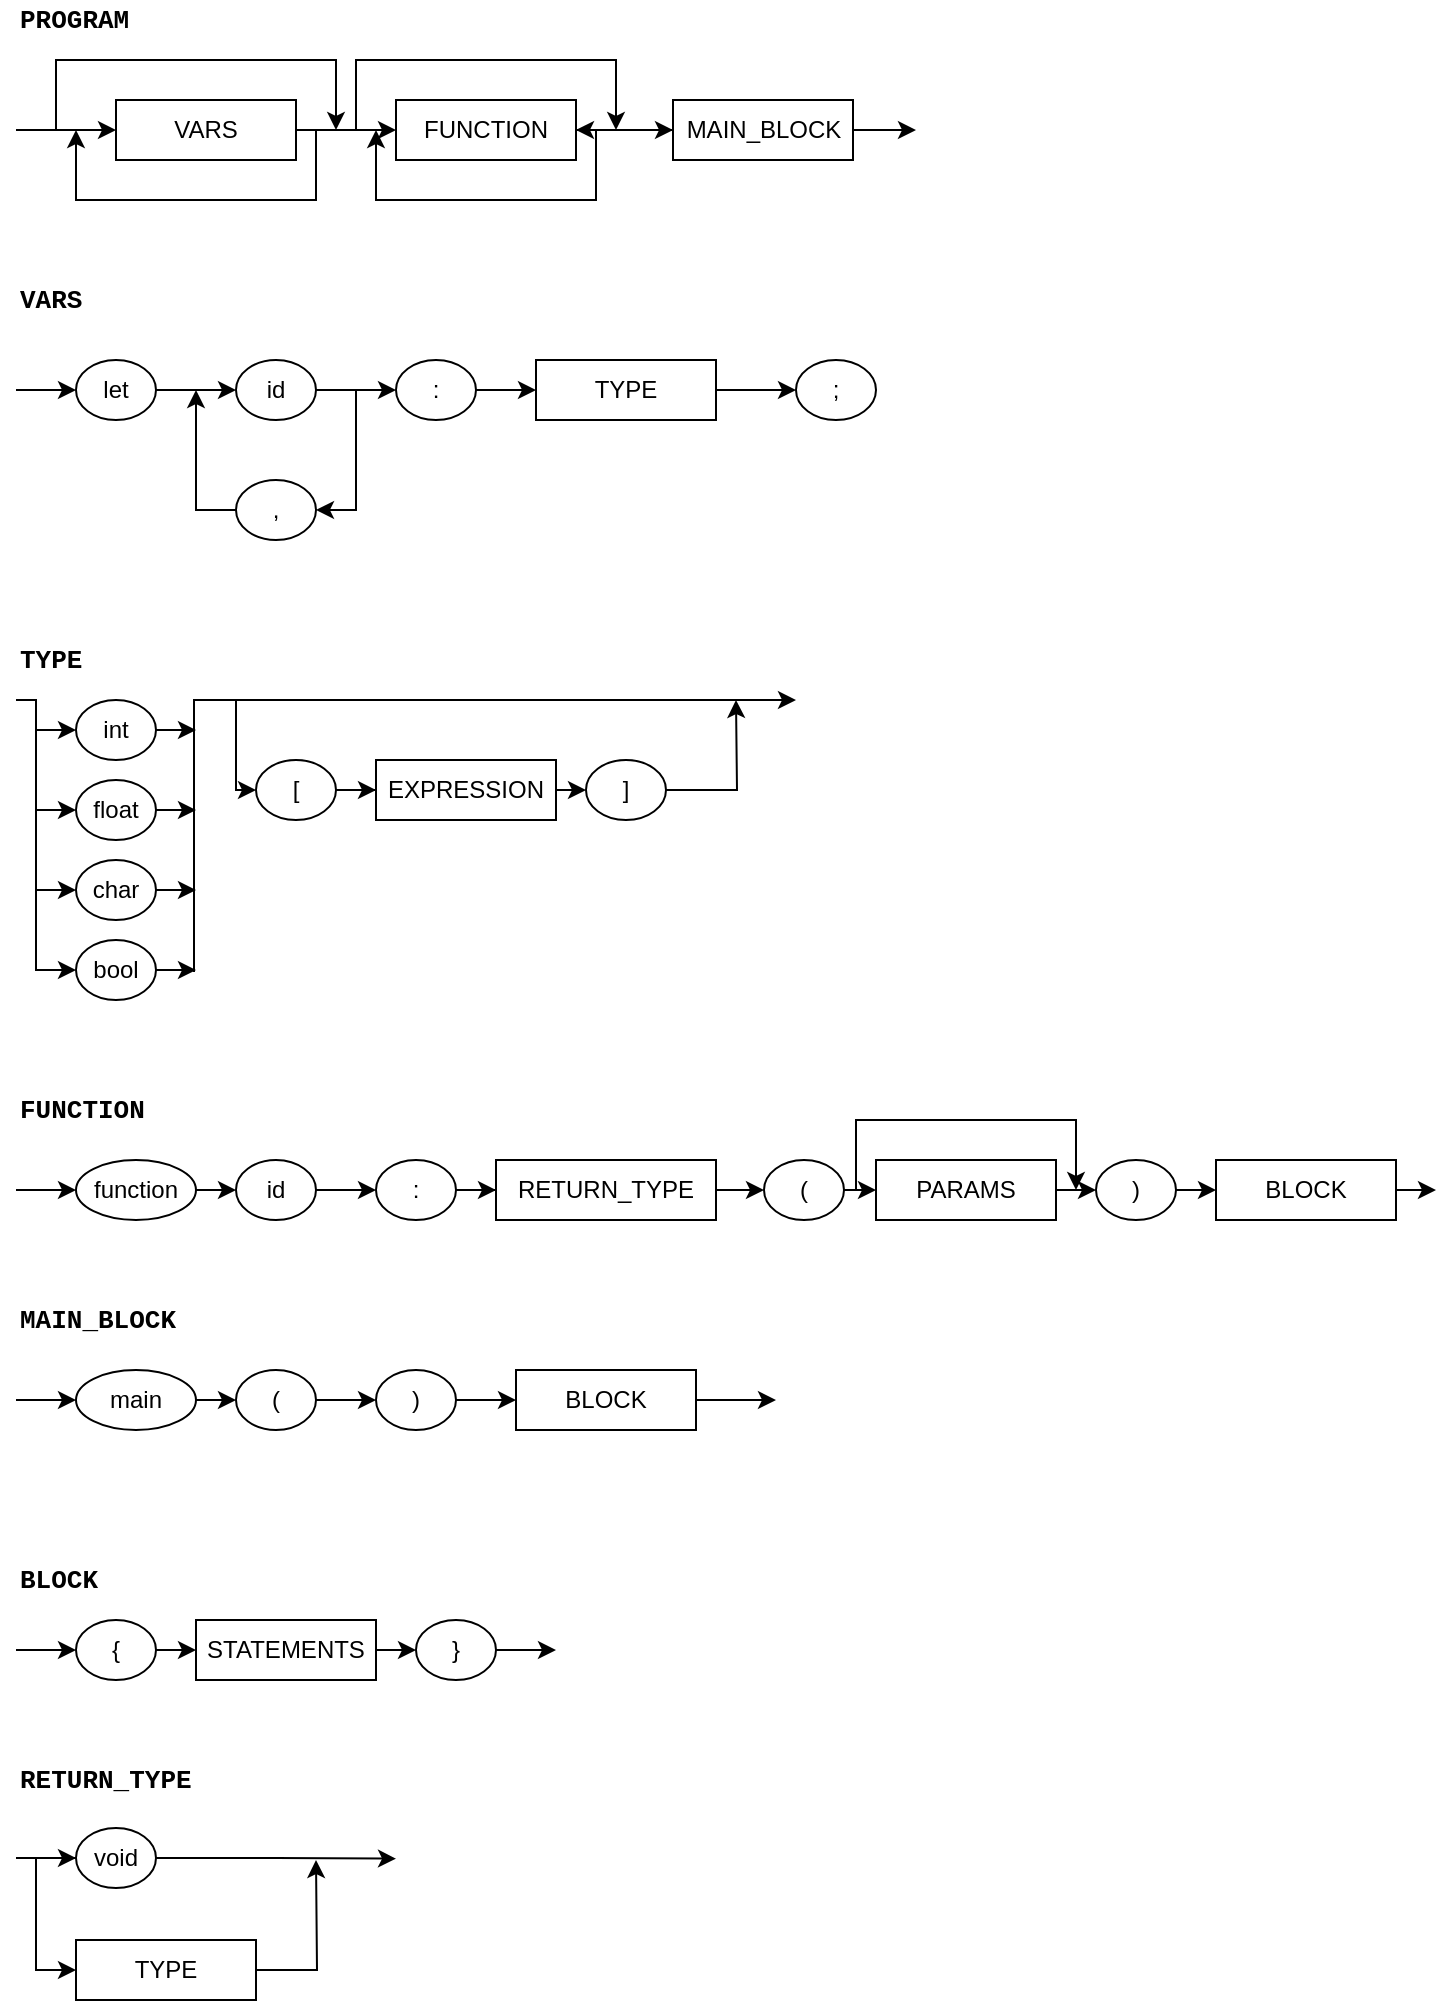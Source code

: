 <mxfile version="15.3.7" type="google" pages="4"><diagram id="6UaAkm498DTvenIdhFbv" name="Page-1"><mxGraphModel dx="879" dy="483" grid="1" gridSize="10" guides="1" tooltips="1" connect="1" arrows="1" fold="1" page="1" pageScale="1" pageWidth="827" pageHeight="1169" math="0" shadow="0"><root><mxCell id="0"/><mxCell id="1" parent="0"/><mxCell id="S49HR4pmShSSt4YCntq2-1" value="PROGRAM" style="text;html=1;align=left;verticalAlign=middle;resizable=0;points=[];autosize=1;fontStyle=1;fontSize=13;fontFamily=Courier New;" parent="1" vertex="1"><mxGeometry x="40" y="30" width="70" height="20" as="geometry"/></mxCell><mxCell id="S49HR4pmShSSt4YCntq2-6" style="edgeStyle=orthogonalEdgeStyle;rounded=0;orthogonalLoop=1;jettySize=auto;html=1;exitX=1;exitY=0.5;exitDx=0;exitDy=0;entryX=0;entryY=0.5;entryDx=0;entryDy=0;" parent="1" source="S49HR4pmShSSt4YCntq2-3" target="S49HR4pmShSSt4YCntq2-4" edge="1"><mxGeometry relative="1" as="geometry"/></mxCell><mxCell id="S49HR4pmShSSt4YCntq2-9" style="edgeStyle=orthogonalEdgeStyle;rounded=0;orthogonalLoop=1;jettySize=auto;html=1;exitX=1;exitY=0.5;exitDx=0;exitDy=0;" parent="1" source="S49HR4pmShSSt4YCntq2-3" edge="1"><mxGeometry relative="1" as="geometry"><mxPoint x="340" y="95" as="targetPoint"/><Array as="points"><mxPoint x="210" y="95"/><mxPoint x="210" y="60"/><mxPoint x="340" y="60"/></Array></mxGeometry></mxCell><mxCell id="S49HR4pmShSSt4YCntq2-15" style="edgeStyle=orthogonalEdgeStyle;rounded=0;orthogonalLoop=1;jettySize=auto;html=1;exitX=1;exitY=0.5;exitDx=0;exitDy=0;" parent="1" source="S49HR4pmShSSt4YCntq2-3" edge="1"><mxGeometry relative="1" as="geometry"><mxPoint x="70" y="95" as="targetPoint"/><Array as="points"><mxPoint x="190" y="95"/><mxPoint x="190" y="130"/><mxPoint x="70" y="130"/></Array></mxGeometry></mxCell><mxCell id="S49HR4pmShSSt4YCntq2-3" value="VARS" style="whiteSpace=wrap;html=1;" parent="1" vertex="1"><mxGeometry x="90" y="80" width="90" height="30" as="geometry"/></mxCell><mxCell id="S49HR4pmShSSt4YCntq2-7" style="edgeStyle=orthogonalEdgeStyle;rounded=0;orthogonalLoop=1;jettySize=auto;html=1;exitX=1;exitY=0.5;exitDx=0;exitDy=0;entryX=0;entryY=0.5;entryDx=0;entryDy=0;" parent="1" source="S49HR4pmShSSt4YCntq2-4" target="S49HR4pmShSSt4YCntq2-5" edge="1"><mxGeometry relative="1" as="geometry"/></mxCell><mxCell id="S49HR4pmShSSt4YCntq2-8" style="edgeStyle=orthogonalEdgeStyle;rounded=0;orthogonalLoop=1;jettySize=auto;html=1;exitX=1;exitY=0.5;exitDx=0;exitDy=0;" parent="1" source="S49HR4pmShSSt4YCntq2-4" edge="1"><mxGeometry relative="1" as="geometry"><mxPoint x="220" y="95" as="targetPoint"/><Array as="points"><mxPoint x="330" y="95"/><mxPoint x="330" y="130"/><mxPoint x="220" y="130"/></Array></mxGeometry></mxCell><mxCell id="S49HR4pmShSSt4YCntq2-4" value="FUNCTION" style="whiteSpace=wrap;html=1;" parent="1" vertex="1"><mxGeometry x="230" y="80" width="90" height="30" as="geometry"/></mxCell><mxCell id="S49HR4pmShSSt4YCntq2-10" value="" style="edgeStyle=orthogonalEdgeStyle;rounded=0;orthogonalLoop=1;jettySize=auto;html=1;" parent="1" source="S49HR4pmShSSt4YCntq2-5" target="S49HR4pmShSSt4YCntq2-4" edge="1"><mxGeometry relative="1" as="geometry"/></mxCell><mxCell id="S49HR4pmShSSt4YCntq2-16" style="edgeStyle=orthogonalEdgeStyle;rounded=0;orthogonalLoop=1;jettySize=auto;html=1;exitX=1;exitY=0.5;exitDx=0;exitDy=0;" parent="1" source="S49HR4pmShSSt4YCntq2-5" edge="1"><mxGeometry relative="1" as="geometry"><mxPoint x="490" y="95" as="targetPoint"/></mxGeometry></mxCell><mxCell id="S49HR4pmShSSt4YCntq2-5" value="MAIN_BLOCK" style="whiteSpace=wrap;html=1;" parent="1" vertex="1"><mxGeometry x="368.5" y="80" width="90" height="30" as="geometry"/></mxCell><mxCell id="S49HR4pmShSSt4YCntq2-11" value="" style="endArrow=classic;html=1;entryX=0;entryY=0.5;entryDx=0;entryDy=0;" parent="1" target="S49HR4pmShSSt4YCntq2-3" edge="1"><mxGeometry width="50" height="50" relative="1" as="geometry"><mxPoint x="40" y="95" as="sourcePoint"/><mxPoint x="90" y="150" as="targetPoint"/></mxGeometry></mxCell><mxCell id="S49HR4pmShSSt4YCntq2-13" style="edgeStyle=orthogonalEdgeStyle;rounded=0;orthogonalLoop=1;jettySize=auto;html=1;exitX=1;exitY=0.5;exitDx=0;exitDy=0;" parent="1" edge="1"><mxGeometry relative="1" as="geometry"><mxPoint x="200" y="95" as="targetPoint"/><mxPoint x="40" y="95" as="sourcePoint"/><Array as="points"><mxPoint x="60" y="95"/><mxPoint x="60" y="60"/><mxPoint x="200" y="60"/></Array></mxGeometry></mxCell><mxCell id="S49HR4pmShSSt4YCntq2-17" value="VARS" style="text;html=1;align=left;verticalAlign=middle;resizable=0;points=[];autosize=1;fontStyle=1;fontSize=13;fontFamily=Courier New;" parent="1" vertex="1"><mxGeometry x="40" y="170" width="50" height="20" as="geometry"/></mxCell><mxCell id="S49HR4pmShSSt4YCntq2-21" style="edgeStyle=orthogonalEdgeStyle;rounded=0;orthogonalLoop=1;jettySize=auto;html=1;exitX=1;exitY=0.5;exitDx=0;exitDy=0;entryX=0;entryY=0.5;entryDx=0;entryDy=0;" parent="1" source="S49HR4pmShSSt4YCntq2-18" target="S49HR4pmShSSt4YCntq2-20" edge="1"><mxGeometry relative="1" as="geometry"/></mxCell><mxCell id="S49HR4pmShSSt4YCntq2-18" value="let" style="ellipse;whiteSpace=wrap;html=1;" parent="1" vertex="1"><mxGeometry x="70" y="210" width="40" height="30" as="geometry"/></mxCell><mxCell id="S49HR4pmShSSt4YCntq2-19" value="" style="endArrow=classic;html=1;entryX=0;entryY=0.5;entryDx=0;entryDy=0;" parent="1" target="S49HR4pmShSSt4YCntq2-18" edge="1"><mxGeometry width="50" height="50" relative="1" as="geometry"><mxPoint x="40" y="225" as="sourcePoint"/><mxPoint x="400" y="210" as="targetPoint"/></mxGeometry></mxCell><mxCell id="S49HR4pmShSSt4YCntq2-24" value="" style="edgeStyle=orthogonalEdgeStyle;rounded=0;orthogonalLoop=1;jettySize=auto;html=1;entryX=1;entryY=0.5;entryDx=0;entryDy=0;" parent="1" source="S49HR4pmShSSt4YCntq2-20" target="S49HR4pmShSSt4YCntq2-23" edge="1"><mxGeometry relative="1" as="geometry"><Array as="points"><mxPoint x="210" y="225"/><mxPoint x="210" y="285"/></Array></mxGeometry></mxCell><mxCell id="S49HR4pmShSSt4YCntq2-27" style="edgeStyle=orthogonalEdgeStyle;rounded=0;orthogonalLoop=1;jettySize=auto;html=1;exitX=1;exitY=0.5;exitDx=0;exitDy=0;entryX=0;entryY=0.5;entryDx=0;entryDy=0;" parent="1" source="S49HR4pmShSSt4YCntq2-20" target="S49HR4pmShSSt4YCntq2-26" edge="1"><mxGeometry relative="1" as="geometry"/></mxCell><mxCell id="S49HR4pmShSSt4YCntq2-20" value="id" style="ellipse;whiteSpace=wrap;html=1;" parent="1" vertex="1"><mxGeometry x="150" y="210" width="40" height="30" as="geometry"/></mxCell><mxCell id="S49HR4pmShSSt4YCntq2-25" style="edgeStyle=orthogonalEdgeStyle;rounded=0;orthogonalLoop=1;jettySize=auto;html=1;exitX=0;exitY=0.5;exitDx=0;exitDy=0;" parent="1" source="S49HR4pmShSSt4YCntq2-23" edge="1"><mxGeometry relative="1" as="geometry"><mxPoint x="130" y="225" as="targetPoint"/></mxGeometry></mxCell><mxCell id="S49HR4pmShSSt4YCntq2-23" value="," style="ellipse;whiteSpace=wrap;html=1;" parent="1" vertex="1"><mxGeometry x="150" y="270" width="40" height="30" as="geometry"/></mxCell><mxCell id="S49HR4pmShSSt4YCntq2-31" style="edgeStyle=orthogonalEdgeStyle;rounded=0;orthogonalLoop=1;jettySize=auto;html=1;exitX=1;exitY=0.5;exitDx=0;exitDy=0;" parent="1" source="S49HR4pmShSSt4YCntq2-26" target="S49HR4pmShSSt4YCntq2-30" edge="1"><mxGeometry relative="1" as="geometry"/></mxCell><mxCell id="S49HR4pmShSSt4YCntq2-26" value=":" style="ellipse;whiteSpace=wrap;html=1;" parent="1" vertex="1"><mxGeometry x="230" y="210" width="40" height="30" as="geometry"/></mxCell><mxCell id="S49HR4pmShSSt4YCntq2-28" value=";" style="ellipse;whiteSpace=wrap;html=1;" parent="1" vertex="1"><mxGeometry x="430" y="210" width="40" height="30" as="geometry"/></mxCell><mxCell id="S49HR4pmShSSt4YCntq2-32" style="edgeStyle=orthogonalEdgeStyle;rounded=0;orthogonalLoop=1;jettySize=auto;html=1;exitX=1;exitY=0.5;exitDx=0;exitDy=0;entryX=0;entryY=0.5;entryDx=0;entryDy=0;" parent="1" source="S49HR4pmShSSt4YCntq2-30" target="S49HR4pmShSSt4YCntq2-28" edge="1"><mxGeometry relative="1" as="geometry"/></mxCell><mxCell id="S49HR4pmShSSt4YCntq2-30" value="TYPE" style="whiteSpace=wrap;html=1;" parent="1" vertex="1"><mxGeometry x="300" y="210" width="90" height="30" as="geometry"/></mxCell><mxCell id="S49HR4pmShSSt4YCntq2-33" value="TYPE" style="text;html=1;align=left;verticalAlign=middle;resizable=0;points=[];autosize=1;fontStyle=1;fontSize=13;fontFamily=Courier New;" parent="1" vertex="1"><mxGeometry x="40" y="350" width="50" height="20" as="geometry"/></mxCell><mxCell id="S49HR4pmShSSt4YCntq2-52" style="edgeStyle=orthogonalEdgeStyle;rounded=0;orthogonalLoop=1;jettySize=auto;html=1;exitX=1;exitY=0.5;exitDx=0;exitDy=0;" parent="1" source="S49HR4pmShSSt4YCntq2-34" edge="1"><mxGeometry relative="1" as="geometry"><mxPoint x="130" y="395.333" as="targetPoint"/></mxGeometry></mxCell><mxCell id="S49HR4pmShSSt4YCntq2-34" value="int" style="ellipse;whiteSpace=wrap;html=1;" parent="1" vertex="1"><mxGeometry x="70" y="380" width="40" height="30" as="geometry"/></mxCell><mxCell id="S49HR4pmShSSt4YCntq2-35" value="" style="endArrow=classic;html=1;entryX=0;entryY=0.5;entryDx=0;entryDy=0;" parent="1" target="S49HR4pmShSSt4YCntq2-34" edge="1"><mxGeometry width="50" height="50" relative="1" as="geometry"><mxPoint x="50" y="395" as="sourcePoint"/><mxPoint x="400" y="380" as="targetPoint"/></mxGeometry></mxCell><mxCell id="S49HR4pmShSSt4YCntq2-51" style="edgeStyle=orthogonalEdgeStyle;rounded=0;orthogonalLoop=1;jettySize=auto;html=1;exitX=1;exitY=0.5;exitDx=0;exitDy=0;" parent="1" source="S49HR4pmShSSt4YCntq2-36" edge="1"><mxGeometry relative="1" as="geometry"><mxPoint x="130" y="435.333" as="targetPoint"/></mxGeometry></mxCell><mxCell id="S49HR4pmShSSt4YCntq2-36" value="float" style="ellipse;whiteSpace=wrap;html=1;" parent="1" vertex="1"><mxGeometry x="70" y="420" width="40" height="30" as="geometry"/></mxCell><mxCell id="S49HR4pmShSSt4YCntq2-50" style="edgeStyle=orthogonalEdgeStyle;rounded=0;orthogonalLoop=1;jettySize=auto;html=1;exitX=1;exitY=0.5;exitDx=0;exitDy=0;" parent="1" source="S49HR4pmShSSt4YCntq2-37" edge="1"><mxGeometry relative="1" as="geometry"><mxPoint x="130" y="475.333" as="targetPoint"/></mxGeometry></mxCell><mxCell id="S49HR4pmShSSt4YCntq2-37" value="char" style="ellipse;whiteSpace=wrap;html=1;" parent="1" vertex="1"><mxGeometry x="70" y="460" width="40" height="30" as="geometry"/></mxCell><mxCell id="S49HR4pmShSSt4YCntq2-53" style="edgeStyle=orthogonalEdgeStyle;rounded=0;orthogonalLoop=1;jettySize=auto;html=1;exitX=1;exitY=0.5;exitDx=0;exitDy=0;" parent="1" source="S49HR4pmShSSt4YCntq2-38" edge="1"><mxGeometry relative="1" as="geometry"><mxPoint x="130" y="515.333" as="targetPoint"/></mxGeometry></mxCell><mxCell id="S49HR4pmShSSt4YCntq2-38" value="bool" style="ellipse;whiteSpace=wrap;html=1;" parent="1" vertex="1"><mxGeometry x="70" y="500" width="40" height="30" as="geometry"/></mxCell><mxCell id="S49HR4pmShSSt4YCntq2-39" value="" style="endArrow=classic;html=1;entryX=0;entryY=0.5;entryDx=0;entryDy=0;" parent="1" target="S49HR4pmShSSt4YCntq2-36" edge="1"><mxGeometry width="50" height="50" relative="1" as="geometry"><mxPoint x="50" y="435" as="sourcePoint"/><mxPoint x="60" y="435" as="targetPoint"/></mxGeometry></mxCell><mxCell id="S49HR4pmShSSt4YCntq2-40" value="" style="endArrow=classic;html=1;entryX=0;entryY=0.5;entryDx=0;entryDy=0;" parent="1" target="S49HR4pmShSSt4YCntq2-37" edge="1"><mxGeometry width="50" height="50" relative="1" as="geometry"><mxPoint x="50" y="475" as="sourcePoint"/><mxPoint x="80" y="445" as="targetPoint"/></mxGeometry></mxCell><mxCell id="S49HR4pmShSSt4YCntq2-41" value="" style="endArrow=classic;html=1;entryX=0;entryY=0.5;entryDx=0;entryDy=0;edgeStyle=orthogonalEdgeStyle;rounded=0;" parent="1" target="S49HR4pmShSSt4YCntq2-38" edge="1"><mxGeometry width="50" height="50" relative="1" as="geometry"><mxPoint x="40" y="380" as="sourcePoint"/><mxPoint x="90" y="455" as="targetPoint"/><Array as="points"><mxPoint x="50" y="515"/></Array></mxGeometry></mxCell><mxCell id="jZJPgvU55UNn4PYIQrVI-2" style="edgeStyle=orthogonalEdgeStyle;rounded=0;orthogonalLoop=1;jettySize=auto;html=1;exitX=1;exitY=0.5;exitDx=0;exitDy=0;" edge="1" parent="1" source="S49HR4pmShSSt4YCntq2-44" target="jZJPgvU55UNn4PYIQrVI-1"><mxGeometry relative="1" as="geometry"/></mxCell><mxCell id="S49HR4pmShSSt4YCntq2-44" value="[" style="ellipse;whiteSpace=wrap;html=1;" parent="1" vertex="1"><mxGeometry x="160" y="410" width="40" height="30" as="geometry"/></mxCell><mxCell id="S49HR4pmShSSt4YCntq2-56" style="edgeStyle=orthogonalEdgeStyle;rounded=0;orthogonalLoop=1;jettySize=auto;html=1;exitX=1;exitY=0.5;exitDx=0;exitDy=0;endArrow=classic;endFill=1;" parent="1" source="S49HR4pmShSSt4YCntq2-45" edge="1"><mxGeometry relative="1" as="geometry"><mxPoint x="400" y="380" as="targetPoint"/></mxGeometry></mxCell><mxCell id="S49HR4pmShSSt4YCntq2-45" value="]" style="ellipse;whiteSpace=wrap;html=1;" parent="1" vertex="1"><mxGeometry x="325" y="410" width="40" height="30" as="geometry"/></mxCell><mxCell id="S49HR4pmShSSt4YCntq2-54" value="" style="endArrow=classic;html=1;edgeStyle=orthogonalEdgeStyle;rounded=0;endFill=1;" parent="1" edge="1"><mxGeometry width="50" height="50" relative="1" as="geometry"><mxPoint x="129" y="516" as="sourcePoint"/><mxPoint x="430" y="380" as="targetPoint"/><Array as="points"><mxPoint x="129" y="380"/><mxPoint x="310" y="380"/></Array></mxGeometry></mxCell><mxCell id="S49HR4pmShSSt4YCntq2-55" value="" style="endArrow=classic;html=1;entryX=0;entryY=0.5;entryDx=0;entryDy=0;edgeStyle=orthogonalEdgeStyle;rounded=0;" parent="1" target="S49HR4pmShSSt4YCntq2-44" edge="1"><mxGeometry width="50" height="50" relative="1" as="geometry"><mxPoint x="150" y="380" as="sourcePoint"/><mxPoint x="340" y="450" as="targetPoint"/><Array as="points"><mxPoint x="150" y="425"/></Array></mxGeometry></mxCell><mxCell id="S49HR4pmShSSt4YCntq2-57" value="FUNCTION" style="text;html=1;align=left;verticalAlign=middle;resizable=0;points=[];autosize=1;fontStyle=1;fontSize=13;fontFamily=Courier New;" parent="1" vertex="1"><mxGeometry x="40" y="575" width="80" height="20" as="geometry"/></mxCell><mxCell id="S49HR4pmShSSt4YCntq2-62" style="edgeStyle=orthogonalEdgeStyle;rounded=0;orthogonalLoop=1;jettySize=auto;html=1;exitX=1;exitY=0.5;exitDx=0;exitDy=0;entryX=0;entryY=0.5;entryDx=0;entryDy=0;endArrow=classic;endFill=1;" parent="1" source="S49HR4pmShSSt4YCntq2-58" target="S49HR4pmShSSt4YCntq2-60" edge="1"><mxGeometry relative="1" as="geometry"/></mxCell><mxCell id="S49HR4pmShSSt4YCntq2-58" value="function" style="ellipse;whiteSpace=wrap;html=1;" parent="1" vertex="1"><mxGeometry x="70" y="610" width="60" height="30" as="geometry"/></mxCell><mxCell id="S49HR4pmShSSt4YCntq2-59" value="" style="endArrow=classic;html=1;entryX=0;entryY=0.5;entryDx=0;entryDy=0;" parent="1" target="S49HR4pmShSSt4YCntq2-58" edge="1"><mxGeometry width="50" height="50" relative="1" as="geometry"><mxPoint x="40" y="625" as="sourcePoint"/><mxPoint x="400" y="610" as="targetPoint"/></mxGeometry></mxCell><mxCell id="S49HR4pmShSSt4YCntq2-64" style="edgeStyle=orthogonalEdgeStyle;rounded=0;orthogonalLoop=1;jettySize=auto;html=1;exitX=1;exitY=0.5;exitDx=0;exitDy=0;entryX=0;entryY=0.5;entryDx=0;entryDy=0;endArrow=classic;endFill=1;" parent="1" source="S49HR4pmShSSt4YCntq2-60" target="S49HR4pmShSSt4YCntq2-63" edge="1"><mxGeometry relative="1" as="geometry"/></mxCell><mxCell id="S49HR4pmShSSt4YCntq2-60" value="id" style="ellipse;whiteSpace=wrap;html=1;" parent="1" vertex="1"><mxGeometry x="150" y="610" width="40" height="30" as="geometry"/></mxCell><mxCell id="S49HR4pmShSSt4YCntq2-66" style="edgeStyle=orthogonalEdgeStyle;rounded=0;orthogonalLoop=1;jettySize=auto;html=1;exitX=1;exitY=0.5;exitDx=0;exitDy=0;endArrow=classic;endFill=1;" parent="1" source="S49HR4pmShSSt4YCntq2-63" target="S49HR4pmShSSt4YCntq2-65" edge="1"><mxGeometry relative="1" as="geometry"/></mxCell><mxCell id="S49HR4pmShSSt4YCntq2-63" value=":" style="ellipse;whiteSpace=wrap;html=1;" parent="1" vertex="1"><mxGeometry x="220" y="610" width="40" height="30" as="geometry"/></mxCell><mxCell id="S49HR4pmShSSt4YCntq2-70" style="edgeStyle=orthogonalEdgeStyle;rounded=0;orthogonalLoop=1;jettySize=auto;html=1;exitX=1;exitY=0.5;exitDx=0;exitDy=0;endArrow=classic;endFill=1;" parent="1" source="S49HR4pmShSSt4YCntq2-65" target="S49HR4pmShSSt4YCntq2-67" edge="1"><mxGeometry relative="1" as="geometry"/></mxCell><mxCell id="S49HR4pmShSSt4YCntq2-65" value="RETURN_TYPE" style="whiteSpace=wrap;html=1;" parent="1" vertex="1"><mxGeometry x="280" y="610" width="110" height="30" as="geometry"/></mxCell><mxCell id="S49HR4pmShSSt4YCntq2-71" style="edgeStyle=orthogonalEdgeStyle;rounded=0;orthogonalLoop=1;jettySize=auto;html=1;exitX=1;exitY=0.5;exitDx=0;exitDy=0;entryX=0;entryY=0.5;entryDx=0;entryDy=0;endArrow=classic;endFill=1;" parent="1" source="S49HR4pmShSSt4YCntq2-67" target="S49HR4pmShSSt4YCntq2-69" edge="1"><mxGeometry relative="1" as="geometry"/></mxCell><mxCell id="lneVrwbxy1dQmgieZ7Ni-1" style="edgeStyle=orthogonalEdgeStyle;rounded=0;orthogonalLoop=1;jettySize=auto;html=1;exitX=1;exitY=0.5;exitDx=0;exitDy=0;fontFamily=Courier New;fontSize=13;startArrow=none;startFill=0;endArrow=classic;endFill=1;" parent="1" source="S49HR4pmShSSt4YCntq2-67" edge="1"><mxGeometry relative="1" as="geometry"><mxPoint x="570" y="625" as="targetPoint"/><Array as="points"><mxPoint x="460" y="625"/><mxPoint x="460" y="590"/><mxPoint x="570" y="590"/></Array></mxGeometry></mxCell><mxCell id="S49HR4pmShSSt4YCntq2-67" value="(" style="ellipse;whiteSpace=wrap;html=1;" parent="1" vertex="1"><mxGeometry x="414" y="610" width="40" height="30" as="geometry"/></mxCell><mxCell id="S49HR4pmShSSt4YCntq2-77" style="edgeStyle=orthogonalEdgeStyle;rounded=0;orthogonalLoop=1;jettySize=auto;html=1;exitX=1;exitY=0.5;exitDx=0;exitDy=0;entryX=0;entryY=0.5;entryDx=0;entryDy=0;endArrow=classic;endFill=1;" parent="1" source="S49HR4pmShSSt4YCntq2-68" target="S49HR4pmShSSt4YCntq2-76" edge="1"><mxGeometry relative="1" as="geometry"/></mxCell><mxCell id="S49HR4pmShSSt4YCntq2-68" value=")" style="ellipse;whiteSpace=wrap;html=1;" parent="1" vertex="1"><mxGeometry x="580" y="610" width="40" height="30" as="geometry"/></mxCell><mxCell id="S49HR4pmShSSt4YCntq2-72" style="edgeStyle=orthogonalEdgeStyle;rounded=0;orthogonalLoop=1;jettySize=auto;html=1;exitX=1;exitY=0.5;exitDx=0;exitDy=0;entryX=0;entryY=0.5;entryDx=0;entryDy=0;endArrow=classic;endFill=1;" parent="1" source="S49HR4pmShSSt4YCntq2-69" target="S49HR4pmShSSt4YCntq2-68" edge="1"><mxGeometry relative="1" as="geometry"/></mxCell><mxCell id="S49HR4pmShSSt4YCntq2-69" value="PARAMS" style="whiteSpace=wrap;html=1;" parent="1" vertex="1"><mxGeometry x="470" y="610" width="90" height="30" as="geometry"/></mxCell><mxCell id="S49HR4pmShSSt4YCntq2-75" value="BLOCK" style="text;html=1;align=left;verticalAlign=middle;resizable=0;points=[];autosize=1;fontStyle=1;fontSize=13;fontFamily=Courier New;" parent="1" vertex="1"><mxGeometry x="40" y="810" width="50" height="20" as="geometry"/></mxCell><mxCell id="S49HR4pmShSSt4YCntq2-78" style="edgeStyle=orthogonalEdgeStyle;rounded=0;orthogonalLoop=1;jettySize=auto;html=1;exitX=1;exitY=0.5;exitDx=0;exitDy=0;endArrow=classic;endFill=1;" parent="1" source="S49HR4pmShSSt4YCntq2-76" edge="1"><mxGeometry relative="1" as="geometry"><mxPoint x="750" y="625.333" as="targetPoint"/></mxGeometry></mxCell><mxCell id="S49HR4pmShSSt4YCntq2-76" value="BLOCK" style="whiteSpace=wrap;html=1;" parent="1" vertex="1"><mxGeometry x="640" y="610" width="90" height="30" as="geometry"/></mxCell><mxCell id="S49HR4pmShSSt4YCntq2-85" style="edgeStyle=orthogonalEdgeStyle;rounded=0;orthogonalLoop=1;jettySize=auto;html=1;exitX=1;exitY=0.5;exitDx=0;exitDy=0;entryX=0;entryY=0.5;entryDx=0;entryDy=0;endArrow=classic;endFill=1;" parent="1" source="S49HR4pmShSSt4YCntq2-81" target="S49HR4pmShSSt4YCntq2-84" edge="1"><mxGeometry relative="1" as="geometry"/></mxCell><mxCell id="S49HR4pmShSSt4YCntq2-81" value="{" style="ellipse;whiteSpace=wrap;html=1;" parent="1" vertex="1"><mxGeometry x="70" y="840" width="40" height="30" as="geometry"/></mxCell><mxCell id="S49HR4pmShSSt4YCntq2-82" value="" style="endArrow=classic;html=1;entryX=0;entryY=0.5;entryDx=0;entryDy=0;" parent="1" target="S49HR4pmShSSt4YCntq2-81" edge="1"><mxGeometry width="50" height="50" relative="1" as="geometry"><mxPoint x="40" y="855" as="sourcePoint"/><mxPoint x="400" y="840" as="targetPoint"/></mxGeometry></mxCell><mxCell id="S49HR4pmShSSt4YCntq2-87" style="edgeStyle=orthogonalEdgeStyle;rounded=0;orthogonalLoop=1;jettySize=auto;html=1;exitX=1;exitY=0.5;exitDx=0;exitDy=0;endArrow=classic;endFill=1;" parent="1" source="S49HR4pmShSSt4YCntq2-83" edge="1"><mxGeometry relative="1" as="geometry"><mxPoint x="310" y="855.333" as="targetPoint"/></mxGeometry></mxCell><mxCell id="S49HR4pmShSSt4YCntq2-83" value="}" style="ellipse;whiteSpace=wrap;html=1;" parent="1" vertex="1"><mxGeometry x="240" y="840" width="40" height="30" as="geometry"/></mxCell><mxCell id="S49HR4pmShSSt4YCntq2-86" style="edgeStyle=orthogonalEdgeStyle;rounded=0;orthogonalLoop=1;jettySize=auto;html=1;exitX=1;exitY=0.5;exitDx=0;exitDy=0;entryX=0;entryY=0.5;entryDx=0;entryDy=0;endArrow=classic;endFill=1;" parent="1" source="S49HR4pmShSSt4YCntq2-84" target="S49HR4pmShSSt4YCntq2-83" edge="1"><mxGeometry relative="1" as="geometry"/></mxCell><mxCell id="S49HR4pmShSSt4YCntq2-84" value="STATEMENTS" style="whiteSpace=wrap;html=1;" parent="1" vertex="1"><mxGeometry x="130" y="840" width="90" height="30" as="geometry"/></mxCell><mxCell id="S49HR4pmShSSt4YCntq2-89" value="RETURN_TYPE" style="text;html=1;align=left;verticalAlign=middle;resizable=0;points=[];autosize=1;fontStyle=1;fontSize=13;fontFamily=Courier New;" parent="1" vertex="1"><mxGeometry x="40" y="910" width="100" height="20" as="geometry"/></mxCell><mxCell id="S49HR4pmShSSt4YCntq2-95" style="edgeStyle=orthogonalEdgeStyle;rounded=0;orthogonalLoop=1;jettySize=auto;html=1;exitX=1;exitY=0.5;exitDx=0;exitDy=0;fontFamily=Courier New;fontSize=13;startArrow=none;startFill=0;endArrow=classic;endFill=1;" parent="1" source="S49HR4pmShSSt4YCntq2-90" edge="1"><mxGeometry relative="1" as="geometry"><mxPoint x="230" y="959.333" as="targetPoint"/></mxGeometry></mxCell><mxCell id="S49HR4pmShSSt4YCntq2-90" value="void" style="ellipse;whiteSpace=wrap;html=1;" parent="1" vertex="1"><mxGeometry x="70" y="944" width="40" height="30" as="geometry"/></mxCell><mxCell id="S49HR4pmShSSt4YCntq2-91" value="" style="endArrow=classic;html=1;entryX=0;entryY=0.5;entryDx=0;entryDy=0;" parent="1" target="S49HR4pmShSSt4YCntq2-90" edge="1"><mxGeometry width="50" height="50" relative="1" as="geometry"><mxPoint x="40" y="959" as="sourcePoint"/><mxPoint x="400" y="944" as="targetPoint"/></mxGeometry></mxCell><mxCell id="S49HR4pmShSSt4YCntq2-93" style="edgeStyle=orthogonalEdgeStyle;rounded=0;orthogonalLoop=1;jettySize=auto;html=1;exitX=0;exitY=0.5;exitDx=0;exitDy=0;entryX=0;entryY=0.5;entryDx=0;entryDy=0;fontFamily=Courier New;fontSize=13;endArrow=none;endFill=0;startArrow=classic;startFill=1;" parent="1" source="S49HR4pmShSSt4YCntq2-92" target="S49HR4pmShSSt4YCntq2-90" edge="1"><mxGeometry relative="1" as="geometry"/></mxCell><mxCell id="S49HR4pmShSSt4YCntq2-94" style="edgeStyle=orthogonalEdgeStyle;rounded=0;orthogonalLoop=1;jettySize=auto;html=1;exitX=1;exitY=0.5;exitDx=0;exitDy=0;fontFamily=Courier New;fontSize=13;startArrow=none;startFill=0;endArrow=classic;endFill=1;" parent="1" source="S49HR4pmShSSt4YCntq2-92" edge="1"><mxGeometry relative="1" as="geometry"><mxPoint x="190" y="960" as="targetPoint"/></mxGeometry></mxCell><mxCell id="S49HR4pmShSSt4YCntq2-92" value="TYPE" style="whiteSpace=wrap;html=1;" parent="1" vertex="1"><mxGeometry x="70" y="1000" width="90" height="30" as="geometry"/></mxCell><mxCell id="S49HR4pmShSSt4YCntq2-96" value="MAIN_BLOCK" style="text;html=1;align=left;verticalAlign=middle;resizable=0;points=[];autosize=1;fontStyle=1;fontSize=13;fontFamily=Courier New;" parent="1" vertex="1"><mxGeometry x="40" y="680" width="90" height="20" as="geometry"/></mxCell><mxCell id="S49HR4pmShSSt4YCntq2-97" style="edgeStyle=orthogonalEdgeStyle;rounded=0;orthogonalLoop=1;jettySize=auto;html=1;exitX=1;exitY=0.5;exitDx=0;exitDy=0;entryX=0;entryY=0.5;entryDx=0;entryDy=0;endArrow=classic;endFill=1;" parent="1" source="S49HR4pmShSSt4YCntq2-98" target="S49HR4pmShSSt4YCntq2-101" edge="1"><mxGeometry relative="1" as="geometry"/></mxCell><mxCell id="S49HR4pmShSSt4YCntq2-98" value="main" style="ellipse;whiteSpace=wrap;html=1;" parent="1" vertex="1"><mxGeometry x="70" y="715" width="60" height="30" as="geometry"/></mxCell><mxCell id="S49HR4pmShSSt4YCntq2-99" value="" style="endArrow=classic;html=1;entryX=0;entryY=0.5;entryDx=0;entryDy=0;" parent="1" target="S49HR4pmShSSt4YCntq2-98" edge="1"><mxGeometry width="50" height="50" relative="1" as="geometry"><mxPoint x="40" y="730" as="sourcePoint"/><mxPoint x="400" y="715" as="targetPoint"/></mxGeometry></mxCell><mxCell id="S49HR4pmShSSt4YCntq2-100" style="edgeStyle=orthogonalEdgeStyle;rounded=0;orthogonalLoop=1;jettySize=auto;html=1;exitX=1;exitY=0.5;exitDx=0;exitDy=0;entryX=0;entryY=0.5;entryDx=0;entryDy=0;endArrow=classic;endFill=1;" parent="1" source="S49HR4pmShSSt4YCntq2-101" target="S49HR4pmShSSt4YCntq2-103" edge="1"><mxGeometry relative="1" as="geometry"/></mxCell><mxCell id="S49HR4pmShSSt4YCntq2-101" value="(" style="ellipse;whiteSpace=wrap;html=1;" parent="1" vertex="1"><mxGeometry x="150" y="715" width="40" height="30" as="geometry"/></mxCell><mxCell id="S49HR4pmShSSt4YCntq2-102" style="edgeStyle=orthogonalEdgeStyle;rounded=0;orthogonalLoop=1;jettySize=auto;html=1;exitX=1;exitY=0.5;exitDx=0;exitDy=0;endArrow=classic;endFill=1;entryX=0;entryY=0.5;entryDx=0;entryDy=0;" parent="1" source="S49HR4pmShSSt4YCntq2-103" target="S49HR4pmShSSt4YCntq2-113" edge="1"><mxGeometry relative="1" as="geometry"><mxPoint x="280" y="730" as="targetPoint"/></mxGeometry></mxCell><mxCell id="S49HR4pmShSSt4YCntq2-103" value=")" style="ellipse;whiteSpace=wrap;html=1;" parent="1" vertex="1"><mxGeometry x="220" y="715" width="40" height="30" as="geometry"/></mxCell><mxCell id="S49HR4pmShSSt4YCntq2-112" style="edgeStyle=orthogonalEdgeStyle;rounded=0;orthogonalLoop=1;jettySize=auto;html=1;exitX=1;exitY=0.5;exitDx=0;exitDy=0;endArrow=classic;endFill=1;" parent="1" source="S49HR4pmShSSt4YCntq2-113" edge="1"><mxGeometry relative="1" as="geometry"><mxPoint x="420" y="730" as="targetPoint"/></mxGeometry></mxCell><mxCell id="S49HR4pmShSSt4YCntq2-113" value="BLOCK" style="whiteSpace=wrap;html=1;" parent="1" vertex="1"><mxGeometry x="290" y="715" width="90" height="30" as="geometry"/></mxCell><mxCell id="jZJPgvU55UNn4PYIQrVI-3" style="edgeStyle=orthogonalEdgeStyle;rounded=0;orthogonalLoop=1;jettySize=auto;html=1;exitX=1;exitY=0.5;exitDx=0;exitDy=0;entryX=0;entryY=0.5;entryDx=0;entryDy=0;" edge="1" parent="1" source="jZJPgvU55UNn4PYIQrVI-1" target="S49HR4pmShSSt4YCntq2-45"><mxGeometry relative="1" as="geometry"/></mxCell><mxCell id="jZJPgvU55UNn4PYIQrVI-1" value="EXPRESSION" style="whiteSpace=wrap;html=1;" vertex="1" parent="1"><mxGeometry x="220" y="410" width="90" height="30" as="geometry"/></mxCell></root></mxGraphModel></diagram><diagram id="Hq2ZjCNjUTcap2vlvSEv" name="Page-2"><mxGraphModel dx="879" dy="483" grid="1" gridSize="10" guides="1" tooltips="1" connect="1" arrows="1" fold="1" page="1" pageScale="1" pageWidth="827" pageHeight="1169" math="0" shadow="0"><root><mxCell id="4Nxh8To1EnPeKDLx-qW9-0"/><mxCell id="4Nxh8To1EnPeKDLx-qW9-1" parent="4Nxh8To1EnPeKDLx-qW9-0"/><mxCell id="llN_DBRcn_lJg5n2Ra2B-0" value="PARAMS" style="text;html=1;align=left;verticalAlign=middle;resizable=0;points=[];autosize=1;fontStyle=1;fontSize=13;fontFamily=Courier New;" parent="4Nxh8To1EnPeKDLx-qW9-1" vertex="1"><mxGeometry x="40" y="20" width="60" height="20" as="geometry"/></mxCell><mxCell id="llN_DBRcn_lJg5n2Ra2B-4" value="ASIGNMENT" style="whiteSpace=wrap;html=1;" parent="4Nxh8To1EnPeKDLx-qW9-1" vertex="1"><mxGeometry x="86" y="190" width="90" height="30" as="geometry"/></mxCell><mxCell id="llN_DBRcn_lJg5n2Ra2B-13" value="STATEMENTS" style="text;html=1;align=left;verticalAlign=middle;resizable=0;points=[];autosize=1;fontStyle=1;fontSize=13;fontFamily=Courier New;" parent="4Nxh8To1EnPeKDLx-qW9-1" vertex="1"><mxGeometry x="40" y="140" width="90" height="20" as="geometry"/></mxCell><mxCell id="tUbLo_RzvPSFWzXPvOhM-4" style="edgeStyle=orthogonalEdgeStyle;rounded=0;orthogonalLoop=1;jettySize=auto;html=1;exitX=1;exitY=0.5;exitDx=0;exitDy=0;entryX=0;entryY=0.5;entryDx=0;entryDy=0;fontFamily=Courier New;fontSize=13;startArrow=none;startFill=0;endArrow=classic;endFill=1;" parent="4Nxh8To1EnPeKDLx-qW9-1" source="tUbLo_RzvPSFWzXPvOhM-0" target="tUbLo_RzvPSFWzXPvOhM-2" edge="1"><mxGeometry relative="1" as="geometry"/></mxCell><mxCell id="tUbLo_RzvPSFWzXPvOhM-0" value="id" style="ellipse;whiteSpace=wrap;html=1;" parent="4Nxh8To1EnPeKDLx-qW9-1" vertex="1"><mxGeometry x="70" y="50" width="40" height="30" as="geometry"/></mxCell><mxCell id="tUbLo_RzvPSFWzXPvOhM-1" value="" style="endArrow=classic;html=1;entryX=0;entryY=0.5;entryDx=0;entryDy=0;" parent="4Nxh8To1EnPeKDLx-qW9-1" target="tUbLo_RzvPSFWzXPvOhM-0" edge="1"><mxGeometry width="50" height="50" relative="1" as="geometry"><mxPoint x="40" y="65" as="sourcePoint"/><mxPoint x="400" y="50" as="targetPoint"/></mxGeometry></mxCell><mxCell id="tUbLo_RzvPSFWzXPvOhM-5" style="edgeStyle=orthogonalEdgeStyle;rounded=0;orthogonalLoop=1;jettySize=auto;html=1;exitX=1;exitY=0.5;exitDx=0;exitDy=0;entryX=0;entryY=0.5;entryDx=0;entryDy=0;fontFamily=Courier New;fontSize=13;startArrow=none;startFill=0;endArrow=classic;endFill=1;" parent="4Nxh8To1EnPeKDLx-qW9-1" source="tUbLo_RzvPSFWzXPvOhM-2" target="tUbLo_RzvPSFWzXPvOhM-3" edge="1"><mxGeometry relative="1" as="geometry"/></mxCell><mxCell id="tUbLo_RzvPSFWzXPvOhM-2" value=":" style="ellipse;whiteSpace=wrap;html=1;" parent="4Nxh8To1EnPeKDLx-qW9-1" vertex="1"><mxGeometry x="140" y="50" width="40" height="30" as="geometry"/></mxCell><mxCell id="tUbLo_RzvPSFWzXPvOhM-7" style="edgeStyle=orthogonalEdgeStyle;rounded=0;orthogonalLoop=1;jettySize=auto;html=1;exitX=1;exitY=0.5;exitDx=0;exitDy=0;entryX=1;entryY=0.5;entryDx=0;entryDy=0;fontFamily=Courier New;fontSize=13;startArrow=none;startFill=0;endArrow=classic;endFill=1;" parent="4Nxh8To1EnPeKDLx-qW9-1" source="tUbLo_RzvPSFWzXPvOhM-3" target="tUbLo_RzvPSFWzXPvOhM-6" edge="1"><mxGeometry relative="1" as="geometry"/></mxCell><mxCell id="tUbLo_RzvPSFWzXPvOhM-9" style="edgeStyle=orthogonalEdgeStyle;rounded=0;orthogonalLoop=1;jettySize=auto;html=1;exitX=1;exitY=0.5;exitDx=0;exitDy=0;fontFamily=Courier New;fontSize=13;startArrow=none;startFill=0;endArrow=classic;endFill=1;" parent="4Nxh8To1EnPeKDLx-qW9-1" source="tUbLo_RzvPSFWzXPvOhM-3" edge="1"><mxGeometry relative="1" as="geometry"><mxPoint x="360" y="65" as="targetPoint"/></mxGeometry></mxCell><mxCell id="tUbLo_RzvPSFWzXPvOhM-3" value="TYPE" style="whiteSpace=wrap;html=1;" parent="4Nxh8To1EnPeKDLx-qW9-1" vertex="1"><mxGeometry x="210" y="50" width="90" height="30" as="geometry"/></mxCell><mxCell id="tUbLo_RzvPSFWzXPvOhM-8" style="edgeStyle=orthogonalEdgeStyle;rounded=0;orthogonalLoop=1;jettySize=auto;html=1;exitX=0;exitY=0.5;exitDx=0;exitDy=0;fontFamily=Courier New;fontSize=13;startArrow=none;startFill=0;endArrow=classic;endFill=1;" parent="4Nxh8To1EnPeKDLx-qW9-1" source="tUbLo_RzvPSFWzXPvOhM-6" edge="1"><mxGeometry relative="1" as="geometry"><mxPoint x="50" y="70" as="targetPoint"/><Array as="points"><mxPoint x="50" y="115"/></Array></mxGeometry></mxCell><mxCell id="tUbLo_RzvPSFWzXPvOhM-6" value="," style="ellipse;whiteSpace=wrap;html=1;" parent="4Nxh8To1EnPeKDLx-qW9-1" vertex="1"><mxGeometry x="235" y="100" width="40" height="30" as="geometry"/></mxCell><mxCell id="tUbLo_RzvPSFWzXPvOhM-10" value="CONDITION&lt;span style=&quot;color: rgba(0 , 0 , 0 , 0) ; font-family: monospace ; font-size: 0px&quot;&gt;%3CmxGraphModel%3E%3Croot%3E%3CmxCell%20id%3D%220%22%2F%3E%3CmxCell%20id%3D%221%22%20parent%3D%220%22%2F%3E%3CmxCell%20id%3D%222%22%20value%3D%22ASIGNMENT%22%20style%3D%22whiteSpace%3Dwrap%3Bhtml%3D1%3B%22%20vertex%3D%221%22%20parent%3D%221%22%3E%3CmxGeometry%20x%3D%2290%22%20y%3D%22260%22%20width%3D%2290%22%20height%3D%2230%22%20as%3D%22geometry%22%2F%3E%3C%2FmxCell%3E%3C%2Froot%3E%3C%2FmxGraphModel%3E&lt;/span&gt;" style="whiteSpace=wrap;html=1;" parent="4Nxh8To1EnPeKDLx-qW9-1" vertex="1"><mxGeometry x="86" y="249" width="90" height="30" as="geometry"/></mxCell><mxCell id="tUbLo_RzvPSFWzXPvOhM-11" value="WRITTING" style="whiteSpace=wrap;html=1;" parent="4Nxh8To1EnPeKDLx-qW9-1" vertex="1"><mxGeometry x="86" y="307" width="90" height="30" as="geometry"/></mxCell><mxCell id="tUbLo_RzvPSFWzXPvOhM-12" value="READING" style="whiteSpace=wrap;html=1;" parent="4Nxh8To1EnPeKDLx-qW9-1" vertex="1"><mxGeometry x="86" y="366" width="90" height="30" as="geometry"/></mxCell><mxCell id="tUbLo_RzvPSFWzXPvOhM-13" value="REPETITION" style="whiteSpace=wrap;html=1;" parent="4Nxh8To1EnPeKDLx-qW9-1" vertex="1"><mxGeometry x="86" y="424" width="90" height="30" as="geometry"/></mxCell><mxCell id="tUbLo_RzvPSFWzXPvOhM-14" value="RETURN" style="whiteSpace=wrap;html=1;" parent="4Nxh8To1EnPeKDLx-qW9-1" vertex="1"><mxGeometry x="86" y="483" width="90" height="30" as="geometry"/></mxCell><mxCell id="tUbLo_RzvPSFWzXPvOhM-15" value="FUNCTION_CALL" style="whiteSpace=wrap;html=1;" parent="4Nxh8To1EnPeKDLx-qW9-1" vertex="1"><mxGeometry x="86" y="541" width="140" height="30" as="geometry"/></mxCell><mxCell id="tUbLo_RzvPSFWzXPvOhM-16" value="EXPRESSION" style="whiteSpace=wrap;html=1;" parent="4Nxh8To1EnPeKDLx-qW9-1" vertex="1"><mxGeometry x="86" y="600" width="140" height="30" as="geometry"/></mxCell><mxCell id="tUbLo_RzvPSFWzXPvOhM-17" value="" style="endArrow=classic;html=1;fontFamily=Courier New;fontSize=13;entryX=0;entryY=0.5;entryDx=0;entryDy=0;rounded=0;edgeStyle=orthogonalEdgeStyle;" parent="4Nxh8To1EnPeKDLx-qW9-1" target="tUbLo_RzvPSFWzXPvOhM-16" edge="1"><mxGeometry width="50" height="50" relative="1" as="geometry"><mxPoint x="40" y="170" as="sourcePoint"/><mxPoint x="440" y="360" as="targetPoint"/><Array as="points"><mxPoint x="60" y="170"/><mxPoint x="60" y="615"/></Array></mxGeometry></mxCell><mxCell id="tUbLo_RzvPSFWzXPvOhM-18" value="" style="endArrow=classic;html=1;fontFamily=Courier New;fontSize=13;rounded=0;edgeStyle=orthogonalEdgeStyle;entryX=0;entryY=0.5;entryDx=0;entryDy=0;" parent="4Nxh8To1EnPeKDLx-qW9-1" target="tUbLo_RzvPSFWzXPvOhM-12" edge="1"><mxGeometry width="50" height="50" relative="1" as="geometry"><mxPoint x="40" y="170" as="sourcePoint"/><mxPoint x="440" y="360" as="targetPoint"/><Array as="points"><mxPoint x="60" y="170"/><mxPoint x="60" y="381"/></Array></mxGeometry></mxCell><mxCell id="tUbLo_RzvPSFWzXPvOhM-19" value="" style="endArrow=classic;html=1;fontFamily=Courier New;fontSize=13;rounded=0;edgeStyle=orthogonalEdgeStyle;entryX=0;entryY=0.5;entryDx=0;entryDy=0;" parent="4Nxh8To1EnPeKDLx-qW9-1" target="tUbLo_RzvPSFWzXPvOhM-15" edge="1"><mxGeometry width="50" height="50" relative="1" as="geometry"><mxPoint x="40" y="170" as="sourcePoint"/><mxPoint x="279.98" y="403.96" as="targetPoint"/><Array as="points"><mxPoint x="60" y="170"/><mxPoint x="60" y="556"/></Array></mxGeometry></mxCell><mxCell id="tUbLo_RzvPSFWzXPvOhM-20" value="" style="endArrow=classic;html=1;fontFamily=Courier New;fontSize=13;rounded=0;edgeStyle=orthogonalEdgeStyle;entryX=0;entryY=0.5;entryDx=0;entryDy=0;" parent="4Nxh8To1EnPeKDLx-qW9-1" target="tUbLo_RzvPSFWzXPvOhM-14" edge="1"><mxGeometry width="50" height="50" relative="1" as="geometry"><mxPoint x="40" y="170" as="sourcePoint"/><mxPoint x="460" y="380" as="targetPoint"/><Array as="points"><mxPoint x="60" y="170"/><mxPoint x="60" y="498"/></Array></mxGeometry></mxCell><mxCell id="tUbLo_RzvPSFWzXPvOhM-22" value="" style="endArrow=classic;html=1;fontFamily=Courier New;fontSize=13;rounded=0;edgeStyle=orthogonalEdgeStyle;entryX=0;entryY=0.5;entryDx=0;entryDy=0;" parent="4Nxh8To1EnPeKDLx-qW9-1" target="tUbLo_RzvPSFWzXPvOhM-13" edge="1"><mxGeometry width="50" height="50" relative="1" as="geometry"><mxPoint x="40" y="170" as="sourcePoint"/><mxPoint x="450" y="370" as="targetPoint"/><Array as="points"><mxPoint x="60" y="170"/><mxPoint x="60" y="439"/></Array></mxGeometry></mxCell><mxCell id="tUbLo_RzvPSFWzXPvOhM-23" value="" style="endArrow=classic;html=1;fontFamily=Courier New;fontSize=13;rounded=0;edgeStyle=orthogonalEdgeStyle;entryX=0;entryY=0.5;entryDx=0;entryDy=0;" parent="4Nxh8To1EnPeKDLx-qW9-1" target="tUbLo_RzvPSFWzXPvOhM-11" edge="1"><mxGeometry width="50" height="50" relative="1" as="geometry"><mxPoint x="40" y="170" as="sourcePoint"/><mxPoint x="450" y="370" as="targetPoint"/><Array as="points"><mxPoint x="60" y="170"/><mxPoint x="60" y="322"/></Array></mxGeometry></mxCell><mxCell id="tUbLo_RzvPSFWzXPvOhM-24" value="" style="endArrow=classic;html=1;fontFamily=Courier New;fontSize=13;rounded=0;edgeStyle=orthogonalEdgeStyle;entryX=0;entryY=0.5;entryDx=0;entryDy=0;" parent="4Nxh8To1EnPeKDLx-qW9-1" target="tUbLo_RzvPSFWzXPvOhM-10" edge="1"><mxGeometry width="50" height="50" relative="1" as="geometry"><mxPoint x="40" y="170" as="sourcePoint"/><mxPoint x="460" y="380" as="targetPoint"/><Array as="points"><mxPoint x="60" y="170"/><mxPoint x="60" y="264"/></Array></mxGeometry></mxCell><mxCell id="tUbLo_RzvPSFWzXPvOhM-25" value="" style="endArrow=classic;html=1;fontFamily=Courier New;fontSize=13;rounded=0;edgeStyle=orthogonalEdgeStyle;entryX=0;entryY=0.5;entryDx=0;entryDy=0;" parent="4Nxh8To1EnPeKDLx-qW9-1" target="llN_DBRcn_lJg5n2Ra2B-4" edge="1"><mxGeometry width="50" height="50" relative="1" as="geometry"><mxPoint x="40" y="170" as="sourcePoint"/><mxPoint x="470" y="390" as="targetPoint"/><Array as="points"><mxPoint x="60" y="170"/><mxPoint x="60" y="205"/></Array></mxGeometry></mxCell><mxCell id="tUbLo_RzvPSFWzXPvOhM-27" value="" style="endArrow=classic;html=1;fontFamily=Courier New;fontSize=13;rounded=0;edgeStyle=orthogonalEdgeStyle;exitX=1;exitY=0.5;exitDx=0;exitDy=0;" parent="4Nxh8To1EnPeKDLx-qW9-1" source="tUbLo_RzvPSFWzXPvOhM-12" edge="1"><mxGeometry width="50" height="50" relative="1" as="geometry"><mxPoint x="430" y="450" as="sourcePoint"/><mxPoint x="360" y="170" as="targetPoint"/><Array as="points"><mxPoint x="280" y="381"/><mxPoint x="280" y="170"/></Array></mxGeometry></mxCell><mxCell id="tUbLo_RzvPSFWzXPvOhM-28" value="" style="endArrow=classic;html=1;fontFamily=Courier New;fontSize=13;rounded=0;edgeStyle=orthogonalEdgeStyle;exitX=1;exitY=0.5;exitDx=0;exitDy=0;" parent="4Nxh8To1EnPeKDLx-qW9-1" source="tUbLo_RzvPSFWzXPvOhM-16" edge="1"><mxGeometry width="50" height="50" relative="1" as="geometry"><mxPoint x="340" y="570.96" as="sourcePoint"/><mxPoint x="360" y="170" as="targetPoint"/><Array as="points"><mxPoint x="280" y="615"/><mxPoint x="280" y="170"/></Array></mxGeometry></mxCell><mxCell id="tUbLo_RzvPSFWzXPvOhM-29" value="" style="endArrow=classic;html=1;fontFamily=Courier New;fontSize=13;rounded=0;edgeStyle=orthogonalEdgeStyle;exitX=1;exitY=0.5;exitDx=0;exitDy=0;" parent="4Nxh8To1EnPeKDLx-qW9-1" source="tUbLo_RzvPSFWzXPvOhM-13" edge="1"><mxGeometry width="50" height="50" relative="1" as="geometry"><mxPoint x="440" y="460" as="sourcePoint"/><mxPoint x="360" y="170" as="targetPoint"/><Array as="points"><mxPoint x="280" y="439"/><mxPoint x="280" y="170"/></Array></mxGeometry></mxCell><mxCell id="tUbLo_RzvPSFWzXPvOhM-30" value="" style="endArrow=classic;html=1;fontFamily=Courier New;fontSize=13;rounded=0;edgeStyle=orthogonalEdgeStyle;exitX=1;exitY=0.5;exitDx=0;exitDy=0;" parent="4Nxh8To1EnPeKDLx-qW9-1" source="tUbLo_RzvPSFWzXPvOhM-14" edge="1"><mxGeometry width="50" height="50" relative="1" as="geometry"><mxPoint x="450" y="470" as="sourcePoint"/><mxPoint x="360" y="170" as="targetPoint"/><Array as="points"><mxPoint x="280" y="498"/><mxPoint x="280" y="170"/></Array></mxGeometry></mxCell><mxCell id="tUbLo_RzvPSFWzXPvOhM-31" value="" style="endArrow=classic;html=1;fontFamily=Courier New;fontSize=13;rounded=0;edgeStyle=orthogonalEdgeStyle;exitX=1;exitY=0.5;exitDx=0;exitDy=0;" parent="4Nxh8To1EnPeKDLx-qW9-1" source="tUbLo_RzvPSFWzXPvOhM-15" edge="1"><mxGeometry width="50" height="50" relative="1" as="geometry"><mxPoint x="460" y="480" as="sourcePoint"/><mxPoint x="360" y="170" as="targetPoint"/><Array as="points"><mxPoint x="280" y="556"/><mxPoint x="280" y="170"/></Array></mxGeometry></mxCell><mxCell id="tUbLo_RzvPSFWzXPvOhM-32" value="" style="endArrow=classic;html=1;fontFamily=Courier New;fontSize=13;rounded=0;edgeStyle=orthogonalEdgeStyle;exitX=1;exitY=0.5;exitDx=0;exitDy=0;" parent="4Nxh8To1EnPeKDLx-qW9-1" source="tUbLo_RzvPSFWzXPvOhM-11" edge="1"><mxGeometry width="50" height="50" relative="1" as="geometry"><mxPoint x="470" y="490" as="sourcePoint"/><mxPoint x="360" y="170" as="targetPoint"/><Array as="points"><mxPoint x="280" y="322"/><mxPoint x="280" y="170"/></Array></mxGeometry></mxCell><mxCell id="tUbLo_RzvPSFWzXPvOhM-33" value="" style="endArrow=classic;html=1;fontFamily=Courier New;fontSize=13;rounded=0;edgeStyle=orthogonalEdgeStyle;exitX=1;exitY=0.5;exitDx=0;exitDy=0;" parent="4Nxh8To1EnPeKDLx-qW9-1" source="tUbLo_RzvPSFWzXPvOhM-10" edge="1"><mxGeometry width="50" height="50" relative="1" as="geometry"><mxPoint x="480" y="500" as="sourcePoint"/><mxPoint x="360" y="170" as="targetPoint"/><Array as="points"><mxPoint x="280" y="264"/><mxPoint x="280" y="170"/></Array></mxGeometry></mxCell><mxCell id="tUbLo_RzvPSFWzXPvOhM-34" value="" style="endArrow=classic;html=1;fontFamily=Courier New;fontSize=13;rounded=0;edgeStyle=orthogonalEdgeStyle;exitX=1;exitY=0.5;exitDx=0;exitDy=0;" parent="4Nxh8To1EnPeKDLx-qW9-1" source="llN_DBRcn_lJg5n2Ra2B-4" edge="1"><mxGeometry width="50" height="50" relative="1" as="geometry"><mxPoint x="490" y="510" as="sourcePoint"/><mxPoint x="360" y="170" as="targetPoint"/><Array as="points"><mxPoint x="280" y="205"/><mxPoint x="280" y="170"/></Array></mxGeometry></mxCell><mxCell id="cBF2V-5rtxXCAxTXINo2-0" value="SPECIAL_FUNCTIONS" style="text;html=1;align=left;verticalAlign=middle;resizable=0;points=[];autosize=1;fontStyle=1;fontSize=13;fontFamily=Courier New;" parent="4Nxh8To1EnPeKDLx-qW9-1" vertex="1"><mxGeometry x="40" y="710" width="150" height="20" as="geometry"/></mxCell><mxCell id="cBF2V-5rtxXCAxTXINo2-8" value="MEAN" style="whiteSpace=wrap;html=1;" parent="4Nxh8To1EnPeKDLx-qW9-1" vertex="1"><mxGeometry x="86" y="770" width="90" height="30" as="geometry"/></mxCell><mxCell id="cBF2V-5rtxXCAxTXINo2-9" value="MEDIAN" style="whiteSpace=wrap;html=1;" parent="4Nxh8To1EnPeKDLx-qW9-1" vertex="1"><mxGeometry x="86" y="829" width="90" height="30" as="geometry"/></mxCell><mxCell id="cBF2V-5rtxXCAxTXINo2-10" value="MODE" style="whiteSpace=wrap;html=1;" parent="4Nxh8To1EnPeKDLx-qW9-1" vertex="1"><mxGeometry x="86" y="887" width="90" height="30" as="geometry"/></mxCell><mxCell id="cBF2V-5rtxXCAxTXINo2-11" value="VARIANCE" style="whiteSpace=wrap;html=1;" parent="4Nxh8To1EnPeKDLx-qW9-1" vertex="1"><mxGeometry x="86" y="946" width="90" height="30" as="geometry"/></mxCell><mxCell id="cBF2V-5rtxXCAxTXINo2-12" value="STANDARD_DEVIATION" style="whiteSpace=wrap;html=1;" parent="4Nxh8To1EnPeKDLx-qW9-1" vertex="1"><mxGeometry x="86" y="1004" width="164" height="30" as="geometry"/></mxCell><mxCell id="cBF2V-5rtxXCAxTXINo2-15" value="" style="endArrow=classic;html=1;fontFamily=Courier New;fontSize=13;rounded=0;edgeStyle=orthogonalEdgeStyle;entryX=0;entryY=0.5;entryDx=0;entryDy=0;" parent="4Nxh8To1EnPeKDLx-qW9-1" target="cBF2V-5rtxXCAxTXINo2-11" edge="1"><mxGeometry width="50" height="50" relative="1" as="geometry"><mxPoint x="40" y="750" as="sourcePoint"/><mxPoint x="440" y="940" as="targetPoint"/><Array as="points"><mxPoint x="60" y="750"/><mxPoint x="60" y="961"/></Array></mxGeometry></mxCell><mxCell id="cBF2V-5rtxXCAxTXINo2-18" value="" style="endArrow=classic;html=1;fontFamily=Courier New;fontSize=13;rounded=0;edgeStyle=orthogonalEdgeStyle;entryX=0;entryY=0.5;entryDx=0;entryDy=0;" parent="4Nxh8To1EnPeKDLx-qW9-1" target="cBF2V-5rtxXCAxTXINo2-12" edge="1"><mxGeometry width="50" height="50" relative="1" as="geometry"><mxPoint x="40" y="750" as="sourcePoint"/><mxPoint x="450" y="950" as="targetPoint"/><Array as="points"><mxPoint x="60" y="750"/><mxPoint x="60" y="1019"/></Array></mxGeometry></mxCell><mxCell id="cBF2V-5rtxXCAxTXINo2-19" value="" style="endArrow=classic;html=1;fontFamily=Courier New;fontSize=13;rounded=0;edgeStyle=orthogonalEdgeStyle;entryX=0;entryY=0.5;entryDx=0;entryDy=0;" parent="4Nxh8To1EnPeKDLx-qW9-1" target="cBF2V-5rtxXCAxTXINo2-10" edge="1"><mxGeometry width="50" height="50" relative="1" as="geometry"><mxPoint x="40" y="750" as="sourcePoint"/><mxPoint x="450" y="950" as="targetPoint"/><Array as="points"><mxPoint x="60" y="750"/><mxPoint x="60" y="902"/></Array></mxGeometry></mxCell><mxCell id="cBF2V-5rtxXCAxTXINo2-20" value="" style="endArrow=classic;html=1;fontFamily=Courier New;fontSize=13;rounded=0;edgeStyle=orthogonalEdgeStyle;entryX=0;entryY=0.5;entryDx=0;entryDy=0;" parent="4Nxh8To1EnPeKDLx-qW9-1" target="cBF2V-5rtxXCAxTXINo2-9" edge="1"><mxGeometry width="50" height="50" relative="1" as="geometry"><mxPoint x="40" y="750" as="sourcePoint"/><mxPoint x="460" y="960" as="targetPoint"/><Array as="points"><mxPoint x="60" y="750"/><mxPoint x="60" y="844"/></Array></mxGeometry></mxCell><mxCell id="cBF2V-5rtxXCAxTXINo2-21" value="" style="endArrow=classic;html=1;fontFamily=Courier New;fontSize=13;rounded=0;edgeStyle=orthogonalEdgeStyle;entryX=0;entryY=0.5;entryDx=0;entryDy=0;" parent="4Nxh8To1EnPeKDLx-qW9-1" target="cBF2V-5rtxXCAxTXINo2-8" edge="1"><mxGeometry width="50" height="50" relative="1" as="geometry"><mxPoint x="40" y="750" as="sourcePoint"/><mxPoint x="470" y="970" as="targetPoint"/><Array as="points"><mxPoint x="60" y="750"/><mxPoint x="60" y="785"/></Array></mxGeometry></mxCell><mxCell id="cBF2V-5rtxXCAxTXINo2-22" value="" style="endArrow=classic;html=1;fontFamily=Courier New;fontSize=13;rounded=0;edgeStyle=orthogonalEdgeStyle;exitX=1;exitY=0.5;exitDx=0;exitDy=0;" parent="4Nxh8To1EnPeKDLx-qW9-1" source="cBF2V-5rtxXCAxTXINo2-11" edge="1"><mxGeometry width="50" height="50" relative="1" as="geometry"><mxPoint x="430" y="1030" as="sourcePoint"/><mxPoint x="360" y="750" as="targetPoint"/><Array as="points"><mxPoint x="280" y="961"/><mxPoint x="280" y="750"/></Array></mxGeometry></mxCell><mxCell id="cBF2V-5rtxXCAxTXINo2-23" value="" style="endArrow=classic;html=1;fontFamily=Courier New;fontSize=13;rounded=0;edgeStyle=orthogonalEdgeStyle;exitX=1;exitY=0.5;exitDx=0;exitDy=0;" parent="4Nxh8To1EnPeKDLx-qW9-1" source="cBF2V-5rtxXCAxTXINo2-12" edge="1"><mxGeometry width="50" height="50" relative="1" as="geometry"><mxPoint x="440" y="1040" as="sourcePoint"/><mxPoint x="360" y="750" as="targetPoint"/><Array as="points"><mxPoint x="280" y="1019"/><mxPoint x="280" y="750"/></Array></mxGeometry></mxCell><mxCell id="cBF2V-5rtxXCAxTXINo2-26" value="" style="endArrow=classic;html=1;fontFamily=Courier New;fontSize=13;rounded=0;edgeStyle=orthogonalEdgeStyle;exitX=1;exitY=0.5;exitDx=0;exitDy=0;" parent="4Nxh8To1EnPeKDLx-qW9-1" source="cBF2V-5rtxXCAxTXINo2-10" edge="1"><mxGeometry width="50" height="50" relative="1" as="geometry"><mxPoint x="470" y="1070" as="sourcePoint"/><mxPoint x="360" y="750" as="targetPoint"/><Array as="points"><mxPoint x="280" y="902"/><mxPoint x="280" y="750"/></Array></mxGeometry></mxCell><mxCell id="cBF2V-5rtxXCAxTXINo2-27" value="" style="endArrow=classic;html=1;fontFamily=Courier New;fontSize=13;rounded=0;edgeStyle=orthogonalEdgeStyle;exitX=1;exitY=0.5;exitDx=0;exitDy=0;" parent="4Nxh8To1EnPeKDLx-qW9-1" source="cBF2V-5rtxXCAxTXINo2-9" edge="1"><mxGeometry width="50" height="50" relative="1" as="geometry"><mxPoint x="480" y="1080" as="sourcePoint"/><mxPoint x="360" y="750" as="targetPoint"/><Array as="points"><mxPoint x="280" y="844"/><mxPoint x="280" y="750"/></Array></mxGeometry></mxCell><mxCell id="cBF2V-5rtxXCAxTXINo2-28" value="" style="endArrow=classic;html=1;fontFamily=Courier New;fontSize=13;rounded=0;edgeStyle=orthogonalEdgeStyle;exitX=1;exitY=0.5;exitDx=0;exitDy=0;" parent="4Nxh8To1EnPeKDLx-qW9-1" source="cBF2V-5rtxXCAxTXINo2-8" edge="1"><mxGeometry width="50" height="50" relative="1" as="geometry"><mxPoint x="490" y="1090" as="sourcePoint"/><mxPoint x="360" y="750" as="targetPoint"/><Array as="points"><mxPoint x="280" y="785"/><mxPoint x="280" y="750"/></Array></mxGeometry></mxCell><mxCell id="urZgNQ9m7MtF1_RSwSbe-0" value="SPECIAL_FUNCTIONS" style="whiteSpace=wrap;html=1;" parent="4Nxh8To1EnPeKDLx-qW9-1" vertex="1"><mxGeometry x="86" y="650" width="140" height="30" as="geometry"/></mxCell><mxCell id="urZgNQ9m7MtF1_RSwSbe-1" value="" style="endArrow=classic;html=1;fontFamily=Courier New;fontSize=13;entryX=0;entryY=0.5;entryDx=0;entryDy=0;rounded=0;edgeStyle=orthogonalEdgeStyle;" parent="4Nxh8To1EnPeKDLx-qW9-1" target="urZgNQ9m7MtF1_RSwSbe-0" edge="1"><mxGeometry width="50" height="50" relative="1" as="geometry"><mxPoint x="40" y="170" as="sourcePoint"/><mxPoint x="76" y="665" as="targetPoint"/><Array as="points"><mxPoint x="60" y="170"/><mxPoint x="60" y="665"/></Array></mxGeometry></mxCell><mxCell id="urZgNQ9m7MtF1_RSwSbe-2" value="" style="endArrow=classic;html=1;fontFamily=Courier New;fontSize=13;rounded=0;edgeStyle=orthogonalEdgeStyle;exitX=1;exitY=0.5;exitDx=0;exitDy=0;" parent="4Nxh8To1EnPeKDLx-qW9-1" source="urZgNQ9m7MtF1_RSwSbe-0" edge="1"><mxGeometry width="50" height="50" relative="1" as="geometry"><mxPoint x="236" y="625" as="sourcePoint"/><mxPoint x="360" y="170" as="targetPoint"/><Array as="points"><mxPoint x="280" y="665"/><mxPoint x="280" y="170"/></Array></mxGeometry></mxCell></root></mxGraphModel></diagram><diagram id="8SlwU2nfT5u_6bfF5wqg" name="Page-3"><mxGraphModel dx="879" dy="1652" grid="1" gridSize="10" guides="1" tooltips="1" connect="1" arrows="1" fold="1" page="1" pageScale="1" pageWidth="827" pageHeight="1169" math="0" shadow="0"><root><mxCell id="mpyJf3k5Xh34u97nGTMJ-0"/><mxCell id="mpyJf3k5Xh34u97nGTMJ-1" parent="mpyJf3k5Xh34u97nGTMJ-0"/><mxCell id="s8QBDmVEMBe6MLAe_2Pl-0" value="ASSIGNMENT" style="text;html=1;align=left;verticalAlign=middle;resizable=0;points=[];autosize=1;fontStyle=1;fontSize=13;fontFamily=Courier New;" parent="mpyJf3k5Xh34u97nGTMJ-1" vertex="1"><mxGeometry x="40" y="-1130" width="90" height="20" as="geometry"/></mxCell><mxCell id="K8179rYVuw_rwvmWA219-1" style="edgeStyle=orthogonalEdgeStyle;rounded=0;orthogonalLoop=1;jettySize=auto;html=1;exitX=0.5;exitY=1;exitDx=0;exitDy=0;entryX=0;entryY=0.5;entryDx=0;entryDy=0;fontFamily=Courier New;fontSize=13;startArrow=none;startFill=0;endArrow=classic;endFill=1;" parent="mpyJf3k5Xh34u97nGTMJ-1" source="s8QBDmVEMBe6MLAe_2Pl-2" target="s8QBDmVEMBe6MLAe_2Pl-17" edge="1"><mxGeometry relative="1" as="geometry"/></mxCell><mxCell id="K8179rYVuw_rwvmWA219-5" style="edgeStyle=orthogonalEdgeStyle;rounded=0;orthogonalLoop=1;jettySize=auto;html=1;exitX=1;exitY=0.5;exitDx=0;exitDy=0;entryX=0;entryY=0.5;entryDx=0;entryDy=0;fontFamily=Courier New;fontSize=13;startArrow=none;startFill=0;endArrow=classic;endFill=1;" parent="mpyJf3k5Xh34u97nGTMJ-1" source="s8QBDmVEMBe6MLAe_2Pl-2" target="s8QBDmVEMBe6MLAe_2Pl-5" edge="1"><mxGeometry relative="1" as="geometry"/></mxCell><mxCell id="s8QBDmVEMBe6MLAe_2Pl-2" value="id" style="ellipse;whiteSpace=wrap;html=1;" parent="mpyJf3k5Xh34u97nGTMJ-1" vertex="1"><mxGeometry x="70" y="-1100" width="40" height="30" as="geometry"/></mxCell><mxCell id="s8QBDmVEMBe6MLAe_2Pl-3" value="" style="endArrow=classic;html=1;entryX=0;entryY=0.5;entryDx=0;entryDy=0;" parent="mpyJf3k5Xh34u97nGTMJ-1" target="s8QBDmVEMBe6MLAe_2Pl-2" edge="1"><mxGeometry width="50" height="50" relative="1" as="geometry"><mxPoint x="40" y="-1085" as="sourcePoint"/><mxPoint x="400" y="-1100" as="targetPoint"/></mxGeometry></mxCell><mxCell id="K8179rYVuw_rwvmWA219-6" style="edgeStyle=orthogonalEdgeStyle;rounded=0;orthogonalLoop=1;jettySize=auto;html=1;exitX=1;exitY=0.5;exitDx=0;exitDy=0;entryX=0;entryY=0.5;entryDx=0;entryDy=0;fontFamily=Courier New;fontSize=13;startArrow=none;startFill=0;endArrow=classic;endFill=1;" parent="mpyJf3k5Xh34u97nGTMJ-1" source="s8QBDmVEMBe6MLAe_2Pl-5" target="s8QBDmVEMBe6MLAe_2Pl-7" edge="1"><mxGeometry relative="1" as="geometry"/></mxCell><mxCell id="Znq4FP9Bjvzg0WRit7k1-1" style="edgeStyle=orthogonalEdgeStyle;rounded=0;orthogonalLoop=1;jettySize=auto;html=1;exitX=1;exitY=0.5;exitDx=0;exitDy=0;entryX=0;entryY=0.5;entryDx=0;entryDy=0;" edge="1" parent="mpyJf3k5Xh34u97nGTMJ-1" source="s8QBDmVEMBe6MLAe_2Pl-5" target="Znq4FP9Bjvzg0WRit7k1-0"><mxGeometry relative="1" as="geometry"/></mxCell><mxCell id="s8QBDmVEMBe6MLAe_2Pl-5" value="=" style="ellipse;whiteSpace=wrap;html=1;" parent="mpyJf3k5Xh34u97nGTMJ-1" vertex="1"><mxGeometry x="280" y="-1100" width="40" height="30" as="geometry"/></mxCell><mxCell id="K8179rYVuw_rwvmWA219-7" style="edgeStyle=orthogonalEdgeStyle;rounded=0;orthogonalLoop=1;jettySize=auto;html=1;exitX=1;exitY=0.5;exitDx=0;exitDy=0;entryX=0;entryY=0.5;entryDx=0;entryDy=0;fontFamily=Courier New;fontSize=13;startArrow=none;startFill=0;endArrow=classic;endFill=1;" parent="mpyJf3k5Xh34u97nGTMJ-1" source="s8QBDmVEMBe6MLAe_2Pl-7" target="K8179rYVuw_rwvmWA219-0" edge="1"><mxGeometry relative="1" as="geometry"/></mxCell><mxCell id="s8QBDmVEMBe6MLAe_2Pl-7" value="EXPRESSION" style="whiteSpace=wrap;html=1;" parent="mpyJf3k5Xh34u97nGTMJ-1" vertex="1"><mxGeometry x="378" y="-1100" width="90" height="30" as="geometry"/></mxCell><mxCell id="s8QBDmVEMBe6MLAe_2Pl-8" value="CONDITION" style="text;html=1;align=left;verticalAlign=middle;resizable=0;points=[];autosize=1;fontStyle=1;fontSize=13;fontFamily=Courier New;" parent="mpyJf3k5Xh34u97nGTMJ-1" vertex="1"><mxGeometry x="40" y="-980" width="90" height="20" as="geometry"/></mxCell><mxCell id="s8QBDmVEMBe6MLAe_2Pl-9" style="edgeStyle=orthogonalEdgeStyle;rounded=0;orthogonalLoop=1;jettySize=auto;html=1;exitX=1;exitY=0.5;exitDx=0;exitDy=0;entryX=0;entryY=0.5;entryDx=0;entryDy=0;endArrow=classic;endFill=1;" parent="mpyJf3k5Xh34u97nGTMJ-1" source="s8QBDmVEMBe6MLAe_2Pl-10" target="JI3HYmvvtVPt0t2MBMjK-0" edge="1"><mxGeometry relative="1" as="geometry"><mxPoint x="130" y="-935" as="targetPoint"/></mxGeometry></mxCell><mxCell id="s8QBDmVEMBe6MLAe_2Pl-10" value="if" style="ellipse;whiteSpace=wrap;html=1;" parent="mpyJf3k5Xh34u97nGTMJ-1" vertex="1"><mxGeometry x="70" y="-950" width="40" height="30" as="geometry"/></mxCell><mxCell id="s8QBDmVEMBe6MLAe_2Pl-11" value="" style="endArrow=classic;html=1;entryX=0;entryY=0.5;entryDx=0;entryDy=0;rounded=0;edgeStyle=orthogonalEdgeStyle;" parent="mpyJf3k5Xh34u97nGTMJ-1" target="s8QBDmVEMBe6MLAe_2Pl-10" edge="1"><mxGeometry width="50" height="50" relative="1" as="geometry"><mxPoint x="40" y="-935" as="sourcePoint"/><mxPoint x="400" y="-950" as="targetPoint"/></mxGeometry></mxCell><mxCell id="K8179rYVuw_rwvmWA219-2" style="edgeStyle=orthogonalEdgeStyle;rounded=0;orthogonalLoop=1;jettySize=auto;html=1;exitX=1;exitY=0.5;exitDx=0;exitDy=0;entryX=0;entryY=0.5;entryDx=0;entryDy=0;fontFamily=Courier New;fontSize=13;startArrow=none;startFill=0;endArrow=classic;endFill=1;" parent="mpyJf3k5Xh34u97nGTMJ-1" source="s8QBDmVEMBe6MLAe_2Pl-17" target="s8QBDmVEMBe6MLAe_2Pl-19" edge="1"><mxGeometry relative="1" as="geometry"/></mxCell><mxCell id="s8QBDmVEMBe6MLAe_2Pl-17" value="[" style="ellipse;whiteSpace=wrap;html=1;" parent="mpyJf3k5Xh34u97nGTMJ-1" vertex="1"><mxGeometry x="125" y="-1060" width="40" height="30" as="geometry"/></mxCell><mxCell id="K8179rYVuw_rwvmWA219-4" style="edgeStyle=orthogonalEdgeStyle;rounded=0;orthogonalLoop=1;jettySize=auto;html=1;exitX=1;exitY=0.5;exitDx=0;exitDy=0;entryX=0.5;entryY=1;entryDx=0;entryDy=0;fontFamily=Courier New;fontSize=13;startArrow=none;startFill=0;endArrow=classic;endFill=1;" parent="mpyJf3k5Xh34u97nGTMJ-1" source="s8QBDmVEMBe6MLAe_2Pl-18" target="s8QBDmVEMBe6MLAe_2Pl-5" edge="1"><mxGeometry relative="1" as="geometry"/></mxCell><mxCell id="s8QBDmVEMBe6MLAe_2Pl-18" value="]" style="ellipse;whiteSpace=wrap;html=1;" parent="mpyJf3k5Xh34u97nGTMJ-1" vertex="1"><mxGeometry x="240" y="-1060" width="40" height="30" as="geometry"/></mxCell><mxCell id="K8179rYVuw_rwvmWA219-3" style="edgeStyle=orthogonalEdgeStyle;rounded=0;orthogonalLoop=1;jettySize=auto;html=1;exitX=1;exitY=0.5;exitDx=0;exitDy=0;entryX=0;entryY=0.5;entryDx=0;entryDy=0;fontFamily=Courier New;fontSize=13;startArrow=none;startFill=0;endArrow=classic;endFill=1;" parent="mpyJf3k5Xh34u97nGTMJ-1" source="s8QBDmVEMBe6MLAe_2Pl-19" target="s8QBDmVEMBe6MLAe_2Pl-18" edge="1"><mxGeometry relative="1" as="geometry"/></mxCell><mxCell id="s8QBDmVEMBe6MLAe_2Pl-19" value="cte i" style="ellipse;whiteSpace=wrap;html=1;" parent="mpyJf3k5Xh34u97nGTMJ-1" vertex="1"><mxGeometry x="183" y="-1060" width="40" height="30" as="geometry"/></mxCell><mxCell id="K8179rYVuw_rwvmWA219-0" value=";" style="ellipse;whiteSpace=wrap;html=1;" parent="mpyJf3k5Xh34u97nGTMJ-1" vertex="1"><mxGeometry x="540" y="-1100" width="40" height="30" as="geometry"/></mxCell><mxCell id="U87FM9i8KwmQXseU-enL-2" style="edgeStyle=orthogonalEdgeStyle;rounded=0;orthogonalLoop=1;jettySize=auto;html=1;exitX=1;exitY=0.5;exitDx=0;exitDy=0;entryX=0;entryY=0.5;entryDx=0;entryDy=0;fontFamily=Courier New;fontSize=13;startArrow=none;startFill=0;endArrow=classic;endFill=1;" parent="mpyJf3k5Xh34u97nGTMJ-1" source="JI3HYmvvtVPt0t2MBMjK-0" target="JI3HYmvvtVPt0t2MBMjK-2" edge="1"><mxGeometry relative="1" as="geometry"/></mxCell><mxCell id="JI3HYmvvtVPt0t2MBMjK-0" value="(" style="ellipse;whiteSpace=wrap;html=1;" parent="mpyJf3k5Xh34u97nGTMJ-1" vertex="1"><mxGeometry x="130" y="-950" width="40" height="30" as="geometry"/></mxCell><mxCell id="U87FM9i8KwmQXseU-enL-4" style="edgeStyle=orthogonalEdgeStyle;rounded=0;orthogonalLoop=1;jettySize=auto;html=1;exitX=1;exitY=0.5;exitDx=0;exitDy=0;entryX=0;entryY=0.5;entryDx=0;entryDy=0;fontFamily=Courier New;fontSize=13;startArrow=none;startFill=0;endArrow=classic;endFill=1;" parent="mpyJf3k5Xh34u97nGTMJ-1" source="JI3HYmvvtVPt0t2MBMjK-1" target="JV-IZoz-EGstVPQ8w7kR-0" edge="1"><mxGeometry relative="1" as="geometry"/></mxCell><mxCell id="JI3HYmvvtVPt0t2MBMjK-1" value=")" style="ellipse;whiteSpace=wrap;html=1;" parent="mpyJf3k5Xh34u97nGTMJ-1" vertex="1"><mxGeometry x="300" y="-950" width="40" height="30" as="geometry"/></mxCell><mxCell id="U87FM9i8KwmQXseU-enL-3" style="edgeStyle=orthogonalEdgeStyle;rounded=0;orthogonalLoop=1;jettySize=auto;html=1;exitX=1;exitY=0.5;exitDx=0;exitDy=0;entryX=0;entryY=0.5;entryDx=0;entryDy=0;fontFamily=Courier New;fontSize=13;startArrow=none;startFill=0;endArrow=classic;endFill=1;" parent="mpyJf3k5Xh34u97nGTMJ-1" source="JI3HYmvvtVPt0t2MBMjK-2" target="JI3HYmvvtVPt0t2MBMjK-1" edge="1"><mxGeometry relative="1" as="geometry"/></mxCell><mxCell id="JI3HYmvvtVPt0t2MBMjK-2" value="EXPRESSION" style="whiteSpace=wrap;html=1;" parent="mpyJf3k5Xh34u97nGTMJ-1" vertex="1"><mxGeometry x="190" y="-950" width="90" height="30" as="geometry"/></mxCell><mxCell id="U87FM9i8KwmQXseU-enL-5" style="edgeStyle=orthogonalEdgeStyle;rounded=0;orthogonalLoop=1;jettySize=auto;html=1;exitX=0.5;exitY=1;exitDx=0;exitDy=0;entryX=0.5;entryY=0;entryDx=0;entryDy=0;fontFamily=Courier New;fontSize=13;startArrow=none;startFill=0;endArrow=classic;endFill=1;" parent="mpyJf3k5Xh34u97nGTMJ-1" source="JV-IZoz-EGstVPQ8w7kR-0" target="U87FM9i8KwmQXseU-enL-0" edge="1"><mxGeometry relative="1" as="geometry"/></mxCell><mxCell id="U87FM9i8KwmQXseU-enL-9" style="edgeStyle=orthogonalEdgeStyle;rounded=0;orthogonalLoop=1;jettySize=auto;html=1;exitX=1;exitY=0.5;exitDx=0;exitDy=0;fontFamily=Courier New;fontSize=13;startArrow=none;startFill=0;endArrow=classic;endFill=1;" parent="mpyJf3k5Xh34u97nGTMJ-1" source="JV-IZoz-EGstVPQ8w7kR-0" edge="1"><mxGeometry relative="1" as="geometry"><mxPoint x="630" y="-940" as="targetPoint"/><Array as="points"><mxPoint x="459" y="-940"/></Array></mxGeometry></mxCell><mxCell id="JV-IZoz-EGstVPQ8w7kR-0" value="BLOCK" style="whiteSpace=wrap;html=1;" parent="mpyJf3k5Xh34u97nGTMJ-1" vertex="1"><mxGeometry x="369" y="-950" width="90" height="30" as="geometry"/></mxCell><mxCell id="U87FM9i8KwmQXseU-enL-6" style="edgeStyle=orthogonalEdgeStyle;rounded=0;orthogonalLoop=1;jettySize=auto;html=1;exitX=1;exitY=0.5;exitDx=0;exitDy=0;entryX=0;entryY=0.5;entryDx=0;entryDy=0;fontFamily=Courier New;fontSize=13;startArrow=none;startFill=0;endArrow=classic;endFill=1;" parent="mpyJf3k5Xh34u97nGTMJ-1" source="U87FM9i8KwmQXseU-enL-0" target="U87FM9i8KwmQXseU-enL-1" edge="1"><mxGeometry relative="1" as="geometry"/></mxCell><mxCell id="U87FM9i8KwmQXseU-enL-0" value="else" style="ellipse;whiteSpace=wrap;html=1;" parent="mpyJf3k5Xh34u97nGTMJ-1" vertex="1"><mxGeometry x="394" y="-890" width="40" height="30" as="geometry"/></mxCell><mxCell id="U87FM9i8KwmQXseU-enL-8" style="edgeStyle=orthogonalEdgeStyle;rounded=0;orthogonalLoop=1;jettySize=auto;html=1;exitX=1;exitY=0.5;exitDx=0;exitDy=0;fontFamily=Courier New;fontSize=13;startArrow=none;startFill=0;endArrow=classic;endFill=1;" parent="mpyJf3k5Xh34u97nGTMJ-1" source="U87FM9i8KwmQXseU-enL-1" edge="1"><mxGeometry relative="1" as="geometry"><mxPoint x="630" y="-940" as="targetPoint"/><Array as="points"><mxPoint x="580" y="-875"/><mxPoint x="580" y="-940"/><mxPoint x="620" y="-940"/></Array></mxGeometry></mxCell><mxCell id="U87FM9i8KwmQXseU-enL-1" value="BLOCK" style="whiteSpace=wrap;html=1;" parent="mpyJf3k5Xh34u97nGTMJ-1" vertex="1"><mxGeometry x="470" y="-890" width="90" height="30" as="geometry"/></mxCell><mxCell id="mgOkOe-gdoT5H9RxteFB-0" value="EXPRESSION" style="text;html=1;align=left;verticalAlign=middle;resizable=0;points=[];autosize=1;fontStyle=1;fontSize=13;fontFamily=Courier New;" parent="mpyJf3k5Xh34u97nGTMJ-1" vertex="1"><mxGeometry x="40" y="-840" width="90" height="20" as="geometry"/></mxCell><mxCell id="mgOkOe-gdoT5H9RxteFB-2" value="" style="endArrow=classic;html=1;entryX=0;entryY=0.5;entryDx=0;entryDy=0;" parent="mpyJf3k5Xh34u97nGTMJ-1" target="mgOkOe-gdoT5H9RxteFB-3" edge="1"><mxGeometry width="50" height="50" relative="1" as="geometry"><mxPoint x="40" y="-800" as="sourcePoint"/><mxPoint x="70" y="-800" as="targetPoint"/></mxGeometry></mxCell><mxCell id="mgOkOe-gdoT5H9RxteFB-10" style="edgeStyle=orthogonalEdgeStyle;rounded=0;orthogonalLoop=1;jettySize=auto;html=1;exitX=0.5;exitY=1;exitDx=0;exitDy=0;entryX=0;entryY=0.5;entryDx=0;entryDy=0;fontFamily=Courier New;fontSize=13;startArrow=none;startFill=0;endArrow=classic;endFill=1;" parent="mpyJf3k5Xh34u97nGTMJ-1" source="mgOkOe-gdoT5H9RxteFB-3" target="mgOkOe-gdoT5H9RxteFB-9" edge="1"><mxGeometry relative="1" as="geometry"/></mxCell><mxCell id="mgOkOe-gdoT5H9RxteFB-11" style="edgeStyle=orthogonalEdgeStyle;rounded=0;orthogonalLoop=1;jettySize=auto;html=1;exitX=0.5;exitY=1;exitDx=0;exitDy=0;entryX=0;entryY=0.5;entryDx=0;entryDy=0;fontFamily=Courier New;fontSize=13;startArrow=none;startFill=0;endArrow=classic;endFill=1;" parent="mpyJf3k5Xh34u97nGTMJ-1" source="mgOkOe-gdoT5H9RxteFB-3" target="mgOkOe-gdoT5H9RxteFB-8" edge="1"><mxGeometry relative="1" as="geometry"/></mxCell><mxCell id="mgOkOe-gdoT5H9RxteFB-12" style="edgeStyle=orthogonalEdgeStyle;rounded=0;orthogonalLoop=1;jettySize=auto;html=1;exitX=0.5;exitY=1;exitDx=0;exitDy=0;entryX=0;entryY=0.5;entryDx=0;entryDy=0;fontFamily=Courier New;fontSize=13;startArrow=none;startFill=0;endArrow=classic;endFill=1;" parent="mpyJf3k5Xh34u97nGTMJ-1" source="mgOkOe-gdoT5H9RxteFB-3" target="mgOkOe-gdoT5H9RxteFB-7" edge="1"><mxGeometry relative="1" as="geometry"/></mxCell><mxCell id="mgOkOe-gdoT5H9RxteFB-13" style="edgeStyle=orthogonalEdgeStyle;rounded=0;orthogonalLoop=1;jettySize=auto;html=1;exitX=0.5;exitY=1;exitDx=0;exitDy=0;entryX=0;entryY=0.5;entryDx=0;entryDy=0;fontFamily=Courier New;fontSize=13;startArrow=none;startFill=0;endArrow=classic;endFill=1;" parent="mpyJf3k5Xh34u97nGTMJ-1" source="mgOkOe-gdoT5H9RxteFB-3" target="mgOkOe-gdoT5H9RxteFB-6" edge="1"><mxGeometry relative="1" as="geometry"/></mxCell><mxCell id="mgOkOe-gdoT5H9RxteFB-14" style="edgeStyle=orthogonalEdgeStyle;rounded=0;orthogonalLoop=1;jettySize=auto;html=1;exitX=0.5;exitY=1;exitDx=0;exitDy=0;entryX=0;entryY=0.5;entryDx=0;entryDy=0;fontFamily=Courier New;fontSize=13;startArrow=none;startFill=0;endArrow=classic;endFill=1;" parent="mpyJf3k5Xh34u97nGTMJ-1" source="mgOkOe-gdoT5H9RxteFB-3" target="mgOkOe-gdoT5H9RxteFB-5" edge="1"><mxGeometry relative="1" as="geometry"/></mxCell><mxCell id="mgOkOe-gdoT5H9RxteFB-15" style="edgeStyle=orthogonalEdgeStyle;rounded=0;orthogonalLoop=1;jettySize=auto;html=1;exitX=0.5;exitY=1;exitDx=0;exitDy=0;entryX=0;entryY=0.5;entryDx=0;entryDy=0;fontFamily=Courier New;fontSize=13;startArrow=none;startFill=0;endArrow=classic;endFill=1;" parent="mpyJf3k5Xh34u97nGTMJ-1" source="mgOkOe-gdoT5H9RxteFB-3" target="mgOkOe-gdoT5H9RxteFB-4" edge="1"><mxGeometry relative="1" as="geometry"/></mxCell><mxCell id="mgOkOe-gdoT5H9RxteFB-24" style="edgeStyle=orthogonalEdgeStyle;rounded=0;orthogonalLoop=1;jettySize=auto;html=1;exitX=1;exitY=0.5;exitDx=0;exitDy=0;fontFamily=Courier New;fontSize=13;startArrow=none;startFill=0;endArrow=classic;endFill=1;" parent="mpyJf3k5Xh34u97nGTMJ-1" source="mgOkOe-gdoT5H9RxteFB-3" edge="1"><mxGeometry relative="1" as="geometry"><mxPoint x="370" y="-800" as="targetPoint"/></mxGeometry></mxCell><mxCell id="mgOkOe-gdoT5H9RxteFB-3" value="EXP" style="whiteSpace=wrap;html=1;" parent="mpyJf3k5Xh34u97nGTMJ-1" vertex="1"><mxGeometry x="70" y="-815" width="60" height="30" as="geometry"/></mxCell><mxCell id="mgOkOe-gdoT5H9RxteFB-23" style="edgeStyle=orthogonalEdgeStyle;rounded=0;orthogonalLoop=1;jettySize=auto;html=1;exitX=1;exitY=0.5;exitDx=0;exitDy=0;entryX=0;entryY=0.5;entryDx=0;entryDy=0;fontFamily=Courier New;fontSize=13;startArrow=none;startFill=0;endArrow=classic;endFill=1;" parent="mpyJf3k5Xh34u97nGTMJ-1" source="mgOkOe-gdoT5H9RxteFB-4" target="mgOkOe-gdoT5H9RxteFB-16" edge="1"><mxGeometry relative="1" as="geometry"/></mxCell><mxCell id="mgOkOe-gdoT5H9RxteFB-4" value="&amp;lt;" style="ellipse;whiteSpace=wrap;html=1;" parent="mpyJf3k5Xh34u97nGTMJ-1" vertex="1"><mxGeometry x="143" y="-760" width="40" height="30" as="geometry"/></mxCell><mxCell id="mgOkOe-gdoT5H9RxteFB-22" style="edgeStyle=orthogonalEdgeStyle;rounded=0;orthogonalLoop=1;jettySize=auto;html=1;exitX=1;exitY=0.5;exitDx=0;exitDy=0;entryX=0;entryY=0.5;entryDx=0;entryDy=0;fontFamily=Courier New;fontSize=13;startArrow=none;startFill=0;endArrow=classic;endFill=1;" parent="mpyJf3k5Xh34u97nGTMJ-1" source="mgOkOe-gdoT5H9RxteFB-5" target="mgOkOe-gdoT5H9RxteFB-16" edge="1"><mxGeometry relative="1" as="geometry"/></mxCell><mxCell id="mgOkOe-gdoT5H9RxteFB-5" value="&amp;gt;" style="ellipse;whiteSpace=wrap;html=1;" parent="mpyJf3k5Xh34u97nGTMJ-1" vertex="1"><mxGeometry x="143" y="-710" width="40" height="30" as="geometry"/></mxCell><mxCell id="mgOkOe-gdoT5H9RxteFB-21" style="edgeStyle=orthogonalEdgeStyle;rounded=0;orthogonalLoop=1;jettySize=auto;html=1;exitX=1;exitY=0.5;exitDx=0;exitDy=0;entryX=0;entryY=0.5;entryDx=0;entryDy=0;fontFamily=Courier New;fontSize=13;startArrow=none;startFill=0;endArrow=classic;endFill=1;" parent="mpyJf3k5Xh34u97nGTMJ-1" source="mgOkOe-gdoT5H9RxteFB-6" target="mgOkOe-gdoT5H9RxteFB-16" edge="1"><mxGeometry relative="1" as="geometry"/></mxCell><mxCell id="mgOkOe-gdoT5H9RxteFB-6" value="==" style="ellipse;whiteSpace=wrap;html=1;" parent="mpyJf3k5Xh34u97nGTMJ-1" vertex="1"><mxGeometry x="143" y="-665" width="40" height="30" as="geometry"/></mxCell><mxCell id="mgOkOe-gdoT5H9RxteFB-19" style="edgeStyle=orthogonalEdgeStyle;rounded=0;orthogonalLoop=1;jettySize=auto;html=1;exitX=1;exitY=0.5;exitDx=0;exitDy=0;entryX=0;entryY=0.5;entryDx=0;entryDy=0;fontFamily=Courier New;fontSize=13;startArrow=none;startFill=0;endArrow=classic;endFill=1;" parent="mpyJf3k5Xh34u97nGTMJ-1" source="mgOkOe-gdoT5H9RxteFB-7" target="mgOkOe-gdoT5H9RxteFB-16" edge="1"><mxGeometry relative="1" as="geometry"/></mxCell><mxCell id="mgOkOe-gdoT5H9RxteFB-7" value="!=" style="ellipse;whiteSpace=wrap;html=1;" parent="mpyJf3k5Xh34u97nGTMJ-1" vertex="1"><mxGeometry x="143" y="-620" width="40" height="30" as="geometry"/></mxCell><mxCell id="mgOkOe-gdoT5H9RxteFB-18" style="edgeStyle=orthogonalEdgeStyle;rounded=0;orthogonalLoop=1;jettySize=auto;html=1;exitX=1;exitY=0.5;exitDx=0;exitDy=0;entryX=0;entryY=0.5;entryDx=0;entryDy=0;fontFamily=Courier New;fontSize=13;startArrow=none;startFill=0;endArrow=classic;endFill=1;" parent="mpyJf3k5Xh34u97nGTMJ-1" source="mgOkOe-gdoT5H9RxteFB-8" target="mgOkOe-gdoT5H9RxteFB-16" edge="1"><mxGeometry relative="1" as="geometry"/></mxCell><mxCell id="mgOkOe-gdoT5H9RxteFB-8" value="&amp;amp;&amp;amp;" style="ellipse;whiteSpace=wrap;html=1;" parent="mpyJf3k5Xh34u97nGTMJ-1" vertex="1"><mxGeometry x="143" y="-570" width="40" height="30" as="geometry"/></mxCell><mxCell id="mgOkOe-gdoT5H9RxteFB-17" style="edgeStyle=orthogonalEdgeStyle;rounded=0;orthogonalLoop=1;jettySize=auto;html=1;exitX=1;exitY=0.5;exitDx=0;exitDy=0;entryX=0;entryY=0.5;entryDx=0;entryDy=0;fontFamily=Courier New;fontSize=13;startArrow=none;startFill=0;endArrow=classic;endFill=1;" parent="mpyJf3k5Xh34u97nGTMJ-1" source="mgOkOe-gdoT5H9RxteFB-9" target="mgOkOe-gdoT5H9RxteFB-16" edge="1"><mxGeometry relative="1" as="geometry"/></mxCell><mxCell id="mgOkOe-gdoT5H9RxteFB-9" value="||" style="ellipse;whiteSpace=wrap;html=1;" parent="mpyJf3k5Xh34u97nGTMJ-1" vertex="1"><mxGeometry x="143" y="-520" width="40" height="30" as="geometry"/></mxCell><mxCell id="mgOkOe-gdoT5H9RxteFB-25" style="edgeStyle=orthogonalEdgeStyle;rounded=0;orthogonalLoop=1;jettySize=auto;html=1;exitX=1;exitY=0.5;exitDx=0;exitDy=0;fontFamily=Courier New;fontSize=13;startArrow=none;startFill=0;endArrow=classic;endFill=1;" parent="mpyJf3k5Xh34u97nGTMJ-1" source="mgOkOe-gdoT5H9RxteFB-16" edge="1"><mxGeometry relative="1" as="geometry"><mxPoint x="370" y="-800" as="targetPoint"/><Array as="points"><mxPoint x="320" y="-625"/><mxPoint x="320" y="-800"/></Array></mxGeometry></mxCell><mxCell id="mgOkOe-gdoT5H9RxteFB-16" value="EXP" style="whiteSpace=wrap;html=1;" parent="mpyJf3k5Xh34u97nGTMJ-1" vertex="1"><mxGeometry x="230" y="-640" width="60" height="30" as="geometry"/></mxCell><mxCell id="mgOkOe-gdoT5H9RxteFB-27" value="EXP" style="text;html=1;align=left;verticalAlign=middle;resizable=0;points=[];autosize=1;fontStyle=1;fontSize=13;fontFamily=Courier New;" parent="mpyJf3k5Xh34u97nGTMJ-1" vertex="1"><mxGeometry x="394" y="-840" width="40" height="20" as="geometry"/></mxCell><mxCell id="mgOkOe-gdoT5H9RxteFB-35" style="edgeStyle=orthogonalEdgeStyle;rounded=0;orthogonalLoop=1;jettySize=auto;html=1;exitX=1;exitY=0.5;exitDx=0;exitDy=0;fontFamily=Courier New;fontSize=13;startArrow=none;startFill=0;endArrow=classic;endFill=1;" parent="mpyJf3k5Xh34u97nGTMJ-1" source="mgOkOe-gdoT5H9RxteFB-28" edge="1"><mxGeometry relative="1" as="geometry"><mxPoint x="570" y="-800" as="targetPoint"/></mxGeometry></mxCell><mxCell id="mgOkOe-gdoT5H9RxteFB-36" style="edgeStyle=orthogonalEdgeStyle;rounded=0;orthogonalLoop=1;jettySize=auto;html=1;exitX=1;exitY=0.5;exitDx=0;exitDy=0;entryX=1;entryY=0.5;entryDx=0;entryDy=0;fontFamily=Courier New;fontSize=13;startArrow=none;startFill=0;endArrow=classic;endFill=1;" parent="mpyJf3k5Xh34u97nGTMJ-1" source="mgOkOe-gdoT5H9RxteFB-28" target="mgOkOe-gdoT5H9RxteFB-29" edge="1"><mxGeometry relative="1" as="geometry"/></mxCell><mxCell id="mgOkOe-gdoT5H9RxteFB-37" style="edgeStyle=orthogonalEdgeStyle;rounded=0;orthogonalLoop=1;jettySize=auto;html=1;exitX=1;exitY=0.5;exitDx=0;exitDy=0;entryX=1;entryY=0.5;entryDx=0;entryDy=0;fontFamily=Courier New;fontSize=13;startArrow=none;startFill=0;endArrow=classic;endFill=1;" parent="mpyJf3k5Xh34u97nGTMJ-1" source="mgOkOe-gdoT5H9RxteFB-28" target="mgOkOe-gdoT5H9RxteFB-30" edge="1"><mxGeometry relative="1" as="geometry"/></mxCell><mxCell id="mgOkOe-gdoT5H9RxteFB-28" value="TERM" style="whiteSpace=wrap;html=1;" parent="mpyJf3k5Xh34u97nGTMJ-1" vertex="1"><mxGeometry x="443" y="-815" width="90" height="30" as="geometry"/></mxCell><mxCell id="mgOkOe-gdoT5H9RxteFB-38" style="edgeStyle=orthogonalEdgeStyle;rounded=0;orthogonalLoop=1;jettySize=auto;html=1;exitX=0;exitY=0.5;exitDx=0;exitDy=0;entryX=0;entryY=0.5;entryDx=0;entryDy=0;fontFamily=Courier New;fontSize=13;startArrow=none;startFill=0;endArrow=classic;endFill=1;" parent="mpyJf3k5Xh34u97nGTMJ-1" source="mgOkOe-gdoT5H9RxteFB-29" target="mgOkOe-gdoT5H9RxteFB-28" edge="1"><mxGeometry relative="1" as="geometry"/></mxCell><mxCell id="mgOkOe-gdoT5H9RxteFB-29" value="+" style="ellipse;whiteSpace=wrap;html=1;" parent="mpyJf3k5Xh34u97nGTMJ-1" vertex="1"><mxGeometry x="468" y="-760" width="40" height="30" as="geometry"/></mxCell><mxCell id="mgOkOe-gdoT5H9RxteFB-39" style="edgeStyle=orthogonalEdgeStyle;rounded=0;orthogonalLoop=1;jettySize=auto;html=1;exitX=0;exitY=0.5;exitDx=0;exitDy=0;fontFamily=Courier New;fontSize=13;startArrow=none;startFill=0;endArrow=classic;endFill=1;entryX=0;entryY=0.5;entryDx=0;entryDy=0;" parent="mpyJf3k5Xh34u97nGTMJ-1" source="mgOkOe-gdoT5H9RxteFB-30" target="mgOkOe-gdoT5H9RxteFB-28" edge="1"><mxGeometry relative="1" as="geometry"><mxPoint x="410" y="-720" as="targetPoint"/></mxGeometry></mxCell><mxCell id="mgOkOe-gdoT5H9RxteFB-30" value="-" style="ellipse;whiteSpace=wrap;html=1;" parent="mpyJf3k5Xh34u97nGTMJ-1" vertex="1"><mxGeometry x="468" y="-710" width="40" height="30" as="geometry"/></mxCell><mxCell id="mgOkOe-gdoT5H9RxteFB-34" value="" style="endArrow=classic;html=1;entryX=0;entryY=0.5;entryDx=0;entryDy=0;" parent="mpyJf3k5Xh34u97nGTMJ-1" target="mgOkOe-gdoT5H9RxteFB-28" edge="1"><mxGeometry width="50" height="50" relative="1" as="geometry"><mxPoint x="400" y="-800" as="sourcePoint"/><mxPoint x="430" y="-800" as="targetPoint"/></mxGeometry></mxCell><mxCell id="mgOkOe-gdoT5H9RxteFB-40" value="TERM" style="text;html=1;align=left;verticalAlign=middle;resizable=0;points=[];autosize=1;fontStyle=1;fontSize=13;fontFamily=Courier New;" parent="mpyJf3k5Xh34u97nGTMJ-1" vertex="1"><mxGeometry x="604" y="-840" width="50" height="20" as="geometry"/></mxCell><mxCell id="mgOkOe-gdoT5H9RxteFB-41" style="edgeStyle=orthogonalEdgeStyle;rounded=0;orthogonalLoop=1;jettySize=auto;html=1;exitX=1;exitY=0.5;exitDx=0;exitDy=0;fontFamily=Courier New;fontSize=13;startArrow=none;startFill=0;endArrow=classic;endFill=1;" parent="mpyJf3k5Xh34u97nGTMJ-1" source="mgOkOe-gdoT5H9RxteFB-44" edge="1"><mxGeometry relative="1" as="geometry"><mxPoint x="800" y="-800" as="targetPoint"/></mxGeometry></mxCell><mxCell id="mgOkOe-gdoT5H9RxteFB-42" style="edgeStyle=orthogonalEdgeStyle;rounded=0;orthogonalLoop=1;jettySize=auto;html=1;exitX=1;exitY=0.5;exitDx=0;exitDy=0;entryX=1;entryY=0.5;entryDx=0;entryDy=0;fontFamily=Courier New;fontSize=13;startArrow=none;startFill=0;endArrow=classic;endFill=1;" parent="mpyJf3k5Xh34u97nGTMJ-1" source="mgOkOe-gdoT5H9RxteFB-44" target="mgOkOe-gdoT5H9RxteFB-46" edge="1"><mxGeometry relative="1" as="geometry"/></mxCell><mxCell id="mgOkOe-gdoT5H9RxteFB-43" style="edgeStyle=orthogonalEdgeStyle;rounded=0;orthogonalLoop=1;jettySize=auto;html=1;exitX=1;exitY=0.5;exitDx=0;exitDy=0;entryX=1;entryY=0.5;entryDx=0;entryDy=0;fontFamily=Courier New;fontSize=13;startArrow=none;startFill=0;endArrow=classic;endFill=1;" parent="mpyJf3k5Xh34u97nGTMJ-1" source="mgOkOe-gdoT5H9RxteFB-44" target="mgOkOe-gdoT5H9RxteFB-48" edge="1"><mxGeometry relative="1" as="geometry"/></mxCell><mxCell id="mgOkOe-gdoT5H9RxteFB-44" value="FACTOR" style="whiteSpace=wrap;html=1;" parent="mpyJf3k5Xh34u97nGTMJ-1" vertex="1"><mxGeometry x="673" y="-815" width="90" height="30" as="geometry"/></mxCell><mxCell id="mgOkOe-gdoT5H9RxteFB-45" style="edgeStyle=orthogonalEdgeStyle;rounded=0;orthogonalLoop=1;jettySize=auto;html=1;exitX=0;exitY=0.5;exitDx=0;exitDy=0;entryX=0;entryY=0.5;entryDx=0;entryDy=0;fontFamily=Courier New;fontSize=13;startArrow=none;startFill=0;endArrow=classic;endFill=1;" parent="mpyJf3k5Xh34u97nGTMJ-1" source="mgOkOe-gdoT5H9RxteFB-46" target="mgOkOe-gdoT5H9RxteFB-44" edge="1"><mxGeometry relative="1" as="geometry"/></mxCell><mxCell id="mgOkOe-gdoT5H9RxteFB-46" value="*" style="ellipse;whiteSpace=wrap;html=1;" parent="mpyJf3k5Xh34u97nGTMJ-1" vertex="1"><mxGeometry x="698" y="-760" width="40" height="30" as="geometry"/></mxCell><mxCell id="mgOkOe-gdoT5H9RxteFB-47" style="edgeStyle=orthogonalEdgeStyle;rounded=0;orthogonalLoop=1;jettySize=auto;html=1;exitX=0;exitY=0.5;exitDx=0;exitDy=0;fontFamily=Courier New;fontSize=13;startArrow=none;startFill=0;endArrow=classic;endFill=1;entryX=0;entryY=0.5;entryDx=0;entryDy=0;" parent="mpyJf3k5Xh34u97nGTMJ-1" source="mgOkOe-gdoT5H9RxteFB-48" target="mgOkOe-gdoT5H9RxteFB-44" edge="1"><mxGeometry relative="1" as="geometry"><mxPoint x="640" y="-720" as="targetPoint"/></mxGeometry></mxCell><mxCell id="mgOkOe-gdoT5H9RxteFB-48" value="/" style="ellipse;whiteSpace=wrap;html=1;" parent="mpyJf3k5Xh34u97nGTMJ-1" vertex="1"><mxGeometry x="698" y="-710" width="40" height="30" as="geometry"/></mxCell><mxCell id="mgOkOe-gdoT5H9RxteFB-49" value="" style="endArrow=classic;html=1;entryX=0;entryY=0.5;entryDx=0;entryDy=0;" parent="mpyJf3k5Xh34u97nGTMJ-1" target="mgOkOe-gdoT5H9RxteFB-44" edge="1"><mxGeometry width="50" height="50" relative="1" as="geometry"><mxPoint x="630" y="-800" as="sourcePoint"/><mxPoint x="660" y="-800" as="targetPoint"/></mxGeometry></mxCell><mxCell id="mgOkOe-gdoT5H9RxteFB-50" value="FACTOR" style="text;html=1;align=left;verticalAlign=middle;resizable=0;points=[];autosize=1;fontStyle=1;fontSize=13;fontFamily=Courier New;" parent="mpyJf3k5Xh34u97nGTMJ-1" vertex="1"><mxGeometry x="40" y="-480" width="60" height="20" as="geometry"/></mxCell><mxCell id="mgOkOe-gdoT5H9RxteFB-64" style="edgeStyle=orthogonalEdgeStyle;rounded=0;orthogonalLoop=1;jettySize=auto;html=1;exitX=1;exitY=0.5;exitDx=0;exitDy=0;entryX=0;entryY=0.5;entryDx=0;entryDy=0;fontFamily=Courier New;fontSize=13;startArrow=none;startFill=0;endArrow=classic;endFill=1;" parent="mpyJf3k5Xh34u97nGTMJ-1" source="mgOkOe-gdoT5H9RxteFB-51" target="mgOkOe-gdoT5H9RxteFB-54" edge="1"><mxGeometry relative="1" as="geometry"/></mxCell><mxCell id="mgOkOe-gdoT5H9RxteFB-51" value="(" style="ellipse;whiteSpace=wrap;html=1;" parent="mpyJf3k5Xh34u97nGTMJ-1" vertex="1"><mxGeometry x="70" y="-456" width="40" height="30" as="geometry"/></mxCell><mxCell id="mgOkOe-gdoT5H9RxteFB-52" value="" style="endArrow=classic;html=1;entryX=0;entryY=0.5;entryDx=0;entryDy=0;" parent="mpyJf3k5Xh34u97nGTMJ-1" target="mgOkOe-gdoT5H9RxteFB-51" edge="1"><mxGeometry width="50" height="50" relative="1" as="geometry"><mxPoint x="40" y="-441" as="sourcePoint"/><mxPoint x="400" y="-456" as="targetPoint"/></mxGeometry></mxCell><mxCell id="mgOkOe-gdoT5H9RxteFB-65" style="edgeStyle=orthogonalEdgeStyle;rounded=0;orthogonalLoop=1;jettySize=auto;html=1;exitX=1;exitY=0.5;exitDx=0;exitDy=0;entryX=0;entryY=0.5;entryDx=0;entryDy=0;fontFamily=Courier New;fontSize=13;startArrow=none;startFill=0;endArrow=classic;endFill=1;" parent="mpyJf3k5Xh34u97nGTMJ-1" source="mgOkOe-gdoT5H9RxteFB-54" target="mgOkOe-gdoT5H9RxteFB-55" edge="1"><mxGeometry relative="1" as="geometry"/></mxCell><mxCell id="mgOkOe-gdoT5H9RxteFB-54" value="EXPRESSION" style="whiteSpace=wrap;html=1;" parent="mpyJf3k5Xh34u97nGTMJ-1" vertex="1"><mxGeometry x="133" y="-456" width="90" height="30" as="geometry"/></mxCell><mxCell id="mgOkOe-gdoT5H9RxteFB-66" style="edgeStyle=orthogonalEdgeStyle;rounded=0;orthogonalLoop=1;jettySize=auto;html=1;exitX=1;exitY=0.5;exitDx=0;exitDy=0;fontFamily=Courier New;fontSize=13;startArrow=none;startFill=0;endArrow=classic;endFill=1;" parent="mpyJf3k5Xh34u97nGTMJ-1" source="mgOkOe-gdoT5H9RxteFB-55" edge="1"><mxGeometry relative="1" as="geometry"><mxPoint x="340" y="-441" as="targetPoint"/></mxGeometry></mxCell><mxCell id="mgOkOe-gdoT5H9RxteFB-55" value=")" style="ellipse;whiteSpace=wrap;html=1;" parent="mpyJf3k5Xh34u97nGTMJ-1" vertex="1"><mxGeometry x="250" y="-456" width="40" height="30" as="geometry"/></mxCell><mxCell id="mgOkOe-gdoT5H9RxteFB-62" style="edgeStyle=orthogonalEdgeStyle;rounded=0;orthogonalLoop=1;jettySize=auto;html=1;exitX=1;exitY=0.5;exitDx=0;exitDy=0;entryX=0;entryY=0.5;entryDx=0;entryDy=0;fontFamily=Courier New;fontSize=13;startArrow=none;startFill=0;endArrow=classic;endFill=1;" parent="mpyJf3k5Xh34u97nGTMJ-1" source="mgOkOe-gdoT5H9RxteFB-56" target="mgOkOe-gdoT5H9RxteFB-58" edge="1"><mxGeometry relative="1" as="geometry"><Array as="points"><mxPoint x="123" y="-345"/><mxPoint x="123" y="-325"/></Array></mxGeometry></mxCell><mxCell id="mgOkOe-gdoT5H9RxteFB-56" value="+" style="ellipse;whiteSpace=wrap;html=1;" parent="mpyJf3k5Xh34u97nGTMJ-1" vertex="1"><mxGeometry x="63" y="-360" width="40" height="30" as="geometry"/></mxCell><mxCell id="mgOkOe-gdoT5H9RxteFB-63" style="edgeStyle=orthogonalEdgeStyle;rounded=0;orthogonalLoop=1;jettySize=auto;html=1;exitX=1;exitY=0.5;exitDx=0;exitDy=0;entryX=0;entryY=0.5;entryDx=0;entryDy=0;fontFamily=Courier New;fontSize=13;startArrow=none;startFill=0;endArrow=classic;endFill=1;" parent="mpyJf3k5Xh34u97nGTMJ-1" source="mgOkOe-gdoT5H9RxteFB-57" target="mgOkOe-gdoT5H9RxteFB-58" edge="1"><mxGeometry relative="1" as="geometry"><Array as="points"><mxPoint x="123" y="-295"/><mxPoint x="123" y="-325"/></Array></mxGeometry></mxCell><mxCell id="mgOkOe-gdoT5H9RxteFB-57" value="-" style="ellipse;whiteSpace=wrap;html=1;" parent="mpyJf3k5Xh34u97nGTMJ-1" vertex="1"><mxGeometry x="63" y="-310" width="40" height="30" as="geometry"/></mxCell><mxCell id="mgOkOe-gdoT5H9RxteFB-67" style="edgeStyle=orthogonalEdgeStyle;rounded=0;orthogonalLoop=1;jettySize=auto;html=1;exitX=1;exitY=0.5;exitDx=0;exitDy=0;fontFamily=Courier New;fontSize=13;startArrow=none;startFill=0;endArrow=classic;endFill=1;" parent="mpyJf3k5Xh34u97nGTMJ-1" source="mgOkOe-gdoT5H9RxteFB-58" edge="1"><mxGeometry relative="1" as="geometry"><mxPoint x="340" y="-440" as="targetPoint"/><Array as="points"><mxPoint x="300" y="-375"/><mxPoint x="300" y="-440"/></Array></mxGeometry></mxCell><mxCell id="mgOkOe-gdoT5H9RxteFB-58" value="VAR_CTE" style="whiteSpace=wrap;html=1;" parent="mpyJf3k5Xh34u97nGTMJ-1" vertex="1"><mxGeometry x="153" y="-340" width="90" height="30" as="geometry"/></mxCell><mxCell id="mgOkOe-gdoT5H9RxteFB-59" value="" style="endArrow=classic;html=1;entryX=0;entryY=0.5;entryDx=0;entryDy=0;rounded=0;edgeStyle=orthogonalEdgeStyle;" parent="mpyJf3k5Xh34u97nGTMJ-1" target="mgOkOe-gdoT5H9RxteFB-56" edge="1"><mxGeometry width="50" height="50" relative="1" as="geometry"><mxPoint x="40" y="-440" as="sourcePoint"/><mxPoint x="80" y="-431" as="targetPoint"/><Array as="points"><mxPoint x="50" y="-440"/><mxPoint x="50" y="-345"/></Array></mxGeometry></mxCell><mxCell id="mgOkOe-gdoT5H9RxteFB-60" value="" style="endArrow=classic;html=1;entryX=0;entryY=0.5;entryDx=0;entryDy=0;rounded=0;edgeStyle=orthogonalEdgeStyle;" parent="mpyJf3k5Xh34u97nGTMJ-1" target="mgOkOe-gdoT5H9RxteFB-57" edge="1"><mxGeometry width="50" height="50" relative="1" as="geometry"><mxPoint x="40" y="-440" as="sourcePoint"/><mxPoint x="40" y="-335" as="targetPoint"/><Array as="points"><mxPoint x="50" y="-440"/><mxPoint x="50" y="-295"/></Array></mxGeometry></mxCell><mxCell id="mgOkOe-gdoT5H9RxteFB-61" value="" style="endArrow=classic;html=1;entryX=0;entryY=0.5;entryDx=0;entryDy=0;rounded=0;edgeStyle=orthogonalEdgeStyle;" parent="mpyJf3k5Xh34u97nGTMJ-1" target="mgOkOe-gdoT5H9RxteFB-58" edge="1"><mxGeometry width="50" height="50" relative="1" as="geometry"><mxPoint x="40" y="-440" as="sourcePoint"/><mxPoint x="90" y="-375" as="targetPoint"/><Array as="points"><mxPoint x="50" y="-440"/><mxPoint x="50" y="-370"/><mxPoint x="140" y="-370"/><mxPoint x="140" y="-325"/></Array></mxGeometry></mxCell><mxCell id="mgOkOe-gdoT5H9RxteFB-68" value="VAR_CTE" style="text;html=1;align=left;verticalAlign=middle;resizable=0;points=[];autosize=1;fontStyle=1;fontSize=13;fontFamily=Courier New;" parent="mpyJf3k5Xh34u97nGTMJ-1" vertex="1"><mxGeometry x="399" y="-480" width="70" height="20" as="geometry"/></mxCell><mxCell id="83Te6PRttdgrr1Mxpreo-14" style="edgeStyle=orthogonalEdgeStyle;rounded=0;orthogonalLoop=1;jettySize=auto;html=1;exitX=1;exitY=0.5;exitDx=0;exitDy=0;fontFamily=Courier New;fontSize=13;startArrow=none;startFill=0;endArrow=classic;endFill=1;" parent="mpyJf3k5Xh34u97nGTMJ-1" source="83Te6PRttdgrr1Mxpreo-0" edge="1"><mxGeometry relative="1" as="geometry"><mxPoint x="520" y="-441" as="targetPoint"/></mxGeometry></mxCell><mxCell id="83Te6PRttdgrr1Mxpreo-0" value="id" style="ellipse;whiteSpace=wrap;html=1;" parent="mpyJf3k5Xh34u97nGTMJ-1" vertex="1"><mxGeometry x="428" y="-456" width="40" height="30" as="geometry"/></mxCell><mxCell id="83Te6PRttdgrr1Mxpreo-1" value="" style="endArrow=classic;html=1;entryX=0;entryY=0.5;entryDx=0;entryDy=0;" parent="mpyJf3k5Xh34u97nGTMJ-1" target="83Te6PRttdgrr1Mxpreo-0" edge="1"><mxGeometry width="50" height="50" relative="1" as="geometry"><mxPoint x="400" y="-441" as="sourcePoint"/><mxPoint x="760" y="-456" as="targetPoint"/></mxGeometry></mxCell><mxCell id="83Te6PRttdgrr1Mxpreo-13" style="edgeStyle=orthogonalEdgeStyle;rounded=0;orthogonalLoop=1;jettySize=auto;html=1;exitX=1;exitY=0.5;exitDx=0;exitDy=0;fontFamily=Courier New;fontSize=13;startArrow=none;startFill=0;endArrow=classic;endFill=1;" parent="mpyJf3k5Xh34u97nGTMJ-1" source="83Te6PRttdgrr1Mxpreo-2" edge="1"><mxGeometry relative="1" as="geometry"><mxPoint x="520" y="-440" as="targetPoint"/><Array as="points"><mxPoint x="500" y="-399"/><mxPoint x="500" y="-440"/></Array></mxGeometry></mxCell><mxCell id="83Te6PRttdgrr1Mxpreo-2" value="cte i" style="ellipse;whiteSpace=wrap;html=1;" parent="mpyJf3k5Xh34u97nGTMJ-1" vertex="1"><mxGeometry x="428" y="-414" width="40" height="30" as="geometry"/></mxCell><mxCell id="83Te6PRttdgrr1Mxpreo-12" style="edgeStyle=orthogonalEdgeStyle;rounded=0;orthogonalLoop=1;jettySize=auto;html=1;exitX=1;exitY=0.5;exitDx=0;exitDy=0;fontFamily=Courier New;fontSize=13;startArrow=none;startFill=0;endArrow=classic;endFill=1;" parent="mpyJf3k5Xh34u97nGTMJ-1" source="83Te6PRttdgrr1Mxpreo-3" edge="1"><mxGeometry relative="1" as="geometry"><mxPoint x="520" y="-440" as="targetPoint"/><Array as="points"><mxPoint x="500" y="-358"/><mxPoint x="500" y="-440"/></Array></mxGeometry></mxCell><mxCell id="83Te6PRttdgrr1Mxpreo-3" value="cte f" style="ellipse;whiteSpace=wrap;html=1;" parent="mpyJf3k5Xh34u97nGTMJ-1" vertex="1"><mxGeometry x="428" y="-373" width="40" height="30" as="geometry"/></mxCell><mxCell id="83Te6PRttdgrr1Mxpreo-11" style="edgeStyle=orthogonalEdgeStyle;rounded=0;orthogonalLoop=1;jettySize=auto;html=1;exitX=1;exitY=0.5;exitDx=0;exitDy=0;fontFamily=Courier New;fontSize=13;startArrow=none;startFill=0;endArrow=classic;endFill=1;" parent="mpyJf3k5Xh34u97nGTMJ-1" source="83Te6PRttdgrr1Mxpreo-4" edge="1"><mxGeometry relative="1" as="geometry"><mxPoint x="520" y="-440" as="targetPoint"/><Array as="points"><mxPoint x="500" y="-316"/><mxPoint x="500" y="-440"/></Array></mxGeometry></mxCell><mxCell id="83Te6PRttdgrr1Mxpreo-4" value="true" style="ellipse;whiteSpace=wrap;html=1;" parent="mpyJf3k5Xh34u97nGTMJ-1" vertex="1"><mxGeometry x="428" y="-331" width="40" height="30" as="geometry"/></mxCell><mxCell id="83Te6PRttdgrr1Mxpreo-10" style="edgeStyle=orthogonalEdgeStyle;rounded=0;orthogonalLoop=1;jettySize=auto;html=1;exitX=1;exitY=0.5;exitDx=0;exitDy=0;fontFamily=Courier New;fontSize=13;startArrow=none;startFill=0;endArrow=classic;endFill=1;" parent="mpyJf3k5Xh34u97nGTMJ-1" source="83Te6PRttdgrr1Mxpreo-5" edge="1"><mxGeometry relative="1" as="geometry"><mxPoint x="520" y="-440" as="targetPoint"/><Array as="points"><mxPoint x="500" y="-275"/><mxPoint x="500" y="-440"/></Array></mxGeometry></mxCell><mxCell id="83Te6PRttdgrr1Mxpreo-5" value="false" style="ellipse;whiteSpace=wrap;html=1;" parent="mpyJf3k5Xh34u97nGTMJ-1" vertex="1"><mxGeometry x="428" y="-290" width="40" height="30" as="geometry"/></mxCell><mxCell id="83Te6PRttdgrr1Mxpreo-6" value="" style="endArrow=classic;html=1;entryX=0;entryY=0.5;entryDx=0;entryDy=0;rounded=0;edgeStyle=orthogonalEdgeStyle;" parent="mpyJf3k5Xh34u97nGTMJ-1" target="83Te6PRttdgrr1Mxpreo-2" edge="1"><mxGeometry width="50" height="50" relative="1" as="geometry"><mxPoint x="400" y="-440" as="sourcePoint"/><mxPoint x="438" y="-431" as="targetPoint"/></mxGeometry></mxCell><mxCell id="83Te6PRttdgrr1Mxpreo-7" value="" style="endArrow=classic;html=1;entryX=0;entryY=0.5;entryDx=0;entryDy=0;rounded=0;edgeStyle=orthogonalEdgeStyle;" parent="mpyJf3k5Xh34u97nGTMJ-1" target="83Te6PRttdgrr1Mxpreo-3" edge="1"><mxGeometry width="50" height="50" relative="1" as="geometry"><mxPoint x="400" y="-440" as="sourcePoint"/><mxPoint x="548" y="-343" as="targetPoint"/></mxGeometry></mxCell><mxCell id="83Te6PRttdgrr1Mxpreo-8" value="" style="endArrow=classic;html=1;entryX=0;entryY=0.5;entryDx=0;entryDy=0;rounded=0;edgeStyle=orthogonalEdgeStyle;" parent="mpyJf3k5Xh34u97nGTMJ-1" target="83Te6PRttdgrr1Mxpreo-5" edge="1"><mxGeometry width="50" height="50" relative="1" as="geometry"><mxPoint x="400" y="-440" as="sourcePoint"/><mxPoint x="578" y="-349" as="targetPoint"/></mxGeometry></mxCell><mxCell id="83Te6PRttdgrr1Mxpreo-9" value="" style="endArrow=classic;html=1;entryX=0;entryY=0.5;entryDx=0;entryDy=0;rounded=0;edgeStyle=orthogonalEdgeStyle;" parent="mpyJf3k5Xh34u97nGTMJ-1" target="83Te6PRttdgrr1Mxpreo-4" edge="1"><mxGeometry width="50" height="50" relative="1" as="geometry"><mxPoint x="400" y="-440" as="sourcePoint"/><mxPoint x="588" y="-339" as="targetPoint"/></mxGeometry></mxCell><mxCell id="wOaaC0HSVFcDN6H60tdJ-0" value="WRITTING" style="text;html=1;align=left;verticalAlign=middle;resizable=0;points=[];autosize=1;fontStyle=1;fontSize=13;fontFamily=Courier New;" parent="mpyJf3k5Xh34u97nGTMJ-1" vertex="1"><mxGeometry x="40" y="-260" width="80" height="20" as="geometry"/></mxCell><mxCell id="wOaaC0HSVFcDN6H60tdJ-5" style="edgeStyle=orthogonalEdgeStyle;rounded=0;orthogonalLoop=1;jettySize=auto;html=1;exitX=1;exitY=0.5;exitDx=0;exitDy=0;entryX=0;entryY=0.5;entryDx=0;entryDy=0;fontFamily=Courier New;fontSize=13;startArrow=none;startFill=0;endArrow=classic;endFill=1;" parent="mpyJf3k5Xh34u97nGTMJ-1" source="wOaaC0HSVFcDN6H60tdJ-2" target="wOaaC0HSVFcDN6H60tdJ-4" edge="1"><mxGeometry relative="1" as="geometry"/></mxCell><mxCell id="wOaaC0HSVFcDN6H60tdJ-2" value="print" style="ellipse;whiteSpace=wrap;html=1;" parent="mpyJf3k5Xh34u97nGTMJ-1" vertex="1"><mxGeometry x="70" y="-230" width="40" height="30" as="geometry"/></mxCell><mxCell id="wOaaC0HSVFcDN6H60tdJ-3" value="" style="endArrow=classic;html=1;entryX=0;entryY=0.5;entryDx=0;entryDy=0;rounded=0;edgeStyle=orthogonalEdgeStyle;" parent="mpyJf3k5Xh34u97nGTMJ-1" target="wOaaC0HSVFcDN6H60tdJ-2" edge="1"><mxGeometry width="50" height="50" relative="1" as="geometry"><mxPoint x="40" y="-215" as="sourcePoint"/><mxPoint x="400" y="-230" as="targetPoint"/></mxGeometry></mxCell><mxCell id="wOaaC0HSVFcDN6H60tdJ-12" style="edgeStyle=orthogonalEdgeStyle;rounded=0;orthogonalLoop=1;jettySize=auto;html=1;exitX=1;exitY=0.5;exitDx=0;exitDy=0;entryX=0;entryY=0.5;entryDx=0;entryDy=0;fontFamily=Courier New;fontSize=13;startArrow=none;startFill=0;endArrow=classic;endFill=1;" parent="mpyJf3k5Xh34u97nGTMJ-1" source="wOaaC0HSVFcDN6H60tdJ-4" target="wOaaC0HSVFcDN6H60tdJ-8" edge="1"><mxGeometry relative="1" as="geometry"/></mxCell><mxCell id="wOaaC0HSVFcDN6H60tdJ-13" style="edgeStyle=orthogonalEdgeStyle;rounded=0;orthogonalLoop=1;jettySize=auto;html=1;exitX=1;exitY=0.5;exitDx=0;exitDy=0;entryX=0;entryY=0.5;entryDx=0;entryDy=0;fontFamily=Courier New;fontSize=13;startArrow=none;startFill=0;endArrow=classic;endFill=1;" parent="mpyJf3k5Xh34u97nGTMJ-1" source="wOaaC0HSVFcDN6H60tdJ-4" target="wOaaC0HSVFcDN6H60tdJ-9" edge="1"><mxGeometry relative="1" as="geometry"><Array as="points"><mxPoint x="180" y="-215"/><mxPoint x="180" y="-165"/></Array></mxGeometry></mxCell><mxCell id="wOaaC0HSVFcDN6H60tdJ-4" value="(" style="ellipse;whiteSpace=wrap;html=1;" parent="mpyJf3k5Xh34u97nGTMJ-1" vertex="1"><mxGeometry x="133" y="-230" width="40" height="30" as="geometry"/></mxCell><mxCell id="wOaaC0HSVFcDN6H60tdJ-18" style="edgeStyle=orthogonalEdgeStyle;rounded=0;orthogonalLoop=1;jettySize=auto;html=1;exitX=1;exitY=0.5;exitDx=0;exitDy=0;entryX=0;entryY=0.5;entryDx=0;entryDy=0;fontFamily=Courier New;fontSize=13;startArrow=none;startFill=0;endArrow=classic;endFill=1;" parent="mpyJf3k5Xh34u97nGTMJ-1" source="wOaaC0HSVFcDN6H60tdJ-6" target="wOaaC0HSVFcDN6H60tdJ-11" edge="1"><mxGeometry relative="1" as="geometry"/></mxCell><mxCell id="wOaaC0HSVFcDN6H60tdJ-6" value=")" style="ellipse;whiteSpace=wrap;html=1;" parent="mpyJf3k5Xh34u97nGTMJ-1" vertex="1"><mxGeometry x="310" y="-230" width="40" height="30" as="geometry"/></mxCell><mxCell id="wOaaC0HSVFcDN6H60tdJ-15" style="edgeStyle=orthogonalEdgeStyle;rounded=0;orthogonalLoop=1;jettySize=auto;html=1;exitX=1;exitY=0.5;exitDx=0;exitDy=0;entryX=0;entryY=0.5;entryDx=0;entryDy=0;fontFamily=Courier New;fontSize=13;startArrow=none;startFill=0;endArrow=classic;endFill=1;" parent="mpyJf3k5Xh34u97nGTMJ-1" source="wOaaC0HSVFcDN6H60tdJ-8" target="wOaaC0HSVFcDN6H60tdJ-6" edge="1"><mxGeometry relative="1" as="geometry"/></mxCell><mxCell id="wOaaC0HSVFcDN6H60tdJ-16" style="edgeStyle=orthogonalEdgeStyle;rounded=0;orthogonalLoop=1;jettySize=auto;html=1;exitX=1;exitY=0.5;exitDx=0;exitDy=0;entryX=1;entryY=0.5;entryDx=0;entryDy=0;fontFamily=Courier New;fontSize=13;startArrow=none;startFill=0;endArrow=classic;endFill=1;" parent="mpyJf3k5Xh34u97nGTMJ-1" source="wOaaC0HSVFcDN6H60tdJ-8" target="wOaaC0HSVFcDN6H60tdJ-10" edge="1"><mxGeometry relative="1" as="geometry"><Array as="points"><mxPoint x="290" y="-215"/><mxPoint x="290" y="-250"/></Array></mxGeometry></mxCell><mxCell id="wOaaC0HSVFcDN6H60tdJ-8" value="EXPRESSION" style="whiteSpace=wrap;html=1;" parent="mpyJf3k5Xh34u97nGTMJ-1" vertex="1"><mxGeometry x="190" y="-230" width="90" height="30" as="geometry"/></mxCell><mxCell id="wOaaC0HSVFcDN6H60tdJ-14" style="edgeStyle=orthogonalEdgeStyle;rounded=0;orthogonalLoop=1;jettySize=auto;html=1;exitX=1;exitY=0.5;exitDx=0;exitDy=0;entryX=0;entryY=0.5;entryDx=0;entryDy=0;fontFamily=Courier New;fontSize=13;startArrow=none;startFill=0;endArrow=classic;endFill=1;" parent="mpyJf3k5Xh34u97nGTMJ-1" source="wOaaC0HSVFcDN6H60tdJ-9" target="wOaaC0HSVFcDN6H60tdJ-6" edge="1"><mxGeometry relative="1" as="geometry"><Array as="points"><mxPoint x="290" y="-165"/><mxPoint x="290" y="-215"/></Array></mxGeometry></mxCell><mxCell id="wOaaC0HSVFcDN6H60tdJ-9" value="cte_string" style="ellipse;whiteSpace=wrap;html=1;" parent="mpyJf3k5Xh34u97nGTMJ-1" vertex="1"><mxGeometry x="200" y="-180" width="80" height="30" as="geometry"/></mxCell><mxCell id="wOaaC0HSVFcDN6H60tdJ-17" style="edgeStyle=orthogonalEdgeStyle;rounded=0;orthogonalLoop=1;jettySize=auto;html=1;exitX=0;exitY=0.5;exitDx=0;exitDy=0;fontFamily=Courier New;fontSize=13;startArrow=none;startFill=0;endArrow=classic;endFill=1;entryX=0;entryY=0.5;entryDx=0;entryDy=0;" parent="mpyJf3k5Xh34u97nGTMJ-1" source="wOaaC0HSVFcDN6H60tdJ-10" target="wOaaC0HSVFcDN6H60tdJ-8" edge="1"><mxGeometry relative="1" as="geometry"><mxPoint x="180" y="-220" as="targetPoint"/><Array as="points"><mxPoint x="180" y="-250"/><mxPoint x="180" y="-215"/></Array></mxGeometry></mxCell><mxCell id="wOaaC0HSVFcDN6H60tdJ-10" value="," style="ellipse;whiteSpace=wrap;html=1;" parent="mpyJf3k5Xh34u97nGTMJ-1" vertex="1"><mxGeometry x="215" y="-265" width="40" height="30" as="geometry"/></mxCell><mxCell id="wOaaC0HSVFcDN6H60tdJ-11" value=";" style="ellipse;whiteSpace=wrap;html=1;" parent="mpyJf3k5Xh34u97nGTMJ-1" vertex="1"><mxGeometry x="374" y="-230" width="40" height="30" as="geometry"/></mxCell><mxCell id="wOaaC0HSVFcDN6H60tdJ-19" value="READING" style="text;html=1;align=left;verticalAlign=middle;resizable=0;points=[];autosize=1;fontStyle=1;fontSize=13;fontFamily=Courier New;" parent="mpyJf3k5Xh34u97nGTMJ-1" vertex="1"><mxGeometry x="40" y="-125" width="70" height="20" as="geometry"/></mxCell><mxCell id="wOaaC0HSVFcDN6H60tdJ-20" style="edgeStyle=orthogonalEdgeStyle;rounded=0;orthogonalLoop=1;jettySize=auto;html=1;exitX=1;exitY=0.5;exitDx=0;exitDy=0;entryX=0;entryY=0.5;entryDx=0;entryDy=0;fontFamily=Courier New;fontSize=13;startArrow=none;startFill=0;endArrow=classic;endFill=1;" parent="mpyJf3k5Xh34u97nGTMJ-1" source="wOaaC0HSVFcDN6H60tdJ-21" target="wOaaC0HSVFcDN6H60tdJ-25" edge="1"><mxGeometry relative="1" as="geometry"/></mxCell><mxCell id="wOaaC0HSVFcDN6H60tdJ-21" value="read" style="ellipse;whiteSpace=wrap;html=1;" parent="mpyJf3k5Xh34u97nGTMJ-1" vertex="1"><mxGeometry x="70" y="-95" width="40" height="30" as="geometry"/></mxCell><mxCell id="wOaaC0HSVFcDN6H60tdJ-22" value="" style="endArrow=classic;html=1;entryX=0;entryY=0.5;entryDx=0;entryDy=0;rounded=0;edgeStyle=orthogonalEdgeStyle;" parent="mpyJf3k5Xh34u97nGTMJ-1" target="wOaaC0HSVFcDN6H60tdJ-21" edge="1"><mxGeometry width="50" height="50" relative="1" as="geometry"><mxPoint x="40" y="-80" as="sourcePoint"/><mxPoint x="400" y="-95" as="targetPoint"/></mxGeometry></mxCell><mxCell id="wOaaC0HSVFcDN6H60tdJ-23" style="edgeStyle=orthogonalEdgeStyle;rounded=0;orthogonalLoop=1;jettySize=auto;html=1;exitX=1;exitY=0.5;exitDx=0;exitDy=0;entryX=0;entryY=0.5;entryDx=0;entryDy=0;fontFamily=Courier New;fontSize=13;startArrow=none;startFill=0;endArrow=classic;endFill=1;" parent="mpyJf3k5Xh34u97nGTMJ-1" source="wOaaC0HSVFcDN6H60tdJ-25" target="Zgl2DeyQNw9S9T5MVO6y-0" edge="1"><mxGeometry relative="1" as="geometry"><mxPoint x="190" y="-80" as="targetPoint"/></mxGeometry></mxCell><mxCell id="wOaaC0HSVFcDN6H60tdJ-25" value="(" style="ellipse;whiteSpace=wrap;html=1;" parent="mpyJf3k5Xh34u97nGTMJ-1" vertex="1"><mxGeometry x="133" y="-95" width="40" height="30" as="geometry"/></mxCell><mxCell id="wOaaC0HSVFcDN6H60tdJ-26" style="edgeStyle=orthogonalEdgeStyle;rounded=0;orthogonalLoop=1;jettySize=auto;html=1;exitX=1;exitY=0.5;exitDx=0;exitDy=0;entryX=0;entryY=0.5;entryDx=0;entryDy=0;fontFamily=Courier New;fontSize=13;startArrow=none;startFill=0;endArrow=classic;endFill=1;" parent="mpyJf3k5Xh34u97nGTMJ-1" source="wOaaC0HSVFcDN6H60tdJ-27" target="wOaaC0HSVFcDN6H60tdJ-35" edge="1"><mxGeometry relative="1" as="geometry"/></mxCell><mxCell id="wOaaC0HSVFcDN6H60tdJ-27" value=")" style="ellipse;whiteSpace=wrap;html=1;" parent="mpyJf3k5Xh34u97nGTMJ-1" vertex="1"><mxGeometry x="448" y="-95" width="40" height="30" as="geometry"/></mxCell><mxCell id="wOaaC0HSVFcDN6H60tdJ-28" style="edgeStyle=orthogonalEdgeStyle;rounded=0;orthogonalLoop=1;jettySize=auto;html=1;exitX=1;exitY=0.5;exitDx=0;exitDy=0;entryX=0;entryY=0.5;entryDx=0;entryDy=0;fontFamily=Courier New;fontSize=13;startArrow=none;startFill=0;endArrow=classic;endFill=1;" parent="mpyJf3k5Xh34u97nGTMJ-1" source="Zgl2DeyQNw9S9T5MVO6y-0" target="wOaaC0HSVFcDN6H60tdJ-27" edge="1"><mxGeometry relative="1" as="geometry"><mxPoint x="280" y="-80" as="sourcePoint"/></mxGeometry></mxCell><mxCell id="wOaaC0HSVFcDN6H60tdJ-33" style="edgeStyle=orthogonalEdgeStyle;rounded=0;orthogonalLoop=1;jettySize=auto;html=1;exitX=0;exitY=0.5;exitDx=0;exitDy=0;fontFamily=Courier New;fontSize=13;startArrow=none;startFill=0;endArrow=classic;endFill=1;entryX=0;entryY=0.5;entryDx=0;entryDy=0;" parent="mpyJf3k5Xh34u97nGTMJ-1" source="wOaaC0HSVFcDN6H60tdJ-34" target="Zgl2DeyQNw9S9T5MVO6y-0" edge="1"><mxGeometry relative="1" as="geometry"><mxPoint x="190" y="-100" as="targetPoint"/><Array as="points"><mxPoint x="180" y="-115"/><mxPoint x="180" y="-80"/></Array></mxGeometry></mxCell><mxCell id="wOaaC0HSVFcDN6H60tdJ-34" value="," style="ellipse;whiteSpace=wrap;html=1;" parent="mpyJf3k5Xh34u97nGTMJ-1" vertex="1"><mxGeometry x="264" y="-130" width="40" height="30" as="geometry"/></mxCell><mxCell id="wOaaC0HSVFcDN6H60tdJ-35" value=";" style="ellipse;whiteSpace=wrap;html=1;" parent="mpyJf3k5Xh34u97nGTMJ-1" vertex="1"><mxGeometry x="512" y="-95" width="40" height="30" as="geometry"/></mxCell><mxCell id="Zgl2DeyQNw9S9T5MVO6y-8" style="edgeStyle=orthogonalEdgeStyle;rounded=0;orthogonalLoop=1;jettySize=auto;html=1;exitX=0.5;exitY=1;exitDx=0;exitDy=0;entryX=0;entryY=0.5;entryDx=0;entryDy=0;fontFamily=Courier New;fontSize=13;startArrow=none;startFill=0;endArrow=classic;endFill=1;" parent="mpyJf3k5Xh34u97nGTMJ-1" source="Zgl2DeyQNw9S9T5MVO6y-0" target="Zgl2DeyQNw9S9T5MVO6y-3" edge="1"><mxGeometry relative="1" as="geometry"><Array as="points"><mxPoint x="220" y="-32"/></Array></mxGeometry></mxCell><mxCell id="Zgl2DeyQNw9S9T5MVO6y-10" style="edgeStyle=orthogonalEdgeStyle;rounded=0;orthogonalLoop=1;jettySize=auto;html=1;exitX=1;exitY=0.5;exitDx=0;exitDy=0;entryX=1;entryY=0.5;entryDx=0;entryDy=0;fontFamily=Courier New;fontSize=13;startArrow=none;startFill=0;endArrow=classic;endFill=1;" parent="mpyJf3k5Xh34u97nGTMJ-1" source="Zgl2DeyQNw9S9T5MVO6y-0" target="wOaaC0HSVFcDN6H60tdJ-34" edge="1"><mxGeometry relative="1" as="geometry"><Array as="points"><mxPoint x="374" y="-80"/><mxPoint x="374" y="-115"/></Array></mxGeometry></mxCell><mxCell id="Zgl2DeyQNw9S9T5MVO6y-0" value="id" style="ellipse;whiteSpace=wrap;html=1;" parent="mpyJf3k5Xh34u97nGTMJ-1" vertex="1"><mxGeometry x="200" y="-97.5" width="40" height="35" as="geometry"/></mxCell><mxCell id="Zgl2DeyQNw9S9T5MVO6y-6" style="edgeStyle=orthogonalEdgeStyle;rounded=0;orthogonalLoop=1;jettySize=auto;html=1;exitX=1;exitY=0.5;exitDx=0;exitDy=0;entryX=0;entryY=0.5;entryDx=0;entryDy=0;fontFamily=Courier New;fontSize=13;startArrow=none;startFill=0;endArrow=classic;endFill=1;" parent="mpyJf3k5Xh34u97nGTMJ-1" source="Zgl2DeyQNw9S9T5MVO6y-3" target="Zgl2DeyQNw9S9T5MVO6y-5" edge="1"><mxGeometry relative="1" as="geometry"/></mxCell><mxCell id="Zgl2DeyQNw9S9T5MVO6y-3" value="[" style="ellipse;whiteSpace=wrap;html=1;" parent="mpyJf3k5Xh34u97nGTMJ-1" vertex="1"><mxGeometry x="240" y="-47.5" width="40" height="30" as="geometry"/></mxCell><mxCell id="Zgl2DeyQNw9S9T5MVO6y-9" style="edgeStyle=orthogonalEdgeStyle;rounded=0;orthogonalLoop=1;jettySize=auto;html=1;exitX=0.5;exitY=0;exitDx=0;exitDy=0;entryX=1;entryY=0.5;entryDx=0;entryDy=0;fontFamily=Courier New;fontSize=13;startArrow=none;startFill=0;endArrow=classic;endFill=1;" parent="mpyJf3k5Xh34u97nGTMJ-1" source="Zgl2DeyQNw9S9T5MVO6y-4" target="wOaaC0HSVFcDN6H60tdJ-34" edge="1"><mxGeometry relative="1" as="geometry"><Array as="points"><mxPoint x="374" y="-47"/><mxPoint x="374" y="-115"/></Array></mxGeometry></mxCell><mxCell id="Zgl2DeyQNw9S9T5MVO6y-4" value="]" style="ellipse;whiteSpace=wrap;html=1;" parent="mpyJf3k5Xh34u97nGTMJ-1" vertex="1"><mxGeometry x="355" y="-47.5" width="40" height="30" as="geometry"/></mxCell><mxCell id="Zgl2DeyQNw9S9T5MVO6y-7" style="edgeStyle=orthogonalEdgeStyle;rounded=0;orthogonalLoop=1;jettySize=auto;html=1;exitX=1;exitY=0.5;exitDx=0;exitDy=0;fontFamily=Courier New;fontSize=13;startArrow=none;startFill=0;endArrow=classic;endFill=1;entryX=0;entryY=0.5;entryDx=0;entryDy=0;" parent="mpyJf3k5Xh34u97nGTMJ-1" source="Zgl2DeyQNw9S9T5MVO6y-5" target="Zgl2DeyQNw9S9T5MVO6y-4" edge="1"><mxGeometry relative="1" as="geometry"><mxPoint x="356" y="-32.5" as="targetPoint"/></mxGeometry></mxCell><mxCell id="Zgl2DeyQNw9S9T5MVO6y-5" value="cte_i" style="ellipse;whiteSpace=wrap;html=1;" parent="mpyJf3k5Xh34u97nGTMJ-1" vertex="1"><mxGeometry x="296" y="-50" width="40" height="35" as="geometry"/></mxCell><mxCell id="Znq4FP9Bjvzg0WRit7k1-2" style="edgeStyle=orthogonalEdgeStyle;rounded=0;orthogonalLoop=1;jettySize=auto;html=1;exitX=1;exitY=0.5;exitDx=0;exitDy=0;" edge="1" parent="mpyJf3k5Xh34u97nGTMJ-1" source="Znq4FP9Bjvzg0WRit7k1-0"><mxGeometry relative="1" as="geometry"><mxPoint x="560" y="-1025" as="targetPoint"/></mxGeometry></mxCell><mxCell id="cZxexM1HGW7GVNQHcFy9-0" style="edgeStyle=orthogonalEdgeStyle;rounded=0;orthogonalLoop=1;jettySize=auto;html=1;exitX=0.5;exitY=0;exitDx=0;exitDy=0;entryX=0.5;entryY=1;entryDx=0;entryDy=0;" edge="1" parent="mpyJf3k5Xh34u97nGTMJ-1" source="Znq4FP9Bjvzg0WRit7k1-0" target="s8QBDmVEMBe6MLAe_2Pl-7"><mxGeometry relative="1" as="geometry"/></mxCell><mxCell id="Znq4FP9Bjvzg0WRit7k1-0" value="FUNCTION_CALL" style="whiteSpace=wrap;html=1;" vertex="1" parent="mpyJf3k5Xh34u97nGTMJ-1"><mxGeometry x="365.5" y="-1040" width="115" height="30" as="geometry"/></mxCell><mxCell id="MmW933bWtS1QlgxmVW2y-2" style="edgeStyle=orthogonalEdgeStyle;rounded=0;orthogonalLoop=1;jettySize=auto;html=1;exitX=1;exitY=0.5;exitDx=0;exitDy=0;entryX=0;entryY=0.5;entryDx=0;entryDy=0;" edge="1" parent="mpyJf3k5Xh34u97nGTMJ-1" source="MmW933bWtS1QlgxmVW2y-0" target="MmW933bWtS1QlgxmVW2y-1"><mxGeometry relative="1" as="geometry"/></mxCell><mxCell id="MmW933bWtS1QlgxmVW2y-0" value="[" style="ellipse;whiteSpace=wrap;html=1;" vertex="1" parent="mpyJf3k5Xh34u97nGTMJ-1"><mxGeometry x="70" y="-414" width="40" height="30" as="geometry"/></mxCell><mxCell id="MmW933bWtS1QlgxmVW2y-4" style="edgeStyle=orthogonalEdgeStyle;rounded=0;orthogonalLoop=1;jettySize=auto;html=1;exitX=1;exitY=0.5;exitDx=0;exitDy=0;entryX=0;entryY=0.5;entryDx=0;entryDy=0;" edge="1" parent="mpyJf3k5Xh34u97nGTMJ-1" source="MmW933bWtS1QlgxmVW2y-1" target="MmW933bWtS1QlgxmVW2y-3"><mxGeometry relative="1" as="geometry"/></mxCell><mxCell id="MmW933bWtS1QlgxmVW2y-1" value="EXPRESSION" style="whiteSpace=wrap;html=1;" vertex="1" parent="mpyJf3k5Xh34u97nGTMJ-1"><mxGeometry x="133" y="-414" width="90" height="30" as="geometry"/></mxCell><mxCell id="MmW933bWtS1QlgxmVW2y-6" style="edgeStyle=orthogonalEdgeStyle;rounded=0;orthogonalLoop=1;jettySize=auto;html=1;exitX=1;exitY=0.5;exitDx=0;exitDy=0;" edge="1" parent="mpyJf3k5Xh34u97nGTMJ-1" source="MmW933bWtS1QlgxmVW2y-3"><mxGeometry relative="1" as="geometry"><mxPoint x="340" y="-440" as="targetPoint"/><Array as="points"><mxPoint x="300" y="-399"/><mxPoint x="300" y="-440"/></Array></mxGeometry></mxCell><mxCell id="MmW933bWtS1QlgxmVW2y-3" value=")" style="ellipse;whiteSpace=wrap;html=1;" vertex="1" parent="mpyJf3k5Xh34u97nGTMJ-1"><mxGeometry x="250" y="-414" width="40" height="30" as="geometry"/></mxCell><mxCell id="MmW933bWtS1QlgxmVW2y-5" value="" style="endArrow=classic;html=1;entryX=0;entryY=0.5;entryDx=0;entryDy=0;rounded=0;edgeStyle=orthogonalEdgeStyle;" edge="1" parent="mpyJf3k5Xh34u97nGTMJ-1" target="MmW933bWtS1QlgxmVW2y-0"><mxGeometry width="50" height="50" relative="1" as="geometry"><mxPoint x="40" y="-440" as="sourcePoint"/><mxPoint x="153" y="-325" as="targetPoint"/><Array as="points"><mxPoint x="50" y="-440"/><mxPoint x="50" y="-399"/></Array></mxGeometry></mxCell></root></mxGraphModel></diagram><diagram id="_vs1hsvi9iaEqnwqXEzc" name="Page-4"><mxGraphModel dx="879" dy="1652" grid="1" gridSize="10" guides="1" tooltips="1" connect="1" arrows="1" fold="1" page="1" pageScale="1" pageWidth="827" pageHeight="1169" math="0" shadow="0"><root><mxCell id="eC1A4bGyFUb5iZzSy6Cc-0"/><mxCell id="eC1A4bGyFUb5iZzSy6Cc-1" parent="eC1A4bGyFUb5iZzSy6Cc-0"/><mxCell id="KJkJu1NEwqgoApKAcjNV-0" value="REPETITION" style="text;html=1;align=left;verticalAlign=middle;resizable=0;points=[];autosize=1;fontStyle=1;fontSize=13;fontFamily=Courier New;" parent="eC1A4bGyFUb5iZzSy6Cc-1" vertex="1"><mxGeometry x="40" y="-1140" width="90" height="20" as="geometry"/></mxCell><mxCell id="vpANcTgDl3hfR_8Bm9hX-0" style="edgeStyle=orthogonalEdgeStyle;rounded=0;orthogonalLoop=1;jettySize=auto;html=1;exitX=1;exitY=0.5;exitDx=0;exitDy=0;entryX=0;entryY=0.5;entryDx=0;entryDy=0;fontFamily=Courier New;fontSize=13;startArrow=none;startFill=0;endArrow=classic;endFill=1;" parent="eC1A4bGyFUb5iZzSy6Cc-1" source="KJkJu1NEwqgoApKAcjNV-1" target="eUV709NKxR-Rf2ENU1sm-2" edge="1"><mxGeometry relative="1" as="geometry"/></mxCell><mxCell id="KJkJu1NEwqgoApKAcjNV-1" value="while" style="ellipse;whiteSpace=wrap;html=1;" parent="eC1A4bGyFUb5iZzSy6Cc-1" vertex="1"><mxGeometry x="70" y="-940" width="40" height="30" as="geometry"/></mxCell><mxCell id="KJkJu1NEwqgoApKAcjNV-2" value="" style="endArrow=classic;html=1;entryX=0;entryY=0.5;entryDx=0;entryDy=0;rounded=0;edgeStyle=orthogonalEdgeStyle;" parent="eC1A4bGyFUb5iZzSy6Cc-1" target="KJkJu1NEwqgoApKAcjNV-1" edge="1"><mxGeometry width="50" height="50" relative="1" as="geometry"><mxPoint x="40" y="-925" as="sourcePoint"/><mxPoint x="400" y="-940" as="targetPoint"/></mxGeometry></mxCell><mxCell id="vpANcTgDl3hfR_8Bm9hX-6" style="edgeStyle=orthogonalEdgeStyle;rounded=0;orthogonalLoop=1;jettySize=auto;html=1;exitX=1;exitY=0.5;exitDx=0;exitDy=0;entryX=0;entryY=0.5;entryDx=0;entryDy=0;fontFamily=Courier New;fontSize=13;startArrow=none;startFill=0;endArrow=classic;endFill=1;" parent="eC1A4bGyFUb5iZzSy6Cc-1" source="KJkJu1NEwqgoApKAcjNV-3" target="vpANcTgDl3hfR_8Bm9hX-5" edge="1"><mxGeometry relative="1" as="geometry"/></mxCell><mxCell id="KJkJu1NEwqgoApKAcjNV-3" value="do" style="ellipse;whiteSpace=wrap;html=1;" parent="eC1A4bGyFUb5iZzSy6Cc-1" vertex="1"><mxGeometry x="374" y="-940" width="40" height="30" as="geometry"/></mxCell><mxCell id="vpANcTgDl3hfR_8Bm9hX-3" style="edgeStyle=orthogonalEdgeStyle;rounded=0;orthogonalLoop=1;jettySize=auto;html=1;exitX=1;exitY=0.5;exitDx=0;exitDy=0;entryX=0;entryY=0.5;entryDx=0;entryDy=0;fontFamily=Courier New;fontSize=13;startArrow=none;startFill=0;endArrow=classic;endFill=1;" parent="eC1A4bGyFUb5iZzSy6Cc-1" source="eUV709NKxR-Rf2ENU1sm-0" target="vpANcTgDl3hfR_8Bm9hX-1" edge="1"><mxGeometry relative="1" as="geometry"/></mxCell><mxCell id="eUV709NKxR-Rf2ENU1sm-0" value="EXPRESSION" style="whiteSpace=wrap;html=1;" parent="eC1A4bGyFUb5iZzSy6Cc-1" vertex="1"><mxGeometry x="190" y="-940" width="100" height="30" as="geometry"/></mxCell><mxCell id="vpANcTgDl3hfR_8Bm9hX-2" style="edgeStyle=orthogonalEdgeStyle;rounded=0;orthogonalLoop=1;jettySize=auto;html=1;exitX=1;exitY=0.5;exitDx=0;exitDy=0;entryX=0;entryY=0.5;entryDx=0;entryDy=0;fontFamily=Courier New;fontSize=13;startArrow=none;startFill=0;endArrow=classic;endFill=1;" parent="eC1A4bGyFUb5iZzSy6Cc-1" source="eUV709NKxR-Rf2ENU1sm-2" target="eUV709NKxR-Rf2ENU1sm-0" edge="1"><mxGeometry relative="1" as="geometry"/></mxCell><mxCell id="eUV709NKxR-Rf2ENU1sm-2" value="(" style="ellipse;whiteSpace=wrap;html=1;" parent="eC1A4bGyFUb5iZzSy6Cc-1" vertex="1"><mxGeometry x="130" y="-940" width="40" height="30" as="geometry"/></mxCell><mxCell id="vpANcTgDl3hfR_8Bm9hX-4" style="edgeStyle=orthogonalEdgeStyle;rounded=0;orthogonalLoop=1;jettySize=auto;html=1;exitX=1;exitY=0.5;exitDx=0;exitDy=0;entryX=0;entryY=0.5;entryDx=0;entryDy=0;fontFamily=Courier New;fontSize=13;startArrow=none;startFill=0;endArrow=classic;endFill=1;" parent="eC1A4bGyFUb5iZzSy6Cc-1" source="vpANcTgDl3hfR_8Bm9hX-1" target="KJkJu1NEwqgoApKAcjNV-3" edge="1"><mxGeometry relative="1" as="geometry"/></mxCell><mxCell id="vpANcTgDl3hfR_8Bm9hX-1" value=")" style="ellipse;whiteSpace=wrap;html=1;" parent="eC1A4bGyFUb5iZzSy6Cc-1" vertex="1"><mxGeometry x="314" y="-940" width="40" height="30" as="geometry"/></mxCell><mxCell id="vpANcTgDl3hfR_8Bm9hX-5" value="BLOCK" style="whiteSpace=wrap;html=1;" parent="eC1A4bGyFUb5iZzSy6Cc-1" vertex="1"><mxGeometry x="430" y="-940" width="100" height="30" as="geometry"/></mxCell><mxCell id="vpANcTgDl3hfR_8Bm9hX-11" style="edgeStyle=orthogonalEdgeStyle;rounded=0;orthogonalLoop=1;jettySize=auto;html=1;exitX=1;exitY=0.5;exitDx=0;exitDy=0;fontFamily=Courier New;fontSize=13;startArrow=none;startFill=0;endArrow=classic;endFill=1;" parent="eC1A4bGyFUb5iZzSy6Cc-1" source="vpANcTgDl3hfR_8Bm9hX-7" edge="1"><mxGeometry relative="1" as="geometry"><mxPoint x="320" y="-1110" as="targetPoint"/><Array as="points"><mxPoint x="280" y="-1035"/><mxPoint x="280" y="-1110"/></Array></mxGeometry></mxCell><mxCell id="vpANcTgDl3hfR_8Bm9hX-7" value="CONDITIONAL_LOOP" style="whiteSpace=wrap;html=1;" parent="eC1A4bGyFUb5iZzSy6Cc-1" vertex="1"><mxGeometry x="70" y="-1050" width="170" height="30" as="geometry"/></mxCell><mxCell id="vpANcTgDl3hfR_8Bm9hX-12" style="edgeStyle=orthogonalEdgeStyle;rounded=0;orthogonalLoop=1;jettySize=auto;html=1;exitX=1;exitY=0.5;exitDx=0;exitDy=0;fontFamily=Courier New;fontSize=13;startArrow=none;startFill=0;endArrow=classic;endFill=1;" parent="eC1A4bGyFUb5iZzSy6Cc-1" source="vpANcTgDl3hfR_8Bm9hX-8" edge="1"><mxGeometry relative="1" as="geometry"><mxPoint x="320" y="-1110" as="targetPoint"/><Array as="points"><mxPoint x="280" y="-1075"/><mxPoint x="280" y="-1110"/></Array></mxGeometry></mxCell><mxCell id="vpANcTgDl3hfR_8Bm9hX-8" value="NON_CONDITIONAL_LOOP" style="whiteSpace=wrap;html=1;" parent="eC1A4bGyFUb5iZzSy6Cc-1" vertex="1"><mxGeometry x="70" y="-1090" width="170" height="30" as="geometry"/></mxCell><mxCell id="vpANcTgDl3hfR_8Bm9hX-9" value="" style="endArrow=classic;html=1;entryX=0;entryY=0.5;entryDx=0;entryDy=0;rounded=0;edgeStyle=orthogonalEdgeStyle;" parent="eC1A4bGyFUb5iZzSy6Cc-1" target="vpANcTgDl3hfR_8Bm9hX-7" edge="1"><mxGeometry width="50" height="50" relative="1" as="geometry"><mxPoint x="40" y="-1110" as="sourcePoint"/><mxPoint x="50" y="-1075.5" as="targetPoint"/><Array as="points"><mxPoint x="50" y="-1110"/><mxPoint x="50" y="-1035"/></Array></mxGeometry></mxCell><mxCell id="vpANcTgDl3hfR_8Bm9hX-10" value="" style="endArrow=classic;html=1;entryX=0;entryY=0.5;entryDx=0;entryDy=0;rounded=0;edgeStyle=orthogonalEdgeStyle;" parent="eC1A4bGyFUb5iZzSy6Cc-1" target="vpANcTgDl3hfR_8Bm9hX-8" edge="1"><mxGeometry width="50" height="50" relative="1" as="geometry"><mxPoint x="40" y="-1110" as="sourcePoint"/><mxPoint x="50" y="-975" as="targetPoint"/><Array as="points"><mxPoint x="50" y="-1110"/><mxPoint x="50" y="-1075"/></Array></mxGeometry></mxCell><mxCell id="vpANcTgDl3hfR_8Bm9hX-13" value="CONDITIONAL_LOOP" style="text;html=1;align=left;verticalAlign=middle;resizable=0;points=[];autosize=1;fontStyle=1;fontSize=13;fontFamily=Courier New;" parent="eC1A4bGyFUb5iZzSy6Cc-1" vertex="1"><mxGeometry x="40" y="-980" width="140" height="20" as="geometry"/></mxCell><mxCell id="vpANcTgDl3hfR_8Bm9hX-14" style="edgeStyle=orthogonalEdgeStyle;rounded=0;orthogonalLoop=1;jettySize=auto;html=1;exitX=1;exitY=0.5;exitDx=0;exitDy=0;entryX=0;entryY=0.5;entryDx=0;entryDy=0;fontFamily=Courier New;fontSize=13;startArrow=none;startFill=0;endArrow=classic;endFill=1;" parent="eC1A4bGyFUb5iZzSy6Cc-1" source="vpANcTgDl3hfR_8Bm9hX-15" target="vpANcTgDl3hfR_8Bm9hX-22" edge="1"><mxGeometry relative="1" as="geometry"/></mxCell><mxCell id="vpANcTgDl3hfR_8Bm9hX-15" value="for" style="ellipse;whiteSpace=wrap;html=1;" parent="eC1A4bGyFUb5iZzSy6Cc-1" vertex="1"><mxGeometry x="70" y="-840" width="40" height="30" as="geometry"/></mxCell><mxCell id="vpANcTgDl3hfR_8Bm9hX-16" value="" style="endArrow=classic;html=1;entryX=0;entryY=0.5;entryDx=0;entryDy=0;rounded=0;edgeStyle=orthogonalEdgeStyle;" parent="eC1A4bGyFUb5iZzSy6Cc-1" target="vpANcTgDl3hfR_8Bm9hX-15" edge="1"><mxGeometry width="50" height="50" relative="1" as="geometry"><mxPoint x="40" y="-825" as="sourcePoint"/><mxPoint x="400" y="-840" as="targetPoint"/></mxGeometry></mxCell><mxCell id="vpANcTgDl3hfR_8Bm9hX-21" style="edgeStyle=orthogonalEdgeStyle;rounded=0;orthogonalLoop=1;jettySize=auto;html=1;exitX=1;exitY=0.5;exitDx=0;exitDy=0;entryX=0;entryY=0.5;entryDx=0;entryDy=0;fontFamily=Courier New;fontSize=13;startArrow=none;startFill=0;endArrow=classic;endFill=1;" parent="eC1A4bGyFUb5iZzSy6Cc-1" source="vpANcTgDl3hfR_8Bm9hX-22" target="vpANcTgDl3hfR_8Bm9hX-27" edge="1"><mxGeometry relative="1" as="geometry"><mxPoint x="190" y="-825" as="targetPoint"/></mxGeometry></mxCell><mxCell id="vpANcTgDl3hfR_8Bm9hX-22" value="(" style="ellipse;whiteSpace=wrap;html=1;" parent="eC1A4bGyFUb5iZzSy6Cc-1" vertex="1"><mxGeometry x="130" y="-840" width="40" height="30" as="geometry"/></mxCell><mxCell id="Xusn_6NeaF7UNm4APDPy-5" style="edgeStyle=orthogonalEdgeStyle;rounded=0;orthogonalLoop=1;jettySize=auto;html=1;exitX=1;exitY=0.5;exitDx=0;exitDy=0;entryX=0;entryY=0.5;entryDx=0;entryDy=0;" edge="1" parent="eC1A4bGyFUb5iZzSy6Cc-1" source="vpANcTgDl3hfR_8Bm9hX-24" target="vpANcTgDl3hfR_8Bm9hX-25"><mxGeometry relative="1" as="geometry"/></mxCell><mxCell id="vpANcTgDl3hfR_8Bm9hX-24" value=")" style="ellipse;whiteSpace=wrap;html=1;" parent="eC1A4bGyFUb5iZzSy6Cc-1" vertex="1"><mxGeometry x="660" y="-840" width="40" height="30" as="geometry"/></mxCell><mxCell id="vpANcTgDl3hfR_8Bm9hX-25" value="BLOCK" style="whiteSpace=wrap;html=1;" parent="eC1A4bGyFUb5iZzSy6Cc-1" vertex="1"><mxGeometry x="720" y="-840" width="100" height="30" as="geometry"/></mxCell><mxCell id="vpANcTgDl3hfR_8Bm9hX-26" value="NON_CONDITIONAL_LOOP" style="text;html=1;align=left;verticalAlign=middle;resizable=0;points=[];autosize=1;fontStyle=1;fontSize=13;fontFamily=Courier New;" parent="eC1A4bGyFUb5iZzSy6Cc-1" vertex="1"><mxGeometry x="40" y="-880" width="170" height="20" as="geometry"/></mxCell><mxCell id="Hw-ZifQPri9T7ZNRx2pS-3" style="edgeStyle=orthogonalEdgeStyle;rounded=0;orthogonalLoop=1;jettySize=auto;html=1;exitX=1;exitY=0.5;exitDx=0;exitDy=0;fontFamily=Courier New;fontSize=13;startArrow=none;startFill=0;endArrow=classic;endFill=1;" parent="eC1A4bGyFUb5iZzSy6Cc-1" source="vpANcTgDl3hfR_8Bm9hX-27" target="vpANcTgDl3hfR_8Bm9hX-28" edge="1"><mxGeometry relative="1" as="geometry"/></mxCell><mxCell id="vpANcTgDl3hfR_8Bm9hX-27" value="id" style="ellipse;whiteSpace=wrap;html=1;" parent="eC1A4bGyFUb5iZzSy6Cc-1" vertex="1"><mxGeometry x="190" y="-840" width="40" height="30" as="geometry"/></mxCell><mxCell id="Hw-ZifQPri9T7ZNRx2pS-4" style="edgeStyle=orthogonalEdgeStyle;rounded=0;orthogonalLoop=1;jettySize=auto;html=1;exitX=0.5;exitY=1;exitDx=0;exitDy=0;entryX=0;entryY=0.5;entryDx=0;entryDy=0;fontFamily=Courier New;fontSize=13;startArrow=none;startFill=0;endArrow=classic;endFill=1;" parent="eC1A4bGyFUb5iZzSy6Cc-1" source="vpANcTgDl3hfR_8Bm9hX-28" target="vpANcTgDl3hfR_8Bm9hX-29" edge="1"><mxGeometry relative="1" as="geometry"><Array as="points"><mxPoint x="277" y="-785"/></Array></mxGeometry></mxCell><mxCell id="vpANcTgDl3hfR_8Bm9hX-28" value="=" style="ellipse;whiteSpace=wrap;html=1;" parent="eC1A4bGyFUb5iZzSy6Cc-1" vertex="1"><mxGeometry x="250" y="-840" width="40" height="30" as="geometry"/></mxCell><mxCell id="Hw-ZifQPri9T7ZNRx2pS-5" style="edgeStyle=orthogonalEdgeStyle;rounded=0;orthogonalLoop=1;jettySize=auto;html=1;exitX=1;exitY=0.5;exitDx=0;exitDy=0;entryX=0.5;entryY=1;entryDx=0;entryDy=0;fontFamily=Courier New;fontSize=13;startArrow=none;startFill=0;endArrow=classic;endFill=1;" parent="eC1A4bGyFUb5iZzSy6Cc-1" source="vpANcTgDl3hfR_8Bm9hX-29" target="Hw-ZifQPri9T7ZNRx2pS-0" edge="1"><mxGeometry relative="1" as="geometry"><Array as="points"><mxPoint x="400" y="-785"/></Array></mxGeometry></mxCell><mxCell id="vpANcTgDl3hfR_8Bm9hX-29" value="EXPRESSION" style="whiteSpace=wrap;html=1;" parent="eC1A4bGyFUb5iZzSy6Cc-1" vertex="1"><mxGeometry x="290" y="-800" width="100" height="30" as="geometry"/></mxCell><mxCell id="Hw-ZifQPri9T7ZNRx2pS-6" style="edgeStyle=orthogonalEdgeStyle;rounded=0;orthogonalLoop=1;jettySize=auto;html=1;exitX=1;exitY=1;exitDx=0;exitDy=0;entryX=0;entryY=0.5;entryDx=0;entryDy=0;fontFamily=Courier New;fontSize=13;startArrow=none;startFill=0;endArrow=classic;endFill=1;" parent="eC1A4bGyFUb5iZzSy6Cc-1" source="Hw-ZifQPri9T7ZNRx2pS-0" target="Hw-ZifQPri9T7ZNRx2pS-2" edge="1"><mxGeometry relative="1" as="geometry"><Array as="points"><mxPoint x="410" y="-814"/><mxPoint x="410" y="-785"/></Array></mxGeometry></mxCell><mxCell id="Hw-ZifQPri9T7ZNRx2pS-0" value="to" style="ellipse;whiteSpace=wrap;html=1;" parent="eC1A4bGyFUb5iZzSy6Cc-1" vertex="1"><mxGeometry x="380" y="-840" width="40" height="30" as="geometry"/></mxCell><mxCell id="Xusn_6NeaF7UNm4APDPy-1" style="edgeStyle=orthogonalEdgeStyle;rounded=0;orthogonalLoop=1;jettySize=auto;html=1;exitX=1;exitY=0.5;exitDx=0;exitDy=0;entryX=0.5;entryY=1;entryDx=0;entryDy=0;" edge="1" parent="eC1A4bGyFUb5iZzSy6Cc-1" source="Hw-ZifQPri9T7ZNRx2pS-2" target="Xusn_6NeaF7UNm4APDPy-0"><mxGeometry relative="1" as="geometry"><Array as="points"><mxPoint x="540" y="-785"/><mxPoint x="540" y="-810"/></Array></mxGeometry></mxCell><mxCell id="Hw-ZifQPri9T7ZNRx2pS-2" value="EXPRESSION" style="whiteSpace=wrap;html=1;" parent="eC1A4bGyFUb5iZzSy6Cc-1" vertex="1"><mxGeometry x="430" y="-800" width="100" height="30" as="geometry"/></mxCell><mxCell id="Xusn_6NeaF7UNm4APDPy-3" style="edgeStyle=orthogonalEdgeStyle;rounded=0;orthogonalLoop=1;jettySize=auto;html=1;exitX=1;exitY=1;exitDx=0;exitDy=0;entryX=0;entryY=0.5;entryDx=0;entryDy=0;" edge="1" parent="eC1A4bGyFUb5iZzSy6Cc-1" source="Xusn_6NeaF7UNm4APDPy-0" target="Xusn_6NeaF7UNm4APDPy-2"><mxGeometry relative="1" as="geometry"><Array as="points"><mxPoint x="554" y="-785"/></Array></mxGeometry></mxCell><mxCell id="Xusn_6NeaF7UNm4APDPy-0" value="by" style="ellipse;whiteSpace=wrap;html=1;" vertex="1" parent="eC1A4bGyFUb5iZzSy6Cc-1"><mxGeometry x="520" y="-840" width="40" height="30" as="geometry"/></mxCell><mxCell id="Xusn_6NeaF7UNm4APDPy-4" style="edgeStyle=orthogonalEdgeStyle;rounded=0;orthogonalLoop=1;jettySize=auto;html=1;exitX=1;exitY=0.5;exitDx=0;exitDy=0;entryX=0.5;entryY=1;entryDx=0;entryDy=0;" edge="1" parent="eC1A4bGyFUb5iZzSy6Cc-1" source="Xusn_6NeaF7UNm4APDPy-2" target="vpANcTgDl3hfR_8Bm9hX-24"><mxGeometry relative="1" as="geometry"/></mxCell><mxCell id="Xusn_6NeaF7UNm4APDPy-2" value="EXPRESSION" style="whiteSpace=wrap;html=1;" vertex="1" parent="eC1A4bGyFUb5iZzSy6Cc-1"><mxGeometry x="570" y="-800" width="100" height="30" as="geometry"/></mxCell><mxCell id="VtqZtaGEaeY6yT8FJIJf-0" value="RETURN" style="text;html=1;align=left;verticalAlign=middle;resizable=0;points=[];autosize=1;fontStyle=1;fontSize=13;fontFamily=Courier New;" vertex="1" parent="eC1A4bGyFUb5iZzSy6Cc-1"><mxGeometry x="40" y="-740" width="60" height="20" as="geometry"/></mxCell><mxCell id="VtqZtaGEaeY6yT8FJIJf-4" style="edgeStyle=orthogonalEdgeStyle;rounded=0;orthogonalLoop=1;jettySize=auto;html=1;exitX=1;exitY=0.5;exitDx=0;exitDy=0;entryX=0;entryY=0.5;entryDx=0;entryDy=0;" edge="1" parent="eC1A4bGyFUb5iZzSy6Cc-1" source="VtqZtaGEaeY6yT8FJIJf-1" target="VtqZtaGEaeY6yT8FJIJf-3"><mxGeometry relative="1" as="geometry"/></mxCell><mxCell id="VtqZtaGEaeY6yT8FJIJf-1" value="return" style="ellipse;whiteSpace=wrap;html=1;" vertex="1" parent="eC1A4bGyFUb5iZzSy6Cc-1"><mxGeometry x="70" y="-710" width="40" height="30" as="geometry"/></mxCell><mxCell id="VtqZtaGEaeY6yT8FJIJf-2" value="" style="endArrow=classic;html=1;entryX=0;entryY=0.5;entryDx=0;entryDy=0;rounded=0;edgeStyle=orthogonalEdgeStyle;" edge="1" parent="eC1A4bGyFUb5iZzSy6Cc-1" target="VtqZtaGEaeY6yT8FJIJf-1"><mxGeometry width="50" height="50" relative="1" as="geometry"><mxPoint x="40" y="-695" as="sourcePoint"/><mxPoint x="400" y="-710" as="targetPoint"/></mxGeometry></mxCell><mxCell id="VtqZtaGEaeY6yT8FJIJf-6" style="edgeStyle=orthogonalEdgeStyle;rounded=0;orthogonalLoop=1;jettySize=auto;html=1;exitX=1;exitY=0.5;exitDx=0;exitDy=0;" edge="1" parent="eC1A4bGyFUb5iZzSy6Cc-1" source="VtqZtaGEaeY6yT8FJIJf-3" target="VtqZtaGEaeY6yT8FJIJf-5"><mxGeometry relative="1" as="geometry"/></mxCell><mxCell id="VtqZtaGEaeY6yT8FJIJf-3" value="EXPRESSION" style="whiteSpace=wrap;html=1;" vertex="1" parent="eC1A4bGyFUb5iZzSy6Cc-1"><mxGeometry x="140" y="-710" width="100" height="30" as="geometry"/></mxCell><mxCell id="VtqZtaGEaeY6yT8FJIJf-5" value=";" style="ellipse;whiteSpace=wrap;html=1;" vertex="1" parent="eC1A4bGyFUb5iZzSy6Cc-1"><mxGeometry x="274" y="-710" width="40" height="30" as="geometry"/></mxCell><mxCell id="-S5HZz1ZhGPyorKChrwt-0" value="FUNCTION_CALL" style="text;html=1;align=left;verticalAlign=middle;resizable=0;points=[];autosize=1;fontStyle=1;fontSize=13;fontFamily=Courier New;" vertex="1" parent="eC1A4bGyFUb5iZzSy6Cc-1"><mxGeometry x="40" y="-640" width="120" height="20" as="geometry"/></mxCell><mxCell id="99QGoQ_zqd1OXbFhNsxV-1" style="edgeStyle=orthogonalEdgeStyle;rounded=0;orthogonalLoop=1;jettySize=auto;html=1;exitX=1;exitY=0.5;exitDx=0;exitDy=0;entryX=0;entryY=0.5;entryDx=0;entryDy=0;" edge="1" parent="eC1A4bGyFUb5iZzSy6Cc-1" source="-S5HZz1ZhGPyorKChrwt-1" target="99QGoQ_zqd1OXbFhNsxV-0"><mxGeometry relative="1" as="geometry"/></mxCell><mxCell id="-S5HZz1ZhGPyorKChrwt-1" value="id" style="ellipse;whiteSpace=wrap;html=1;" vertex="1" parent="eC1A4bGyFUb5iZzSy6Cc-1"><mxGeometry x="70" y="-614" width="40" height="30" as="geometry"/></mxCell><mxCell id="-S5HZz1ZhGPyorKChrwt-2" value="" style="endArrow=classic;html=1;entryX=0;entryY=0.5;entryDx=0;entryDy=0;rounded=0;edgeStyle=orthogonalEdgeStyle;" edge="1" parent="eC1A4bGyFUb5iZzSy6Cc-1" target="-S5HZz1ZhGPyorKChrwt-1"><mxGeometry width="50" height="50" relative="1" as="geometry"><mxPoint x="40" y="-599" as="sourcePoint"/><mxPoint x="400" y="-614" as="targetPoint"/></mxGeometry></mxCell><mxCell id="99QGoQ_zqd1OXbFhNsxV-5" style="edgeStyle=orthogonalEdgeStyle;rounded=0;orthogonalLoop=1;jettySize=auto;html=1;exitX=1;exitY=0.5;exitDx=0;exitDy=0;" edge="1" parent="eC1A4bGyFUb5iZzSy6Cc-1" source="99QGoQ_zqd1OXbFhNsxV-0" target="99QGoQ_zqd1OXbFhNsxV-3"><mxGeometry relative="1" as="geometry"/></mxCell><mxCell id="99QGoQ_zqd1OXbFhNsxV-7" style="edgeStyle=orthogonalEdgeStyle;rounded=0;orthogonalLoop=1;jettySize=auto;html=1;exitX=0.5;exitY=1;exitDx=0;exitDy=0;entryX=0;entryY=0.5;entryDx=0;entryDy=0;" edge="1" parent="eC1A4bGyFUb5iZzSy6Cc-1" source="99QGoQ_zqd1OXbFhNsxV-0" target="99QGoQ_zqd1OXbFhNsxV-2"><mxGeometry relative="1" as="geometry"><Array as="points"><mxPoint x="155" y="-555"/></Array></mxGeometry></mxCell><mxCell id="99QGoQ_zqd1OXbFhNsxV-0" value="(" style="ellipse;whiteSpace=wrap;html=1;" vertex="1" parent="eC1A4bGyFUb5iZzSy6Cc-1"><mxGeometry x="135" y="-614" width="40" height="30" as="geometry"/></mxCell><mxCell id="99QGoQ_zqd1OXbFhNsxV-9" style="edgeStyle=orthogonalEdgeStyle;rounded=0;orthogonalLoop=1;jettySize=auto;html=1;exitX=1;exitY=0.5;exitDx=0;exitDy=0;entryX=1;entryY=0.5;entryDx=0;entryDy=0;" edge="1" parent="eC1A4bGyFUb5iZzSy6Cc-1" source="99QGoQ_zqd1OXbFhNsxV-2" target="99QGoQ_zqd1OXbFhNsxV-8"><mxGeometry relative="1" as="geometry"/></mxCell><mxCell id="99QGoQ_zqd1OXbFhNsxV-12" style="edgeStyle=orthogonalEdgeStyle;rounded=0;orthogonalLoop=1;jettySize=auto;html=1;exitX=1;exitY=0.5;exitDx=0;exitDy=0;entryX=0.5;entryY=1;entryDx=0;entryDy=0;" edge="1" parent="eC1A4bGyFUb5iZzSy6Cc-1" source="99QGoQ_zqd1OXbFhNsxV-2" target="99QGoQ_zqd1OXbFhNsxV-3"><mxGeometry relative="1" as="geometry"/></mxCell><mxCell id="99QGoQ_zqd1OXbFhNsxV-2" value="EXPRESSION" style="whiteSpace=wrap;html=1;" vertex="1" parent="eC1A4bGyFUb5iZzSy6Cc-1"><mxGeometry x="175" y="-570" width="100" height="30" as="geometry"/></mxCell><mxCell id="99QGoQ_zqd1OXbFhNsxV-6" style="edgeStyle=orthogonalEdgeStyle;rounded=0;orthogonalLoop=1;jettySize=auto;html=1;exitX=1;exitY=0.5;exitDx=0;exitDy=0;entryX=0;entryY=0.5;entryDx=0;entryDy=0;" edge="1" parent="eC1A4bGyFUb5iZzSy6Cc-1" source="99QGoQ_zqd1OXbFhNsxV-3" target="99QGoQ_zqd1OXbFhNsxV-4"><mxGeometry relative="1" as="geometry"/></mxCell><mxCell id="99QGoQ_zqd1OXbFhNsxV-3" value=")" style="ellipse;whiteSpace=wrap;html=1;" vertex="1" parent="eC1A4bGyFUb5iZzSy6Cc-1"><mxGeometry x="290" y="-614" width="40" height="30" as="geometry"/></mxCell><mxCell id="99QGoQ_zqd1OXbFhNsxV-4" value=";" style="ellipse;whiteSpace=wrap;html=1;" vertex="1" parent="eC1A4bGyFUb5iZzSy6Cc-1"><mxGeometry x="354" y="-614" width="40" height="30" as="geometry"/></mxCell><mxCell id="99QGoQ_zqd1OXbFhNsxV-10" style="edgeStyle=orthogonalEdgeStyle;rounded=0;orthogonalLoop=1;jettySize=auto;html=1;exitX=0;exitY=0.5;exitDx=0;exitDy=0;entryX=0;entryY=0.75;entryDx=0;entryDy=0;" edge="1" parent="eC1A4bGyFUb5iZzSy6Cc-1" source="99QGoQ_zqd1OXbFhNsxV-8" target="99QGoQ_zqd1OXbFhNsxV-2"><mxGeometry relative="1" as="geometry"/></mxCell><mxCell id="99QGoQ_zqd1OXbFhNsxV-8" value="," style="ellipse;whiteSpace=wrap;html=1;" vertex="1" parent="eC1A4bGyFUb5iZzSy6Cc-1"><mxGeometry x="205" y="-520" width="40" height="30" as="geometry"/></mxCell><mxCell id="lXhkJrF0lF0vUMG0yV4Q-0" value="MEAN" style="text;html=1;align=left;verticalAlign=middle;resizable=0;points=[];autosize=1;fontStyle=1;fontSize=13;fontFamily=Courier New;" vertex="1" parent="eC1A4bGyFUb5iZzSy6Cc-1"><mxGeometry x="40" y="-450" width="50" height="20" as="geometry"/></mxCell><mxCell id="PefAWgjCrZwarPVqWu4Y-3" style="edgeStyle=orthogonalEdgeStyle;rounded=0;orthogonalLoop=1;jettySize=auto;html=1;exitX=1;exitY=0.5;exitDx=0;exitDy=0;" edge="1" parent="eC1A4bGyFUb5iZzSy6Cc-1" source="PefAWgjCrZwarPVqWu4Y-0" target="PefAWgjCrZwarPVqWu4Y-2"><mxGeometry relative="1" as="geometry"/></mxCell><mxCell id="PefAWgjCrZwarPVqWu4Y-0" value="mean" style="ellipse;whiteSpace=wrap;html=1;" vertex="1" parent="eC1A4bGyFUb5iZzSy6Cc-1"><mxGeometry x="70" y="-420" width="40" height="30" as="geometry"/></mxCell><mxCell id="PefAWgjCrZwarPVqWu4Y-1" value="" style="endArrow=classic;html=1;entryX=0;entryY=0.5;entryDx=0;entryDy=0;rounded=0;edgeStyle=orthogonalEdgeStyle;" edge="1" parent="eC1A4bGyFUb5iZzSy6Cc-1" target="PefAWgjCrZwarPVqWu4Y-0"><mxGeometry width="50" height="50" relative="1" as="geometry"><mxPoint x="40" y="-405" as="sourcePoint"/><mxPoint x="400" y="-420" as="targetPoint"/></mxGeometry></mxCell><mxCell id="U2eGO25Sa0TgJO-uJPA7-1" style="edgeStyle=orthogonalEdgeStyle;rounded=0;orthogonalLoop=1;jettySize=auto;html=1;exitX=1;exitY=0.5;exitDx=0;exitDy=0;" edge="1" parent="eC1A4bGyFUb5iZzSy6Cc-1" source="PefAWgjCrZwarPVqWu4Y-2" target="U2eGO25Sa0TgJO-uJPA7-0"><mxGeometry relative="1" as="geometry"/></mxCell><mxCell id="PefAWgjCrZwarPVqWu4Y-2" value="(" style="ellipse;whiteSpace=wrap;html=1;" vertex="1" parent="eC1A4bGyFUb5iZzSy6Cc-1"><mxGeometry x="130" y="-420" width="40" height="30" as="geometry"/></mxCell><mxCell id="U2eGO25Sa0TgJO-uJPA7-3" style="edgeStyle=orthogonalEdgeStyle;rounded=0;orthogonalLoop=1;jettySize=auto;html=1;exitX=1;exitY=0.5;exitDx=0;exitDy=0;entryX=0;entryY=0.5;entryDx=0;entryDy=0;" edge="1" parent="eC1A4bGyFUb5iZzSy6Cc-1" source="U2eGO25Sa0TgJO-uJPA7-0" target="U2eGO25Sa0TgJO-uJPA7-2"><mxGeometry relative="1" as="geometry"/></mxCell><mxCell id="U2eGO25Sa0TgJO-uJPA7-0" value="EXPRESSION" style="whiteSpace=wrap;html=1;" vertex="1" parent="eC1A4bGyFUb5iZzSy6Cc-1"><mxGeometry x="190" y="-420" width="100" height="30" as="geometry"/></mxCell><mxCell id="U2eGO25Sa0TgJO-uJPA7-5" style="edgeStyle=orthogonalEdgeStyle;rounded=0;orthogonalLoop=1;jettySize=auto;html=1;exitX=1;exitY=0.5;exitDx=0;exitDy=0;entryX=0;entryY=0.5;entryDx=0;entryDy=0;" edge="1" parent="eC1A4bGyFUb5iZzSy6Cc-1" source="U2eGO25Sa0TgJO-uJPA7-2" target="U2eGO25Sa0TgJO-uJPA7-4"><mxGeometry relative="1" as="geometry"/></mxCell><mxCell id="U2eGO25Sa0TgJO-uJPA7-2" value=")" style="ellipse;whiteSpace=wrap;html=1;" vertex="1" parent="eC1A4bGyFUb5iZzSy6Cc-1"><mxGeometry x="314" y="-420" width="40" height="30" as="geometry"/></mxCell><mxCell id="U2eGO25Sa0TgJO-uJPA7-4" value=";" style="ellipse;whiteSpace=wrap;html=1;" vertex="1" parent="eC1A4bGyFUb5iZzSy6Cc-1"><mxGeometry x="380" y="-420" width="40" height="30" as="geometry"/></mxCell><mxCell id="U2eGO25Sa0TgJO-uJPA7-6" value="Deben recibir un arreglo" style="shape=note;whiteSpace=wrap;html=1;backgroundOutline=1;darkOpacity=0.05;size=10;" vertex="1" parent="eC1A4bGyFUb5iZzSy6Cc-1"><mxGeometry x="470" y="-465" width="80" height="50" as="geometry"/></mxCell><mxCell id="qWevvNjdXK9rXewZTU4g-0" value="MEDIAN" style="text;html=1;align=left;verticalAlign=middle;resizable=0;points=[];autosize=1;fontStyle=1;fontSize=13;fontFamily=Courier New;" vertex="1" parent="eC1A4bGyFUb5iZzSy6Cc-1"><mxGeometry x="40" y="-355" width="60" height="20" as="geometry"/></mxCell><mxCell id="qWevvNjdXK9rXewZTU4g-1" style="edgeStyle=orthogonalEdgeStyle;rounded=0;orthogonalLoop=1;jettySize=auto;html=1;exitX=1;exitY=0.5;exitDx=0;exitDy=0;" edge="1" parent="eC1A4bGyFUb5iZzSy6Cc-1" source="qWevvNjdXK9rXewZTU4g-2" target="qWevvNjdXK9rXewZTU4g-5"><mxGeometry relative="1" as="geometry"/></mxCell><mxCell id="qWevvNjdXK9rXewZTU4g-2" value="median" style="ellipse;whiteSpace=wrap;html=1;" vertex="1" parent="eC1A4bGyFUb5iZzSy6Cc-1"><mxGeometry x="70" y="-325" width="50" height="30" as="geometry"/></mxCell><mxCell id="qWevvNjdXK9rXewZTU4g-3" value="" style="endArrow=classic;html=1;entryX=0;entryY=0.5;entryDx=0;entryDy=0;rounded=0;edgeStyle=orthogonalEdgeStyle;" edge="1" parent="eC1A4bGyFUb5iZzSy6Cc-1" target="qWevvNjdXK9rXewZTU4g-2"><mxGeometry width="50" height="50" relative="1" as="geometry"><mxPoint x="40" y="-310" as="sourcePoint"/><mxPoint x="400" y="-325" as="targetPoint"/></mxGeometry></mxCell><mxCell id="qWevvNjdXK9rXewZTU4g-4" style="edgeStyle=orthogonalEdgeStyle;rounded=0;orthogonalLoop=1;jettySize=auto;html=1;exitX=1;exitY=0.5;exitDx=0;exitDy=0;" edge="1" parent="eC1A4bGyFUb5iZzSy6Cc-1" source="qWevvNjdXK9rXewZTU4g-5" target="qWevvNjdXK9rXewZTU4g-7"><mxGeometry relative="1" as="geometry"/></mxCell><mxCell id="qWevvNjdXK9rXewZTU4g-5" value="(" style="ellipse;whiteSpace=wrap;html=1;" vertex="1" parent="eC1A4bGyFUb5iZzSy6Cc-1"><mxGeometry x="135" y="-325" width="40" height="30" as="geometry"/></mxCell><mxCell id="qWevvNjdXK9rXewZTU4g-6" style="edgeStyle=orthogonalEdgeStyle;rounded=0;orthogonalLoop=1;jettySize=auto;html=1;exitX=1;exitY=0.5;exitDx=0;exitDy=0;entryX=0;entryY=0.5;entryDx=0;entryDy=0;" edge="1" parent="eC1A4bGyFUb5iZzSy6Cc-1" source="qWevvNjdXK9rXewZTU4g-7" target="qWevvNjdXK9rXewZTU4g-9"><mxGeometry relative="1" as="geometry"/></mxCell><mxCell id="qWevvNjdXK9rXewZTU4g-7" value="EXPRESSION" style="whiteSpace=wrap;html=1;" vertex="1" parent="eC1A4bGyFUb5iZzSy6Cc-1"><mxGeometry x="190" y="-325" width="100" height="30" as="geometry"/></mxCell><mxCell id="qWevvNjdXK9rXewZTU4g-8" style="edgeStyle=orthogonalEdgeStyle;rounded=0;orthogonalLoop=1;jettySize=auto;html=1;exitX=1;exitY=0.5;exitDx=0;exitDy=0;entryX=0;entryY=0.5;entryDx=0;entryDy=0;" edge="1" parent="eC1A4bGyFUb5iZzSy6Cc-1" source="qWevvNjdXK9rXewZTU4g-9" target="qWevvNjdXK9rXewZTU4g-10"><mxGeometry relative="1" as="geometry"/></mxCell><mxCell id="qWevvNjdXK9rXewZTU4g-9" value=")" style="ellipse;whiteSpace=wrap;html=1;" vertex="1" parent="eC1A4bGyFUb5iZzSy6Cc-1"><mxGeometry x="314" y="-325" width="40" height="30" as="geometry"/></mxCell><mxCell id="qWevvNjdXK9rXewZTU4g-10" value=";" style="ellipse;whiteSpace=wrap;html=1;" vertex="1" parent="eC1A4bGyFUb5iZzSy6Cc-1"><mxGeometry x="380" y="-325" width="40" height="30" as="geometry"/></mxCell><mxCell id="ivZpdaa9L0EZ1Kf0LZ-U-0" value="MODE" style="text;html=1;align=left;verticalAlign=middle;resizable=0;points=[];autosize=1;fontStyle=1;fontSize=13;fontFamily=Courier New;" vertex="1" parent="eC1A4bGyFUb5iZzSy6Cc-1"><mxGeometry x="40" y="-265" width="50" height="20" as="geometry"/></mxCell><mxCell id="ivZpdaa9L0EZ1Kf0LZ-U-1" style="edgeStyle=orthogonalEdgeStyle;rounded=0;orthogonalLoop=1;jettySize=auto;html=1;exitX=1;exitY=0.5;exitDx=0;exitDy=0;" edge="1" parent="eC1A4bGyFUb5iZzSy6Cc-1" source="ivZpdaa9L0EZ1Kf0LZ-U-2" target="ivZpdaa9L0EZ1Kf0LZ-U-5"><mxGeometry relative="1" as="geometry"/></mxCell><mxCell id="ivZpdaa9L0EZ1Kf0LZ-U-2" value="mode" style="ellipse;whiteSpace=wrap;html=1;" vertex="1" parent="eC1A4bGyFUb5iZzSy6Cc-1"><mxGeometry x="70" y="-235" width="50" height="30" as="geometry"/></mxCell><mxCell id="ivZpdaa9L0EZ1Kf0LZ-U-3" value="" style="endArrow=classic;html=1;entryX=0;entryY=0.5;entryDx=0;entryDy=0;rounded=0;edgeStyle=orthogonalEdgeStyle;" edge="1" parent="eC1A4bGyFUb5iZzSy6Cc-1" target="ivZpdaa9L0EZ1Kf0LZ-U-2"><mxGeometry width="50" height="50" relative="1" as="geometry"><mxPoint x="40" y="-220" as="sourcePoint"/><mxPoint x="400" y="-235" as="targetPoint"/></mxGeometry></mxCell><mxCell id="ivZpdaa9L0EZ1Kf0LZ-U-4" style="edgeStyle=orthogonalEdgeStyle;rounded=0;orthogonalLoop=1;jettySize=auto;html=1;exitX=1;exitY=0.5;exitDx=0;exitDy=0;" edge="1" parent="eC1A4bGyFUb5iZzSy6Cc-1" source="ivZpdaa9L0EZ1Kf0LZ-U-5" target="ivZpdaa9L0EZ1Kf0LZ-U-7"><mxGeometry relative="1" as="geometry"/></mxCell><mxCell id="ivZpdaa9L0EZ1Kf0LZ-U-5" value="(" style="ellipse;whiteSpace=wrap;html=1;" vertex="1" parent="eC1A4bGyFUb5iZzSy6Cc-1"><mxGeometry x="135" y="-235" width="40" height="30" as="geometry"/></mxCell><mxCell id="ivZpdaa9L0EZ1Kf0LZ-U-6" style="edgeStyle=orthogonalEdgeStyle;rounded=0;orthogonalLoop=1;jettySize=auto;html=1;exitX=1;exitY=0.5;exitDx=0;exitDy=0;entryX=0;entryY=0.5;entryDx=0;entryDy=0;" edge="1" parent="eC1A4bGyFUb5iZzSy6Cc-1" source="ivZpdaa9L0EZ1Kf0LZ-U-7" target="ivZpdaa9L0EZ1Kf0LZ-U-9"><mxGeometry relative="1" as="geometry"/></mxCell><mxCell id="ivZpdaa9L0EZ1Kf0LZ-U-7" value="EXPRESSION" style="whiteSpace=wrap;html=1;" vertex="1" parent="eC1A4bGyFUb5iZzSy6Cc-1"><mxGeometry x="190" y="-235" width="100" height="30" as="geometry"/></mxCell><mxCell id="ivZpdaa9L0EZ1Kf0LZ-U-8" style="edgeStyle=orthogonalEdgeStyle;rounded=0;orthogonalLoop=1;jettySize=auto;html=1;exitX=1;exitY=0.5;exitDx=0;exitDy=0;entryX=0;entryY=0.5;entryDx=0;entryDy=0;" edge="1" parent="eC1A4bGyFUb5iZzSy6Cc-1" source="ivZpdaa9L0EZ1Kf0LZ-U-9" target="ivZpdaa9L0EZ1Kf0LZ-U-10"><mxGeometry relative="1" as="geometry"/></mxCell><mxCell id="ivZpdaa9L0EZ1Kf0LZ-U-9" value=")" style="ellipse;whiteSpace=wrap;html=1;" vertex="1" parent="eC1A4bGyFUb5iZzSy6Cc-1"><mxGeometry x="314" y="-235" width="40" height="30" as="geometry"/></mxCell><mxCell id="ivZpdaa9L0EZ1Kf0LZ-U-10" value=";" style="ellipse;whiteSpace=wrap;html=1;" vertex="1" parent="eC1A4bGyFUb5iZzSy6Cc-1"><mxGeometry x="380" y="-235" width="40" height="30" as="geometry"/></mxCell><mxCell id="PH5Kq1lM6kdeCir6fHrQ-0" value="VARIANCE" style="text;html=1;align=left;verticalAlign=middle;resizable=0;points=[];autosize=1;fontStyle=1;fontSize=13;fontFamily=Courier New;" vertex="1" parent="eC1A4bGyFUb5iZzSy6Cc-1"><mxGeometry x="40" y="-180" width="80" height="20" as="geometry"/></mxCell><mxCell id="PH5Kq1lM6kdeCir6fHrQ-1" style="edgeStyle=orthogonalEdgeStyle;rounded=0;orthogonalLoop=1;jettySize=auto;html=1;exitX=1;exitY=0.5;exitDx=0;exitDy=0;" edge="1" parent="eC1A4bGyFUb5iZzSy6Cc-1" source="PH5Kq1lM6kdeCir6fHrQ-2" target="PH5Kq1lM6kdeCir6fHrQ-5"><mxGeometry relative="1" as="geometry"/></mxCell><mxCell id="PH5Kq1lM6kdeCir6fHrQ-2" value="variance" style="ellipse;whiteSpace=wrap;html=1;" vertex="1" parent="eC1A4bGyFUb5iZzSy6Cc-1"><mxGeometry x="70" y="-150" width="50" height="30" as="geometry"/></mxCell><mxCell id="PH5Kq1lM6kdeCir6fHrQ-3" value="" style="endArrow=classic;html=1;entryX=0;entryY=0.5;entryDx=0;entryDy=0;rounded=0;edgeStyle=orthogonalEdgeStyle;" edge="1" parent="eC1A4bGyFUb5iZzSy6Cc-1" target="PH5Kq1lM6kdeCir6fHrQ-2"><mxGeometry width="50" height="50" relative="1" as="geometry"><mxPoint x="40" y="-135" as="sourcePoint"/><mxPoint x="400" y="-150" as="targetPoint"/></mxGeometry></mxCell><mxCell id="PH5Kq1lM6kdeCir6fHrQ-4" style="edgeStyle=orthogonalEdgeStyle;rounded=0;orthogonalLoop=1;jettySize=auto;html=1;exitX=1;exitY=0.5;exitDx=0;exitDy=0;" edge="1" parent="eC1A4bGyFUb5iZzSy6Cc-1" source="PH5Kq1lM6kdeCir6fHrQ-5" target="PH5Kq1lM6kdeCir6fHrQ-7"><mxGeometry relative="1" as="geometry"/></mxCell><mxCell id="PH5Kq1lM6kdeCir6fHrQ-5" value="(" style="ellipse;whiteSpace=wrap;html=1;" vertex="1" parent="eC1A4bGyFUb5iZzSy6Cc-1"><mxGeometry x="135" y="-150" width="40" height="30" as="geometry"/></mxCell><mxCell id="PH5Kq1lM6kdeCir6fHrQ-6" style="edgeStyle=orthogonalEdgeStyle;rounded=0;orthogonalLoop=1;jettySize=auto;html=1;exitX=1;exitY=0.5;exitDx=0;exitDy=0;entryX=0;entryY=0.5;entryDx=0;entryDy=0;" edge="1" parent="eC1A4bGyFUb5iZzSy6Cc-1" source="PH5Kq1lM6kdeCir6fHrQ-7" target="PH5Kq1lM6kdeCir6fHrQ-9"><mxGeometry relative="1" as="geometry"/></mxCell><mxCell id="PH5Kq1lM6kdeCir6fHrQ-7" value="EXPRESSION" style="whiteSpace=wrap;html=1;" vertex="1" parent="eC1A4bGyFUb5iZzSy6Cc-1"><mxGeometry x="190" y="-150" width="100" height="30" as="geometry"/></mxCell><mxCell id="PH5Kq1lM6kdeCir6fHrQ-8" style="edgeStyle=orthogonalEdgeStyle;rounded=0;orthogonalLoop=1;jettySize=auto;html=1;exitX=1;exitY=0.5;exitDx=0;exitDy=0;entryX=0;entryY=0.5;entryDx=0;entryDy=0;" edge="1" parent="eC1A4bGyFUb5iZzSy6Cc-1" source="PH5Kq1lM6kdeCir6fHrQ-9" target="PH5Kq1lM6kdeCir6fHrQ-10"><mxGeometry relative="1" as="geometry"/></mxCell><mxCell id="PH5Kq1lM6kdeCir6fHrQ-9" value=")" style="ellipse;whiteSpace=wrap;html=1;" vertex="1" parent="eC1A4bGyFUb5iZzSy6Cc-1"><mxGeometry x="314" y="-150" width="40" height="30" as="geometry"/></mxCell><mxCell id="PH5Kq1lM6kdeCir6fHrQ-10" value=";" style="ellipse;whiteSpace=wrap;html=1;" vertex="1" parent="eC1A4bGyFUb5iZzSy6Cc-1"><mxGeometry x="380" y="-150" width="40" height="30" as="geometry"/></mxCell><mxCell id="659-GhlKXdf2a0JRZu9A-0" value="STANDARD_DEVIATION" style="text;html=1;align=left;verticalAlign=middle;resizable=0;points=[];autosize=1;fontStyle=1;fontSize=13;fontFamily=Courier New;" vertex="1" parent="eC1A4bGyFUb5iZzSy6Cc-1"><mxGeometry x="40" y="-90" width="160" height="20" as="geometry"/></mxCell><mxCell id="659-GhlKXdf2a0JRZu9A-1" style="edgeStyle=orthogonalEdgeStyle;rounded=0;orthogonalLoop=1;jettySize=auto;html=1;exitX=1;exitY=0.5;exitDx=0;exitDy=0;" edge="1" parent="eC1A4bGyFUb5iZzSy6Cc-1" source="659-GhlKXdf2a0JRZu9A-2" target="659-GhlKXdf2a0JRZu9A-5"><mxGeometry relative="1" as="geometry"/></mxCell><mxCell id="659-GhlKXdf2a0JRZu9A-2" value="stdev" style="ellipse;whiteSpace=wrap;html=1;" vertex="1" parent="eC1A4bGyFUb5iZzSy6Cc-1"><mxGeometry x="70" y="-60" width="50" height="30" as="geometry"/></mxCell><mxCell id="659-GhlKXdf2a0JRZu9A-3" value="" style="endArrow=classic;html=1;entryX=0;entryY=0.5;entryDx=0;entryDy=0;rounded=0;edgeStyle=orthogonalEdgeStyle;" edge="1" parent="eC1A4bGyFUb5iZzSy6Cc-1" target="659-GhlKXdf2a0JRZu9A-2"><mxGeometry width="50" height="50" relative="1" as="geometry"><mxPoint x="40" y="-45" as="sourcePoint"/><mxPoint x="400" y="-60" as="targetPoint"/></mxGeometry></mxCell><mxCell id="659-GhlKXdf2a0JRZu9A-4" style="edgeStyle=orthogonalEdgeStyle;rounded=0;orthogonalLoop=1;jettySize=auto;html=1;exitX=1;exitY=0.5;exitDx=0;exitDy=0;" edge="1" parent="eC1A4bGyFUb5iZzSy6Cc-1" source="659-GhlKXdf2a0JRZu9A-5" target="659-GhlKXdf2a0JRZu9A-7"><mxGeometry relative="1" as="geometry"/></mxCell><mxCell id="659-GhlKXdf2a0JRZu9A-5" value="(" style="ellipse;whiteSpace=wrap;html=1;" vertex="1" parent="eC1A4bGyFUb5iZzSy6Cc-1"><mxGeometry x="135" y="-60" width="40" height="30" as="geometry"/></mxCell><mxCell id="659-GhlKXdf2a0JRZu9A-6" style="edgeStyle=orthogonalEdgeStyle;rounded=0;orthogonalLoop=1;jettySize=auto;html=1;exitX=1;exitY=0.5;exitDx=0;exitDy=0;entryX=0;entryY=0.5;entryDx=0;entryDy=0;" edge="1" parent="eC1A4bGyFUb5iZzSy6Cc-1" source="659-GhlKXdf2a0JRZu9A-7" target="659-GhlKXdf2a0JRZu9A-9"><mxGeometry relative="1" as="geometry"/></mxCell><mxCell id="659-GhlKXdf2a0JRZu9A-7" value="EXPRESSION" style="whiteSpace=wrap;html=1;" vertex="1" parent="eC1A4bGyFUb5iZzSy6Cc-1"><mxGeometry x="190" y="-60" width="100" height="30" as="geometry"/></mxCell><mxCell id="659-GhlKXdf2a0JRZu9A-8" style="edgeStyle=orthogonalEdgeStyle;rounded=0;orthogonalLoop=1;jettySize=auto;html=1;exitX=1;exitY=0.5;exitDx=0;exitDy=0;entryX=0;entryY=0.5;entryDx=0;entryDy=0;" edge="1" parent="eC1A4bGyFUb5iZzSy6Cc-1" source="659-GhlKXdf2a0JRZu9A-9" target="659-GhlKXdf2a0JRZu9A-10"><mxGeometry relative="1" as="geometry"/></mxCell><mxCell id="659-GhlKXdf2a0JRZu9A-9" value=")" style="ellipse;whiteSpace=wrap;html=1;" vertex="1" parent="eC1A4bGyFUb5iZzSy6Cc-1"><mxGeometry x="314" y="-60" width="40" height="30" as="geometry"/></mxCell><mxCell id="659-GhlKXdf2a0JRZu9A-10" value=";" style="ellipse;whiteSpace=wrap;html=1;" vertex="1" parent="eC1A4bGyFUb5iZzSy6Cc-1"><mxGeometry x="380" y="-60" width="40" height="30" as="geometry"/></mxCell></root></mxGraphModel></diagram></mxfile>